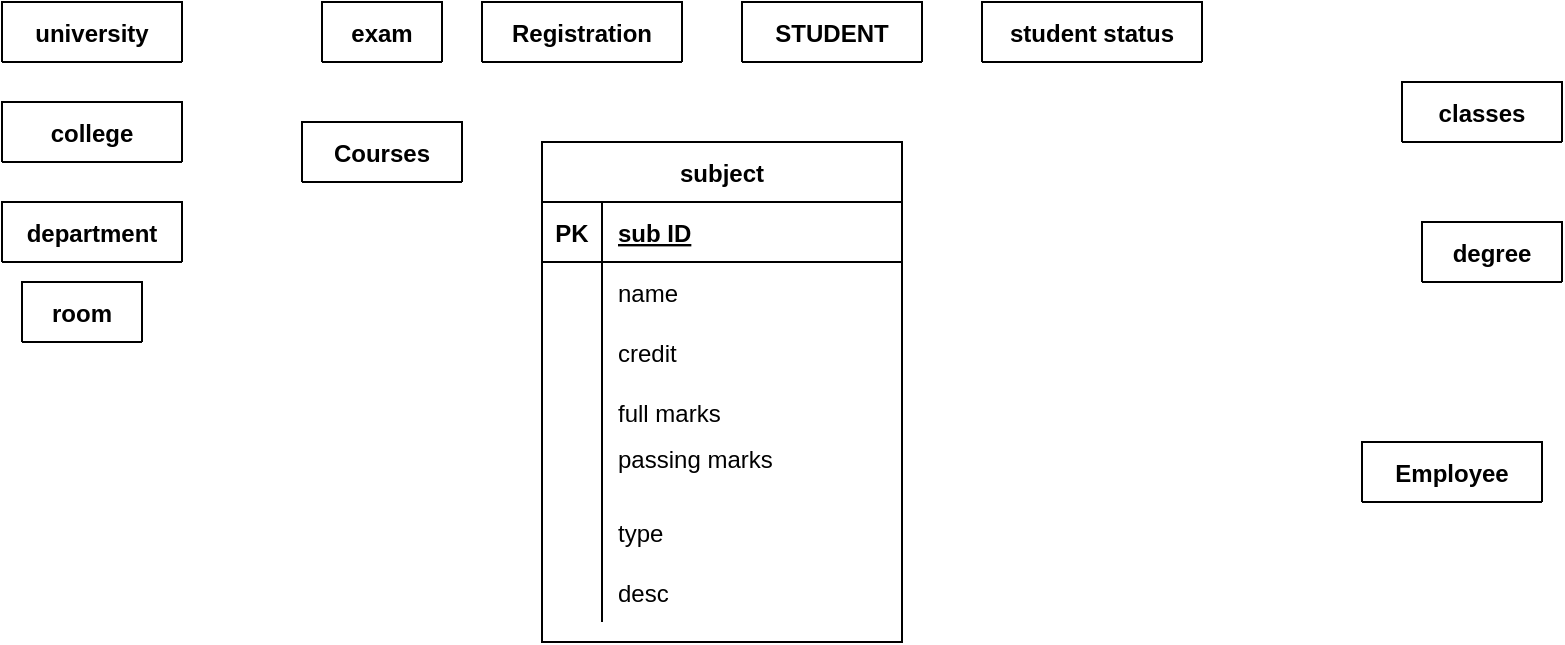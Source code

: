 <mxfile version="13.4.6" type="github" pages="2">
  <diagram id="wEX3-vIsMcQedYRdFKYC" name="Page-1">
    <mxGraphModel dx="918" dy="522" grid="1" gridSize="10" guides="1" tooltips="1" connect="1" arrows="1" fold="1" page="1" pageScale="1" pageWidth="850" pageHeight="1100" math="0" shadow="0">
      <root>
        <mxCell id="0" />
        <mxCell id="1" parent="0" />
        <mxCell id="BvLWUUBuFAdzcDToEkAy-1" value="university" style="shape=table;startSize=30;container=1;collapsible=1;childLayout=tableLayout;fixedRows=1;rowLines=0;fontStyle=1;align=center;resizeLast=1;" vertex="1" collapsed="1" parent="1">
          <mxGeometry x="30" y="20" width="90" height="30" as="geometry">
            <mxRectangle x="30" y="20" width="180" height="310" as="alternateBounds" />
          </mxGeometry>
        </mxCell>
        <mxCell id="BvLWUUBuFAdzcDToEkAy-2" value="" style="shape=partialRectangle;collapsible=0;dropTarget=0;pointerEvents=0;fillColor=none;top=0;left=0;bottom=1;right=0;points=[[0,0.5],[1,0.5]];portConstraint=eastwest;" vertex="1" parent="BvLWUUBuFAdzcDToEkAy-1">
          <mxGeometry y="30" width="180" height="30" as="geometry" />
        </mxCell>
        <mxCell id="BvLWUUBuFAdzcDToEkAy-3" value="PK" style="shape=partialRectangle;connectable=0;fillColor=none;top=0;left=0;bottom=0;right=0;fontStyle=1;overflow=hidden;" vertex="1" parent="BvLWUUBuFAdzcDToEkAy-2">
          <mxGeometry width="30" height="30" as="geometry" />
        </mxCell>
        <mxCell id="BvLWUUBuFAdzcDToEkAy-4" value="university  ID" style="shape=partialRectangle;connectable=0;fillColor=none;top=0;left=0;bottom=0;right=0;align=left;spacingLeft=6;fontStyle=5;overflow=hidden;" vertex="1" parent="BvLWUUBuFAdzcDToEkAy-2">
          <mxGeometry x="30" width="150" height="30" as="geometry" />
        </mxCell>
        <mxCell id="BvLWUUBuFAdzcDToEkAy-5" value="" style="shape=partialRectangle;collapsible=0;dropTarget=0;pointerEvents=0;fillColor=none;top=0;left=0;bottom=0;right=0;points=[[0,0.5],[1,0.5]];portConstraint=eastwest;" vertex="1" parent="BvLWUUBuFAdzcDToEkAy-1">
          <mxGeometry y="60" width="180" height="30" as="geometry" />
        </mxCell>
        <mxCell id="BvLWUUBuFAdzcDToEkAy-6" value="" style="shape=partialRectangle;connectable=0;fillColor=none;top=0;left=0;bottom=0;right=0;editable=1;overflow=hidden;" vertex="1" parent="BvLWUUBuFAdzcDToEkAy-5">
          <mxGeometry width="30" height="30" as="geometry" />
        </mxCell>
        <mxCell id="BvLWUUBuFAdzcDToEkAy-7" value=" NAME" style="shape=partialRectangle;connectable=0;fillColor=none;top=0;left=0;bottom=0;right=0;align=left;spacingLeft=6;overflow=hidden;" vertex="1" parent="BvLWUUBuFAdzcDToEkAy-5">
          <mxGeometry x="30" width="150" height="30" as="geometry" />
        </mxCell>
        <mxCell id="BvLWUUBuFAdzcDToEkAy-8" value="" style="shape=partialRectangle;collapsible=0;dropTarget=0;pointerEvents=0;fillColor=none;top=0;left=0;bottom=0;right=0;points=[[0,0.5],[1,0.5]];portConstraint=eastwest;" vertex="1" parent="BvLWUUBuFAdzcDToEkAy-1">
          <mxGeometry y="90" width="180" height="30" as="geometry" />
        </mxCell>
        <mxCell id="BvLWUUBuFAdzcDToEkAy-9" value="" style="shape=partialRectangle;connectable=0;fillColor=none;top=0;left=0;bottom=0;right=0;editable=1;overflow=hidden;" vertex="1" parent="BvLWUUBuFAdzcDToEkAy-8">
          <mxGeometry width="30" height="30" as="geometry" />
        </mxCell>
        <mxCell id="BvLWUUBuFAdzcDToEkAy-10" value=" TYPE" style="shape=partialRectangle;connectable=0;fillColor=none;top=0;left=0;bottom=0;right=0;align=left;spacingLeft=6;overflow=hidden;" vertex="1" parent="BvLWUUBuFAdzcDToEkAy-8">
          <mxGeometry x="30" width="150" height="30" as="geometry" />
        </mxCell>
        <mxCell id="BvLWUUBuFAdzcDToEkAy-11" value="" style="shape=partialRectangle;collapsible=0;dropTarget=0;pointerEvents=0;fillColor=none;top=0;left=0;bottom=0;right=0;points=[[0,0.5],[1,0.5]];portConstraint=eastwest;" vertex="1" parent="BvLWUUBuFAdzcDToEkAy-1">
          <mxGeometry y="120" width="180" height="30" as="geometry" />
        </mxCell>
        <mxCell id="BvLWUUBuFAdzcDToEkAy-12" value="" style="shape=partialRectangle;connectable=0;fillColor=none;top=0;left=0;bottom=0;right=0;editable=1;overflow=hidden;" vertex="1" parent="BvLWUUBuFAdzcDToEkAy-11">
          <mxGeometry width="30" height="30" as="geometry" />
        </mxCell>
        <mxCell id="BvLWUUBuFAdzcDToEkAy-13" value=" ADDRESS" style="shape=partialRectangle;connectable=0;fillColor=none;top=0;left=0;bottom=0;right=0;align=left;spacingLeft=6;overflow=hidden;" vertex="1" parent="BvLWUUBuFAdzcDToEkAy-11">
          <mxGeometry x="30" width="150" height="30" as="geometry" />
        </mxCell>
        <mxCell id="w4VsbOnHeygXCxKtKbOj-1" value="" style="shape=partialRectangle;collapsible=0;dropTarget=0;pointerEvents=0;fillColor=none;top=0;left=0;bottom=0;right=0;points=[[0,0.5],[1,0.5]];portConstraint=eastwest;" vertex="1" parent="BvLWUUBuFAdzcDToEkAy-1">
          <mxGeometry y="150" width="180" height="30" as="geometry" />
        </mxCell>
        <mxCell id="w4VsbOnHeygXCxKtKbOj-2" value="" style="shape=partialRectangle;connectable=0;fillColor=none;top=0;left=0;bottom=0;right=0;editable=1;overflow=hidden;" vertex="1" parent="w4VsbOnHeygXCxKtKbOj-1">
          <mxGeometry width="30" height="30" as="geometry" />
        </mxCell>
        <mxCell id="w4VsbOnHeygXCxKtKbOj-3" value="ph" style="shape=partialRectangle;connectable=0;fillColor=none;top=0;left=0;bottom=0;right=0;align=left;spacingLeft=6;overflow=hidden;" vertex="1" parent="w4VsbOnHeygXCxKtKbOj-1">
          <mxGeometry x="30" width="150" height="30" as="geometry" />
        </mxCell>
        <mxCell id="w4VsbOnHeygXCxKtKbOj-4" value="" style="shape=partialRectangle;collapsible=0;dropTarget=0;pointerEvents=0;fillColor=none;top=0;left=0;bottom=0;right=0;points=[[0,0.5],[1,0.5]];portConstraint=eastwest;" vertex="1" parent="BvLWUUBuFAdzcDToEkAy-1">
          <mxGeometry y="180" width="180" height="30" as="geometry" />
        </mxCell>
        <mxCell id="w4VsbOnHeygXCxKtKbOj-5" value="" style="shape=partialRectangle;connectable=0;fillColor=none;top=0;left=0;bottom=0;right=0;editable=1;overflow=hidden;" vertex="1" parent="w4VsbOnHeygXCxKtKbOj-4">
          <mxGeometry width="30" height="30" as="geometry" />
        </mxCell>
        <mxCell id="w4VsbOnHeygXCxKtKbOj-6" value="email" style="shape=partialRectangle;connectable=0;fillColor=none;top=0;left=0;bottom=0;right=0;align=left;spacingLeft=6;overflow=hidden;" vertex="1" parent="w4VsbOnHeygXCxKtKbOj-4">
          <mxGeometry x="30" width="150" height="30" as="geometry" />
        </mxCell>
        <mxCell id="w4VsbOnHeygXCxKtKbOj-7" value="" style="shape=partialRectangle;collapsible=0;dropTarget=0;pointerEvents=0;fillColor=none;top=0;left=0;bottom=0;right=0;points=[[0,0.5],[1,0.5]];portConstraint=eastwest;" vertex="1" parent="BvLWUUBuFAdzcDToEkAy-1">
          <mxGeometry y="210" width="180" height="30" as="geometry" />
        </mxCell>
        <mxCell id="w4VsbOnHeygXCxKtKbOj-8" value="" style="shape=partialRectangle;connectable=0;fillColor=none;top=0;left=0;bottom=0;right=0;editable=1;overflow=hidden;" vertex="1" parent="w4VsbOnHeygXCxKtKbOj-7">
          <mxGeometry width="30" height="30" as="geometry" />
        </mxCell>
        <mxCell id="w4VsbOnHeygXCxKtKbOj-9" value="logo" style="shape=partialRectangle;connectable=0;fillColor=none;top=0;left=0;bottom=0;right=0;align=left;spacingLeft=6;overflow=hidden;" vertex="1" parent="w4VsbOnHeygXCxKtKbOj-7">
          <mxGeometry x="30" width="150" height="30" as="geometry" />
        </mxCell>
        <mxCell id="w4VsbOnHeygXCxKtKbOj-13" value="" style="shape=partialRectangle;collapsible=0;dropTarget=0;pointerEvents=0;fillColor=none;top=0;left=0;bottom=0;right=0;points=[[0,0.5],[1,0.5]];portConstraint=eastwest;" vertex="1" parent="BvLWUUBuFAdzcDToEkAy-1">
          <mxGeometry y="240" width="180" height="30" as="geometry" />
        </mxCell>
        <mxCell id="w4VsbOnHeygXCxKtKbOj-14" value="" style="shape=partialRectangle;connectable=0;fillColor=none;top=0;left=0;bottom=0;right=0;editable=1;overflow=hidden;" vertex="1" parent="w4VsbOnHeygXCxKtKbOj-13">
          <mxGeometry width="30" height="30" as="geometry" />
        </mxCell>
        <mxCell id="w4VsbOnHeygXCxKtKbOj-15" value="desc" style="shape=partialRectangle;connectable=0;fillColor=none;top=0;left=0;bottom=0;right=0;align=left;spacingLeft=6;overflow=hidden;" vertex="1" parent="w4VsbOnHeygXCxKtKbOj-13">
          <mxGeometry x="30" width="150" height="30" as="geometry" />
        </mxCell>
        <mxCell id="w4VsbOnHeygXCxKtKbOj-10" value="" style="shape=partialRectangle;collapsible=0;dropTarget=0;pointerEvents=0;fillColor=none;top=0;left=0;bottom=0;right=0;points=[[0,0.5],[1,0.5]];portConstraint=eastwest;" vertex="1" parent="BvLWUUBuFAdzcDToEkAy-1">
          <mxGeometry y="270" width="180" height="30" as="geometry" />
        </mxCell>
        <mxCell id="w4VsbOnHeygXCxKtKbOj-11" value="" style="shape=partialRectangle;connectable=0;fillColor=none;top=0;left=0;bottom=0;right=0;editable=1;overflow=hidden;" vertex="1" parent="w4VsbOnHeygXCxKtKbOj-10">
          <mxGeometry width="30" height="30" as="geometry" />
        </mxCell>
        <mxCell id="w4VsbOnHeygXCxKtKbOj-12" value="" style="shape=partialRectangle;connectable=0;fillColor=none;top=0;left=0;bottom=0;right=0;align=left;spacingLeft=6;overflow=hidden;" vertex="1" parent="w4VsbOnHeygXCxKtKbOj-10">
          <mxGeometry x="30" width="150" height="30" as="geometry" />
        </mxCell>
        <mxCell id="W7riZzMxRlr9OT5Denkf-131" value="Employee" style="shape=table;startSize=30;container=1;collapsible=1;childLayout=tableLayout;fixedRows=1;rowLines=0;fontStyle=1;align=center;resizeLast=1;" parent="1" vertex="1" collapsed="1">
          <mxGeometry x="710" y="240" width="90" height="30" as="geometry">
            <mxRectangle x="330" y="310" width="180" height="400" as="alternateBounds" />
          </mxGeometry>
        </mxCell>
        <mxCell id="W7riZzMxRlr9OT5Denkf-132" value="" style="shape=partialRectangle;collapsible=0;dropTarget=0;pointerEvents=0;fillColor=none;top=0;left=0;bottom=1;right=0;points=[[0,0.5],[1,0.5]];portConstraint=eastwest;" parent="W7riZzMxRlr9OT5Denkf-131" vertex="1">
          <mxGeometry y="30" width="180" height="30" as="geometry" />
        </mxCell>
        <mxCell id="W7riZzMxRlr9OT5Denkf-133" value="PK" style="shape=partialRectangle;connectable=0;fillColor=none;top=0;left=0;bottom=0;right=0;fontStyle=1;overflow=hidden;" parent="W7riZzMxRlr9OT5Denkf-132" vertex="1">
          <mxGeometry width="30" height="30" as="geometry" />
        </mxCell>
        <mxCell id="W7riZzMxRlr9OT5Denkf-134" value="employee ID" style="shape=partialRectangle;connectable=0;fillColor=none;top=0;left=0;bottom=0;right=0;align=left;spacingLeft=6;fontStyle=5;overflow=hidden;" parent="W7riZzMxRlr9OT5Denkf-132" vertex="1">
          <mxGeometry x="30" width="150" height="30" as="geometry" />
        </mxCell>
        <mxCell id="W7riZzMxRlr9OT5Denkf-135" value="" style="shape=partialRectangle;collapsible=0;dropTarget=0;pointerEvents=0;fillColor=none;top=0;left=0;bottom=0;right=0;points=[[0,0.5],[1,0.5]];portConstraint=eastwest;" parent="W7riZzMxRlr9OT5Denkf-131" vertex="1">
          <mxGeometry y="60" width="180" height="30" as="geometry" />
        </mxCell>
        <mxCell id="W7riZzMxRlr9OT5Denkf-136" value="" style="shape=partialRectangle;connectable=0;fillColor=none;top=0;left=0;bottom=0;right=0;editable=1;overflow=hidden;" parent="W7riZzMxRlr9OT5Denkf-135" vertex="1">
          <mxGeometry width="30" height="30" as="geometry" />
        </mxCell>
        <mxCell id="W7riZzMxRlr9OT5Denkf-137" value="employee type" style="shape=partialRectangle;connectable=0;fillColor=none;top=0;left=0;bottom=0;right=0;align=left;spacingLeft=6;overflow=hidden;" parent="W7riZzMxRlr9OT5Denkf-135" vertex="1">
          <mxGeometry x="30" width="150" height="30" as="geometry" />
        </mxCell>
        <mxCell id="W7riZzMxRlr9OT5Denkf-138" value="" style="shape=partialRectangle;collapsible=0;dropTarget=0;pointerEvents=0;fillColor=none;top=0;left=0;bottom=0;right=0;points=[[0,0.5],[1,0.5]];portConstraint=eastwest;" parent="W7riZzMxRlr9OT5Denkf-131" vertex="1">
          <mxGeometry y="90" width="180" height="30" as="geometry" />
        </mxCell>
        <mxCell id="W7riZzMxRlr9OT5Denkf-139" value="" style="shape=partialRectangle;connectable=0;fillColor=none;top=0;left=0;bottom=0;right=0;editable=1;overflow=hidden;" parent="W7riZzMxRlr9OT5Denkf-138" vertex="1">
          <mxGeometry width="30" height="30" as="geometry" />
        </mxCell>
        <mxCell id="W7riZzMxRlr9OT5Denkf-140" value="employee field" style="shape=partialRectangle;connectable=0;fillColor=none;top=0;left=0;bottom=0;right=0;align=left;spacingLeft=6;overflow=hidden;" parent="W7riZzMxRlr9OT5Denkf-138" vertex="1">
          <mxGeometry x="30" width="150" height="30" as="geometry" />
        </mxCell>
        <mxCell id="W7riZzMxRlr9OT5Denkf-141" value="" style="shape=partialRectangle;collapsible=0;dropTarget=0;pointerEvents=0;fillColor=none;top=0;left=0;bottom=0;right=0;points=[[0,0.5],[1,0.5]];portConstraint=eastwest;" parent="W7riZzMxRlr9OT5Denkf-131" vertex="1">
          <mxGeometry y="120" width="180" height="30" as="geometry" />
        </mxCell>
        <mxCell id="W7riZzMxRlr9OT5Denkf-142" value="" style="shape=partialRectangle;connectable=0;fillColor=none;top=0;left=0;bottom=0;right=0;editable=1;overflow=hidden;" parent="W7riZzMxRlr9OT5Denkf-141" vertex="1">
          <mxGeometry width="30" height="30" as="geometry" />
        </mxCell>
        <mxCell id="W7riZzMxRlr9OT5Denkf-143" value="employee name" style="shape=partialRectangle;connectable=0;fillColor=none;top=0;left=0;bottom=0;right=0;align=left;spacingLeft=6;overflow=hidden;" parent="W7riZzMxRlr9OT5Denkf-141" vertex="1">
          <mxGeometry x="30" width="150" height="30" as="geometry" />
        </mxCell>
        <mxCell id="W7riZzMxRlr9OT5Denkf-144" value="" style="shape=partialRectangle;collapsible=0;dropTarget=0;pointerEvents=0;fillColor=none;top=0;left=0;bottom=0;right=0;points=[[0,0.5],[1,0.5]];portConstraint=eastwest;" parent="W7riZzMxRlr9OT5Denkf-131" vertex="1">
          <mxGeometry y="150" width="180" height="30" as="geometry" />
        </mxCell>
        <mxCell id="W7riZzMxRlr9OT5Denkf-145" value="" style="shape=partialRectangle;connectable=0;fillColor=none;top=0;left=0;bottom=0;right=0;editable=1;overflow=hidden;" parent="W7riZzMxRlr9OT5Denkf-144" vertex="1">
          <mxGeometry width="30" height="30" as="geometry" />
        </mxCell>
        <mxCell id="W7riZzMxRlr9OT5Denkf-146" value="employee mobile no" style="shape=partialRectangle;connectable=0;fillColor=none;top=0;left=0;bottom=0;right=0;align=left;spacingLeft=6;overflow=hidden;" parent="W7riZzMxRlr9OT5Denkf-144" vertex="1">
          <mxGeometry x="30" width="150" height="30" as="geometry" />
        </mxCell>
        <mxCell id="W7riZzMxRlr9OT5Denkf-147" value="" style="shape=partialRectangle;collapsible=0;dropTarget=0;pointerEvents=0;fillColor=none;top=0;left=0;bottom=0;right=0;points=[[0,0.5],[1,0.5]];portConstraint=eastwest;" parent="W7riZzMxRlr9OT5Denkf-131" vertex="1">
          <mxGeometry y="180" width="180" height="30" as="geometry" />
        </mxCell>
        <mxCell id="W7riZzMxRlr9OT5Denkf-148" value="" style="shape=partialRectangle;connectable=0;fillColor=none;top=0;left=0;bottom=0;right=0;editable=1;overflow=hidden;" parent="W7riZzMxRlr9OT5Denkf-147" vertex="1">
          <mxGeometry width="30" height="30" as="geometry" />
        </mxCell>
        <mxCell id="W7riZzMxRlr9OT5Denkf-149" value="employee email ID" style="shape=partialRectangle;connectable=0;fillColor=none;top=0;left=0;bottom=0;right=0;align=left;spacingLeft=6;overflow=hidden;" parent="W7riZzMxRlr9OT5Denkf-147" vertex="1">
          <mxGeometry x="30" width="150" height="30" as="geometry" />
        </mxCell>
        <mxCell id="W7riZzMxRlr9OT5Denkf-150" value="" style="shape=partialRectangle;collapsible=0;dropTarget=0;pointerEvents=0;fillColor=none;top=0;left=0;bottom=0;right=0;points=[[0,0.5],[1,0.5]];portConstraint=eastwest;" parent="W7riZzMxRlr9OT5Denkf-131" vertex="1">
          <mxGeometry y="210" width="180" height="30" as="geometry" />
        </mxCell>
        <mxCell id="W7riZzMxRlr9OT5Denkf-151" value="" style="shape=partialRectangle;connectable=0;fillColor=none;top=0;left=0;bottom=0;right=0;editable=1;overflow=hidden;" parent="W7riZzMxRlr9OT5Denkf-150" vertex="1">
          <mxGeometry width="30" height="30" as="geometry" />
        </mxCell>
        <mxCell id="W7riZzMxRlr9OT5Denkf-152" value="employee username" style="shape=partialRectangle;connectable=0;fillColor=none;top=0;left=0;bottom=0;right=0;align=left;spacingLeft=6;overflow=hidden;" parent="W7riZzMxRlr9OT5Denkf-150" vertex="1">
          <mxGeometry x="30" width="150" height="30" as="geometry" />
        </mxCell>
        <mxCell id="W7riZzMxRlr9OT5Denkf-153" value="" style="shape=partialRectangle;collapsible=0;dropTarget=0;pointerEvents=0;fillColor=none;top=0;left=0;bottom=0;right=0;points=[[0,0.5],[1,0.5]];portConstraint=eastwest;" parent="W7riZzMxRlr9OT5Denkf-131" vertex="1">
          <mxGeometry y="240" width="180" height="30" as="geometry" />
        </mxCell>
        <mxCell id="W7riZzMxRlr9OT5Denkf-154" value="" style="shape=partialRectangle;connectable=0;fillColor=none;top=0;left=0;bottom=0;right=0;editable=1;overflow=hidden;" parent="W7riZzMxRlr9OT5Denkf-153" vertex="1">
          <mxGeometry width="30" height="30" as="geometry" />
        </mxCell>
        <mxCell id="W7riZzMxRlr9OT5Denkf-155" value="employee password" style="shape=partialRectangle;connectable=0;fillColor=none;top=0;left=0;bottom=0;right=0;align=left;spacingLeft=6;overflow=hidden;" parent="W7riZzMxRlr9OT5Denkf-153" vertex="1">
          <mxGeometry x="30" width="150" height="30" as="geometry" />
        </mxCell>
        <mxCell id="W7riZzMxRlr9OT5Denkf-156" value="" style="shape=partialRectangle;collapsible=0;dropTarget=0;pointerEvents=0;fillColor=none;top=0;left=0;bottom=0;right=0;points=[[0,0.5],[1,0.5]];portConstraint=eastwest;" parent="W7riZzMxRlr9OT5Denkf-131" vertex="1">
          <mxGeometry y="270" width="180" height="30" as="geometry" />
        </mxCell>
        <mxCell id="W7riZzMxRlr9OT5Denkf-157" value="" style="shape=partialRectangle;connectable=0;fillColor=none;top=0;left=0;bottom=0;right=0;editable=1;overflow=hidden;" parent="W7riZzMxRlr9OT5Denkf-156" vertex="1">
          <mxGeometry width="30" height="30" as="geometry" />
        </mxCell>
        <mxCell id="W7riZzMxRlr9OT5Denkf-158" value="employee blood group" style="shape=partialRectangle;connectable=0;fillColor=none;top=0;left=0;bottom=0;right=0;align=left;spacingLeft=6;overflow=hidden;" parent="W7riZzMxRlr9OT5Denkf-156" vertex="1">
          <mxGeometry x="30" width="150" height="30" as="geometry" />
        </mxCell>
        <mxCell id="W7riZzMxRlr9OT5Denkf-159" value="" style="shape=partialRectangle;collapsible=0;dropTarget=0;pointerEvents=0;fillColor=none;top=0;left=0;bottom=0;right=0;points=[[0,0.5],[1,0.5]];portConstraint=eastwest;" parent="W7riZzMxRlr9OT5Denkf-131" vertex="1">
          <mxGeometry y="300" width="180" height="30" as="geometry" />
        </mxCell>
        <mxCell id="W7riZzMxRlr9OT5Denkf-160" value="" style="shape=partialRectangle;connectable=0;fillColor=none;top=0;left=0;bottom=0;right=0;editable=1;overflow=hidden;" parent="W7riZzMxRlr9OT5Denkf-159" vertex="1">
          <mxGeometry width="30" height="30" as="geometry" />
        </mxCell>
        <mxCell id="W7riZzMxRlr9OT5Denkf-161" value="employee caste" style="shape=partialRectangle;connectable=0;fillColor=none;top=0;left=0;bottom=0;right=0;align=left;spacingLeft=6;overflow=hidden;" parent="W7riZzMxRlr9OT5Denkf-159" vertex="1">
          <mxGeometry x="30" width="150" height="30" as="geometry" />
        </mxCell>
        <mxCell id="W7riZzMxRlr9OT5Denkf-162" value="" style="shape=partialRectangle;collapsible=0;dropTarget=0;pointerEvents=0;fillColor=none;top=0;left=0;bottom=0;right=0;points=[[0,0.5],[1,0.5]];portConstraint=eastwest;" parent="W7riZzMxRlr9OT5Denkf-131" vertex="1">
          <mxGeometry y="330" width="180" height="30" as="geometry" />
        </mxCell>
        <mxCell id="W7riZzMxRlr9OT5Denkf-163" value="" style="shape=partialRectangle;connectable=0;fillColor=none;top=0;left=0;bottom=0;right=0;editable=1;overflow=hidden;" parent="W7riZzMxRlr9OT5Denkf-162" vertex="1">
          <mxGeometry width="30" height="30" as="geometry" />
        </mxCell>
        <mxCell id="W7riZzMxRlr9OT5Denkf-164" value="employee qualificiation" style="shape=partialRectangle;connectable=0;fillColor=none;top=0;left=0;bottom=0;right=0;align=left;spacingLeft=6;overflow=hidden;" parent="W7riZzMxRlr9OT5Denkf-162" vertex="1">
          <mxGeometry x="30" width="150" height="30" as="geometry" />
        </mxCell>
        <mxCell id="W7riZzMxRlr9OT5Denkf-168" value="" style="shape=partialRectangle;collapsible=0;dropTarget=0;pointerEvents=0;fillColor=none;top=0;left=0;bottom=0;right=0;points=[[0,0.5],[1,0.5]];portConstraint=eastwest;" parent="W7riZzMxRlr9OT5Denkf-131" vertex="1">
          <mxGeometry y="360" width="180" height="30" as="geometry" />
        </mxCell>
        <mxCell id="W7riZzMxRlr9OT5Denkf-169" value="" style="shape=partialRectangle;connectable=0;fillColor=none;top=0;left=0;bottom=0;right=0;editable=1;overflow=hidden;" parent="W7riZzMxRlr9OT5Denkf-168" vertex="1">
          <mxGeometry width="30" height="30" as="geometry" />
        </mxCell>
        <mxCell id="W7riZzMxRlr9OT5Denkf-170" value="employee address" style="shape=partialRectangle;connectable=0;fillColor=none;top=0;left=0;bottom=0;right=0;align=left;spacingLeft=6;overflow=hidden;" parent="W7riZzMxRlr9OT5Denkf-168" vertex="1">
          <mxGeometry x="30" width="150" height="30" as="geometry" />
        </mxCell>
        <mxCell id="w4VsbOnHeygXCxKtKbOj-27" value="college" style="shape=table;startSize=30;container=1;collapsible=1;childLayout=tableLayout;fixedRows=1;rowLines=0;fontStyle=1;align=center;resizeLast=1;" vertex="1" collapsed="1" parent="1">
          <mxGeometry x="30" y="70" width="90" height="30" as="geometry">
            <mxRectangle x="130" y="20" width="180" height="340" as="alternateBounds" />
          </mxGeometry>
        </mxCell>
        <mxCell id="w4VsbOnHeygXCxKtKbOj-28" value="" style="shape=partialRectangle;collapsible=0;dropTarget=0;pointerEvents=0;fillColor=none;top=0;left=0;bottom=1;right=0;points=[[0,0.5],[1,0.5]];portConstraint=eastwest;" vertex="1" parent="w4VsbOnHeygXCxKtKbOj-27">
          <mxGeometry y="30" width="180" height="30" as="geometry" />
        </mxCell>
        <mxCell id="w4VsbOnHeygXCxKtKbOj-29" value="PK" style="shape=partialRectangle;connectable=0;fillColor=none;top=0;left=0;bottom=0;right=0;fontStyle=1;overflow=hidden;" vertex="1" parent="w4VsbOnHeygXCxKtKbOj-28">
          <mxGeometry width="30" height="30" as="geometry" />
        </mxCell>
        <mxCell id="w4VsbOnHeygXCxKtKbOj-30" value="college  ID" style="shape=partialRectangle;connectable=0;fillColor=none;top=0;left=0;bottom=0;right=0;align=left;spacingLeft=6;fontStyle=5;overflow=hidden;" vertex="1" parent="w4VsbOnHeygXCxKtKbOj-28">
          <mxGeometry x="30" width="150" height="30" as="geometry" />
        </mxCell>
        <mxCell id="w4VsbOnHeygXCxKtKbOj-31" value="" style="shape=partialRectangle;collapsible=0;dropTarget=0;pointerEvents=0;fillColor=none;top=0;left=0;bottom=0;right=0;points=[[0,0.5],[1,0.5]];portConstraint=eastwest;" vertex="1" parent="w4VsbOnHeygXCxKtKbOj-27">
          <mxGeometry y="60" width="180" height="30" as="geometry" />
        </mxCell>
        <mxCell id="w4VsbOnHeygXCxKtKbOj-32" value="" style="shape=partialRectangle;connectable=0;fillColor=none;top=0;left=0;bottom=0;right=0;editable=1;overflow=hidden;" vertex="1" parent="w4VsbOnHeygXCxKtKbOj-31">
          <mxGeometry width="30" height="30" as="geometry" />
        </mxCell>
        <mxCell id="w4VsbOnHeygXCxKtKbOj-33" value=" NAME" style="shape=partialRectangle;connectable=0;fillColor=none;top=0;left=0;bottom=0;right=0;align=left;spacingLeft=6;overflow=hidden;" vertex="1" parent="w4VsbOnHeygXCxKtKbOj-31">
          <mxGeometry x="30" width="150" height="30" as="geometry" />
        </mxCell>
        <mxCell id="w4VsbOnHeygXCxKtKbOj-34" value="" style="shape=partialRectangle;collapsible=0;dropTarget=0;pointerEvents=0;fillColor=none;top=0;left=0;bottom=0;right=0;points=[[0,0.5],[1,0.5]];portConstraint=eastwest;" vertex="1" parent="w4VsbOnHeygXCxKtKbOj-27">
          <mxGeometry y="90" width="180" height="30" as="geometry" />
        </mxCell>
        <mxCell id="w4VsbOnHeygXCxKtKbOj-35" value="" style="shape=partialRectangle;connectable=0;fillColor=none;top=0;left=0;bottom=0;right=0;editable=1;overflow=hidden;" vertex="1" parent="w4VsbOnHeygXCxKtKbOj-34">
          <mxGeometry width="30" height="30" as="geometry" />
        </mxCell>
        <mxCell id="w4VsbOnHeygXCxKtKbOj-36" value=" TYPE" style="shape=partialRectangle;connectable=0;fillColor=none;top=0;left=0;bottom=0;right=0;align=left;spacingLeft=6;overflow=hidden;" vertex="1" parent="w4VsbOnHeygXCxKtKbOj-34">
          <mxGeometry x="30" width="150" height="30" as="geometry" />
        </mxCell>
        <mxCell id="w4VsbOnHeygXCxKtKbOj-37" value="" style="shape=partialRectangle;collapsible=0;dropTarget=0;pointerEvents=0;fillColor=none;top=0;left=0;bottom=0;right=0;points=[[0,0.5],[1,0.5]];portConstraint=eastwest;" vertex="1" parent="w4VsbOnHeygXCxKtKbOj-27">
          <mxGeometry y="120" width="180" height="30" as="geometry" />
        </mxCell>
        <mxCell id="w4VsbOnHeygXCxKtKbOj-38" value="" style="shape=partialRectangle;connectable=0;fillColor=none;top=0;left=0;bottom=0;right=0;editable=1;overflow=hidden;" vertex="1" parent="w4VsbOnHeygXCxKtKbOj-37">
          <mxGeometry width="30" height="30" as="geometry" />
        </mxCell>
        <mxCell id="w4VsbOnHeygXCxKtKbOj-39" value=" ADDRESS" style="shape=partialRectangle;connectable=0;fillColor=none;top=0;left=0;bottom=0;right=0;align=left;spacingLeft=6;overflow=hidden;" vertex="1" parent="w4VsbOnHeygXCxKtKbOj-37">
          <mxGeometry x="30" width="150" height="30" as="geometry" />
        </mxCell>
        <mxCell id="w4VsbOnHeygXCxKtKbOj-40" value="" style="shape=partialRectangle;collapsible=0;dropTarget=0;pointerEvents=0;fillColor=none;top=0;left=0;bottom=0;right=0;points=[[0,0.5],[1,0.5]];portConstraint=eastwest;" vertex="1" parent="w4VsbOnHeygXCxKtKbOj-27">
          <mxGeometry y="150" width="180" height="30" as="geometry" />
        </mxCell>
        <mxCell id="w4VsbOnHeygXCxKtKbOj-41" value="" style="shape=partialRectangle;connectable=0;fillColor=none;top=0;left=0;bottom=0;right=0;editable=1;overflow=hidden;" vertex="1" parent="w4VsbOnHeygXCxKtKbOj-40">
          <mxGeometry width="30" height="30" as="geometry" />
        </mxCell>
        <mxCell id="w4VsbOnHeygXCxKtKbOj-42" value="ph" style="shape=partialRectangle;connectable=0;fillColor=none;top=0;left=0;bottom=0;right=0;align=left;spacingLeft=6;overflow=hidden;" vertex="1" parent="w4VsbOnHeygXCxKtKbOj-40">
          <mxGeometry x="30" width="150" height="30" as="geometry" />
        </mxCell>
        <mxCell id="w4VsbOnHeygXCxKtKbOj-43" value="" style="shape=partialRectangle;collapsible=0;dropTarget=0;pointerEvents=0;fillColor=none;top=0;left=0;bottom=0;right=0;points=[[0,0.5],[1,0.5]];portConstraint=eastwest;" vertex="1" parent="w4VsbOnHeygXCxKtKbOj-27">
          <mxGeometry y="180" width="180" height="30" as="geometry" />
        </mxCell>
        <mxCell id="w4VsbOnHeygXCxKtKbOj-44" value="" style="shape=partialRectangle;connectable=0;fillColor=none;top=0;left=0;bottom=0;right=0;editable=1;overflow=hidden;" vertex="1" parent="w4VsbOnHeygXCxKtKbOj-43">
          <mxGeometry width="30" height="30" as="geometry" />
        </mxCell>
        <mxCell id="w4VsbOnHeygXCxKtKbOj-45" value="email" style="shape=partialRectangle;connectable=0;fillColor=none;top=0;left=0;bottom=0;right=0;align=left;spacingLeft=6;overflow=hidden;" vertex="1" parent="w4VsbOnHeygXCxKtKbOj-43">
          <mxGeometry x="30" width="150" height="30" as="geometry" />
        </mxCell>
        <mxCell id="w4VsbOnHeygXCxKtKbOj-46" value="" style="shape=partialRectangle;collapsible=0;dropTarget=0;pointerEvents=0;fillColor=none;top=0;left=0;bottom=0;right=0;points=[[0,0.5],[1,0.5]];portConstraint=eastwest;" vertex="1" parent="w4VsbOnHeygXCxKtKbOj-27">
          <mxGeometry y="210" width="180" height="30" as="geometry" />
        </mxCell>
        <mxCell id="w4VsbOnHeygXCxKtKbOj-47" value="" style="shape=partialRectangle;connectable=0;fillColor=none;top=0;left=0;bottom=0;right=0;editable=1;overflow=hidden;" vertex="1" parent="w4VsbOnHeygXCxKtKbOj-46">
          <mxGeometry width="30" height="30" as="geometry" />
        </mxCell>
        <mxCell id="w4VsbOnHeygXCxKtKbOj-48" value="logo" style="shape=partialRectangle;connectable=0;fillColor=none;top=0;left=0;bottom=0;right=0;align=left;spacingLeft=6;overflow=hidden;" vertex="1" parent="w4VsbOnHeygXCxKtKbOj-46">
          <mxGeometry x="30" width="150" height="30" as="geometry" />
        </mxCell>
        <mxCell id="w4VsbOnHeygXCxKtKbOj-49" value="" style="shape=partialRectangle;collapsible=0;dropTarget=0;pointerEvents=0;fillColor=none;top=0;left=0;bottom=0;right=0;points=[[0,0.5],[1,0.5]];portConstraint=eastwest;" vertex="1" parent="w4VsbOnHeygXCxKtKbOj-27">
          <mxGeometry y="240" width="180" height="30" as="geometry" />
        </mxCell>
        <mxCell id="w4VsbOnHeygXCxKtKbOj-50" value="" style="shape=partialRectangle;connectable=0;fillColor=none;top=0;left=0;bottom=0;right=0;editable=1;overflow=hidden;" vertex="1" parent="w4VsbOnHeygXCxKtKbOj-49">
          <mxGeometry width="30" height="30" as="geometry" />
        </mxCell>
        <mxCell id="w4VsbOnHeygXCxKtKbOj-51" value="desc" style="shape=partialRectangle;connectable=0;fillColor=none;top=0;left=0;bottom=0;right=0;align=left;spacingLeft=6;overflow=hidden;" vertex="1" parent="w4VsbOnHeygXCxKtKbOj-49">
          <mxGeometry x="30" width="150" height="30" as="geometry" />
        </mxCell>
        <mxCell id="w4VsbOnHeygXCxKtKbOj-55" value="" style="shape=partialRectangle;collapsible=0;dropTarget=0;pointerEvents=0;fillColor=none;top=0;left=0;bottom=0;right=0;points=[[0,0.5],[1,0.5]];portConstraint=eastwest;" vertex="1" parent="w4VsbOnHeygXCxKtKbOj-27">
          <mxGeometry y="270" width="180" height="30" as="geometry" />
        </mxCell>
        <mxCell id="w4VsbOnHeygXCxKtKbOj-56" value="fk" style="shape=partialRectangle;connectable=0;fillColor=none;top=0;left=0;bottom=0;right=0;editable=1;overflow=hidden;" vertex="1" parent="w4VsbOnHeygXCxKtKbOj-55">
          <mxGeometry width="30" height="30" as="geometry" />
        </mxCell>
        <mxCell id="w4VsbOnHeygXCxKtKbOj-57" value="univ id" style="shape=partialRectangle;connectable=0;fillColor=none;top=0;left=0;bottom=0;right=0;align=left;spacingLeft=6;overflow=hidden;" vertex="1" parent="w4VsbOnHeygXCxKtKbOj-55">
          <mxGeometry x="30" width="150" height="30" as="geometry" />
        </mxCell>
        <mxCell id="w4VsbOnHeygXCxKtKbOj-52" value="" style="shape=partialRectangle;collapsible=0;dropTarget=0;pointerEvents=0;fillColor=none;top=0;left=0;bottom=0;right=0;points=[[0,0.5],[1,0.5]];portConstraint=eastwest;" vertex="1" parent="w4VsbOnHeygXCxKtKbOj-27">
          <mxGeometry y="300" width="180" height="30" as="geometry" />
        </mxCell>
        <mxCell id="w4VsbOnHeygXCxKtKbOj-53" value="" style="shape=partialRectangle;connectable=0;fillColor=none;top=0;left=0;bottom=0;right=0;editable=1;overflow=hidden;" vertex="1" parent="w4VsbOnHeygXCxKtKbOj-52">
          <mxGeometry width="30" height="30" as="geometry" />
        </mxCell>
        <mxCell id="w4VsbOnHeygXCxKtKbOj-54" value="" style="shape=partialRectangle;connectable=0;fillColor=none;top=0;left=0;bottom=0;right=0;align=left;spacingLeft=6;overflow=hidden;" vertex="1" parent="w4VsbOnHeygXCxKtKbOj-52">
          <mxGeometry x="30" width="150" height="30" as="geometry" />
        </mxCell>
        <mxCell id="w4VsbOnHeygXCxKtKbOj-96" value="department" style="shape=table;startSize=30;container=1;collapsible=1;childLayout=tableLayout;fixedRows=1;rowLines=0;fontStyle=1;align=center;resizeLast=1;" vertex="1" collapsed="1" parent="1">
          <mxGeometry x="30" y="120" width="90" height="30" as="geometry">
            <mxRectangle x="30" y="120" width="180" height="360" as="alternateBounds" />
          </mxGeometry>
        </mxCell>
        <mxCell id="w4VsbOnHeygXCxKtKbOj-97" value="" style="shape=partialRectangle;collapsible=0;dropTarget=0;pointerEvents=0;fillColor=none;top=0;left=0;bottom=1;right=0;points=[[0,0.5],[1,0.5]];portConstraint=eastwest;" vertex="1" parent="w4VsbOnHeygXCxKtKbOj-96">
          <mxGeometry y="30" width="180" height="30" as="geometry" />
        </mxCell>
        <mxCell id="w4VsbOnHeygXCxKtKbOj-98" value="PK" style="shape=partialRectangle;connectable=0;fillColor=none;top=0;left=0;bottom=0;right=0;fontStyle=1;overflow=hidden;" vertex="1" parent="w4VsbOnHeygXCxKtKbOj-97">
          <mxGeometry width="30" height="30" as="geometry" />
        </mxCell>
        <mxCell id="w4VsbOnHeygXCxKtKbOj-99" value="dept  ID" style="shape=partialRectangle;connectable=0;fillColor=none;top=0;left=0;bottom=0;right=0;align=left;spacingLeft=6;fontStyle=5;overflow=hidden;" vertex="1" parent="w4VsbOnHeygXCxKtKbOj-97">
          <mxGeometry x="30" width="150" height="30" as="geometry" />
        </mxCell>
        <mxCell id="w4VsbOnHeygXCxKtKbOj-100" value="" style="shape=partialRectangle;collapsible=0;dropTarget=0;pointerEvents=0;fillColor=none;top=0;left=0;bottom=0;right=0;points=[[0,0.5],[1,0.5]];portConstraint=eastwest;" vertex="1" parent="w4VsbOnHeygXCxKtKbOj-96">
          <mxGeometry y="60" width="180" height="30" as="geometry" />
        </mxCell>
        <mxCell id="w4VsbOnHeygXCxKtKbOj-101" value="" style="shape=partialRectangle;connectable=0;fillColor=none;top=0;left=0;bottom=0;right=0;editable=1;overflow=hidden;" vertex="1" parent="w4VsbOnHeygXCxKtKbOj-100">
          <mxGeometry width="30" height="30" as="geometry" />
        </mxCell>
        <mxCell id="w4VsbOnHeygXCxKtKbOj-102" value=" NAME" style="shape=partialRectangle;connectable=0;fillColor=none;top=0;left=0;bottom=0;right=0;align=left;spacingLeft=6;overflow=hidden;" vertex="1" parent="w4VsbOnHeygXCxKtKbOj-100">
          <mxGeometry x="30" width="150" height="30" as="geometry" />
        </mxCell>
        <mxCell id="w4VsbOnHeygXCxKtKbOj-103" value="" style="shape=partialRectangle;collapsible=0;dropTarget=0;pointerEvents=0;fillColor=none;top=0;left=0;bottom=0;right=0;points=[[0,0.5],[1,0.5]];portConstraint=eastwest;" vertex="1" parent="w4VsbOnHeygXCxKtKbOj-96">
          <mxGeometry y="90" width="180" height="30" as="geometry" />
        </mxCell>
        <mxCell id="w4VsbOnHeygXCxKtKbOj-104" value="" style="shape=partialRectangle;connectable=0;fillColor=none;top=0;left=0;bottom=0;right=0;editable=1;overflow=hidden;" vertex="1" parent="w4VsbOnHeygXCxKtKbOj-103">
          <mxGeometry width="30" height="30" as="geometry" />
        </mxCell>
        <mxCell id="w4VsbOnHeygXCxKtKbOj-105" value=" TYPE" style="shape=partialRectangle;connectable=0;fillColor=none;top=0;left=0;bottom=0;right=0;align=left;spacingLeft=6;overflow=hidden;" vertex="1" parent="w4VsbOnHeygXCxKtKbOj-103">
          <mxGeometry x="30" width="150" height="30" as="geometry" />
        </mxCell>
        <mxCell id="w4VsbOnHeygXCxKtKbOj-106" value="" style="shape=partialRectangle;collapsible=0;dropTarget=0;pointerEvents=0;fillColor=none;top=0;left=0;bottom=0;right=0;points=[[0,0.5],[1,0.5]];portConstraint=eastwest;" vertex="1" parent="w4VsbOnHeygXCxKtKbOj-96">
          <mxGeometry y="120" width="180" height="30" as="geometry" />
        </mxCell>
        <mxCell id="w4VsbOnHeygXCxKtKbOj-107" value="" style="shape=partialRectangle;connectable=0;fillColor=none;top=0;left=0;bottom=0;right=0;editable=1;overflow=hidden;" vertex="1" parent="w4VsbOnHeygXCxKtKbOj-106">
          <mxGeometry width="30" height="30" as="geometry" />
        </mxCell>
        <mxCell id="w4VsbOnHeygXCxKtKbOj-108" value=" ADDRESS" style="shape=partialRectangle;connectable=0;fillColor=none;top=0;left=0;bottom=0;right=0;align=left;spacingLeft=6;overflow=hidden;" vertex="1" parent="w4VsbOnHeygXCxKtKbOj-106">
          <mxGeometry x="30" width="150" height="30" as="geometry" />
        </mxCell>
        <mxCell id="w4VsbOnHeygXCxKtKbOj-109" value="" style="shape=partialRectangle;collapsible=0;dropTarget=0;pointerEvents=0;fillColor=none;top=0;left=0;bottom=0;right=0;points=[[0,0.5],[1,0.5]];portConstraint=eastwest;" vertex="1" parent="w4VsbOnHeygXCxKtKbOj-96">
          <mxGeometry y="150" width="180" height="30" as="geometry" />
        </mxCell>
        <mxCell id="w4VsbOnHeygXCxKtKbOj-110" value="" style="shape=partialRectangle;connectable=0;fillColor=none;top=0;left=0;bottom=0;right=0;editable=1;overflow=hidden;" vertex="1" parent="w4VsbOnHeygXCxKtKbOj-109">
          <mxGeometry width="30" height="30" as="geometry" />
        </mxCell>
        <mxCell id="w4VsbOnHeygXCxKtKbOj-111" value="ph" style="shape=partialRectangle;connectable=0;fillColor=none;top=0;left=0;bottom=0;right=0;align=left;spacingLeft=6;overflow=hidden;" vertex="1" parent="w4VsbOnHeygXCxKtKbOj-109">
          <mxGeometry x="30" width="150" height="30" as="geometry" />
        </mxCell>
        <mxCell id="w4VsbOnHeygXCxKtKbOj-112" value="" style="shape=partialRectangle;collapsible=0;dropTarget=0;pointerEvents=0;fillColor=none;top=0;left=0;bottom=0;right=0;points=[[0,0.5],[1,0.5]];portConstraint=eastwest;" vertex="1" parent="w4VsbOnHeygXCxKtKbOj-96">
          <mxGeometry y="180" width="180" height="30" as="geometry" />
        </mxCell>
        <mxCell id="w4VsbOnHeygXCxKtKbOj-113" value="" style="shape=partialRectangle;connectable=0;fillColor=none;top=0;left=0;bottom=0;right=0;editable=1;overflow=hidden;" vertex="1" parent="w4VsbOnHeygXCxKtKbOj-112">
          <mxGeometry width="30" height="30" as="geometry" />
        </mxCell>
        <mxCell id="w4VsbOnHeygXCxKtKbOj-114" value="email" style="shape=partialRectangle;connectable=0;fillColor=none;top=0;left=0;bottom=0;right=0;align=left;spacingLeft=6;overflow=hidden;" vertex="1" parent="w4VsbOnHeygXCxKtKbOj-112">
          <mxGeometry x="30" width="150" height="30" as="geometry" />
        </mxCell>
        <mxCell id="w4VsbOnHeygXCxKtKbOj-115" value="" style="shape=partialRectangle;collapsible=0;dropTarget=0;pointerEvents=0;fillColor=none;top=0;left=0;bottom=0;right=0;points=[[0,0.5],[1,0.5]];portConstraint=eastwest;" vertex="1" parent="w4VsbOnHeygXCxKtKbOj-96">
          <mxGeometry y="210" width="180" height="30" as="geometry" />
        </mxCell>
        <mxCell id="w4VsbOnHeygXCxKtKbOj-116" value="" style="shape=partialRectangle;connectable=0;fillColor=none;top=0;left=0;bottom=0;right=0;editable=1;overflow=hidden;" vertex="1" parent="w4VsbOnHeygXCxKtKbOj-115">
          <mxGeometry width="30" height="30" as="geometry" />
        </mxCell>
        <mxCell id="w4VsbOnHeygXCxKtKbOj-117" value="logo" style="shape=partialRectangle;connectable=0;fillColor=none;top=0;left=0;bottom=0;right=0;align=left;spacingLeft=6;overflow=hidden;" vertex="1" parent="w4VsbOnHeygXCxKtKbOj-115">
          <mxGeometry x="30" width="150" height="30" as="geometry" />
        </mxCell>
        <mxCell id="w4VsbOnHeygXCxKtKbOj-118" value="" style="shape=partialRectangle;collapsible=0;dropTarget=0;pointerEvents=0;fillColor=none;top=0;left=0;bottom=0;right=0;points=[[0,0.5],[1,0.5]];portConstraint=eastwest;" vertex="1" parent="w4VsbOnHeygXCxKtKbOj-96">
          <mxGeometry y="240" width="180" height="30" as="geometry" />
        </mxCell>
        <mxCell id="w4VsbOnHeygXCxKtKbOj-119" value="" style="shape=partialRectangle;connectable=0;fillColor=none;top=0;left=0;bottom=0;right=0;editable=1;overflow=hidden;" vertex="1" parent="w4VsbOnHeygXCxKtKbOj-118">
          <mxGeometry width="30" height="30" as="geometry" />
        </mxCell>
        <mxCell id="w4VsbOnHeygXCxKtKbOj-120" value="desc" style="shape=partialRectangle;connectable=0;fillColor=none;top=0;left=0;bottom=0;right=0;align=left;spacingLeft=6;overflow=hidden;" vertex="1" parent="w4VsbOnHeygXCxKtKbOj-118">
          <mxGeometry x="30" width="150" height="30" as="geometry" />
        </mxCell>
        <mxCell id="w4VsbOnHeygXCxKtKbOj-121" value="" style="shape=partialRectangle;collapsible=0;dropTarget=0;pointerEvents=0;fillColor=none;top=0;left=0;bottom=0;right=0;points=[[0,0.5],[1,0.5]];portConstraint=eastwest;" vertex="1" parent="w4VsbOnHeygXCxKtKbOj-96">
          <mxGeometry y="270" width="180" height="30" as="geometry" />
        </mxCell>
        <mxCell id="w4VsbOnHeygXCxKtKbOj-122" value="fk" style="shape=partialRectangle;connectable=0;fillColor=none;top=0;left=0;bottom=0;right=0;editable=1;overflow=hidden;" vertex="1" parent="w4VsbOnHeygXCxKtKbOj-121">
          <mxGeometry width="30" height="30" as="geometry" />
        </mxCell>
        <mxCell id="w4VsbOnHeygXCxKtKbOj-123" value="univ id" style="shape=partialRectangle;connectable=0;fillColor=none;top=0;left=0;bottom=0;right=0;align=left;spacingLeft=6;overflow=hidden;" vertex="1" parent="w4VsbOnHeygXCxKtKbOj-121">
          <mxGeometry x="30" width="150" height="30" as="geometry" />
        </mxCell>
        <mxCell id="w4VsbOnHeygXCxKtKbOj-127" value="" style="shape=partialRectangle;collapsible=0;dropTarget=0;pointerEvents=0;fillColor=none;top=0;left=0;bottom=0;right=0;points=[[0,0.5],[1,0.5]];portConstraint=eastwest;" vertex="1" parent="w4VsbOnHeygXCxKtKbOj-96">
          <mxGeometry y="300" width="180" height="30" as="geometry" />
        </mxCell>
        <mxCell id="w4VsbOnHeygXCxKtKbOj-128" value="fk" style="shape=partialRectangle;connectable=0;fillColor=none;top=0;left=0;bottom=0;right=0;editable=1;overflow=hidden;" vertex="1" parent="w4VsbOnHeygXCxKtKbOj-127">
          <mxGeometry width="30" height="30" as="geometry" />
        </mxCell>
        <mxCell id="w4VsbOnHeygXCxKtKbOj-129" value="collage id" style="shape=partialRectangle;connectable=0;fillColor=none;top=0;left=0;bottom=0;right=0;align=left;spacingLeft=6;overflow=hidden;" vertex="1" parent="w4VsbOnHeygXCxKtKbOj-127">
          <mxGeometry x="30" width="150" height="30" as="geometry" />
        </mxCell>
        <mxCell id="w4VsbOnHeygXCxKtKbOj-124" value="" style="shape=partialRectangle;collapsible=0;dropTarget=0;pointerEvents=0;fillColor=none;top=0;left=0;bottom=0;right=0;points=[[0,0.5],[1,0.5]];portConstraint=eastwest;" vertex="1" parent="w4VsbOnHeygXCxKtKbOj-96">
          <mxGeometry y="330" width="180" height="30" as="geometry" />
        </mxCell>
        <mxCell id="w4VsbOnHeygXCxKtKbOj-125" value="" style="shape=partialRectangle;connectable=0;fillColor=none;top=0;left=0;bottom=0;right=0;editable=1;overflow=hidden;" vertex="1" parent="w4VsbOnHeygXCxKtKbOj-124">
          <mxGeometry width="30" height="30" as="geometry" />
        </mxCell>
        <mxCell id="w4VsbOnHeygXCxKtKbOj-126" value="" style="shape=partialRectangle;connectable=0;fillColor=none;top=0;left=0;bottom=0;right=0;align=left;spacingLeft=6;overflow=hidden;" vertex="1" parent="w4VsbOnHeygXCxKtKbOj-124">
          <mxGeometry x="30" width="150" height="30" as="geometry" />
        </mxCell>
        <mxCell id="w4VsbOnHeygXCxKtKbOj-170" value="exam" style="shape=table;startSize=30;container=1;collapsible=1;childLayout=tableLayout;fixedRows=1;rowLines=0;fontStyle=1;align=center;resizeLast=1;" vertex="1" collapsed="1" parent="1">
          <mxGeometry x="190" y="20" width="60" height="30" as="geometry">
            <mxRectangle x="430" y="30" width="180" height="280" as="alternateBounds" />
          </mxGeometry>
        </mxCell>
        <mxCell id="w4VsbOnHeygXCxKtKbOj-171" value="" style="shape=partialRectangle;collapsible=0;dropTarget=0;pointerEvents=0;fillColor=none;top=0;left=0;bottom=1;right=0;points=[[0,0.5],[1,0.5]];portConstraint=eastwest;" vertex="1" parent="w4VsbOnHeygXCxKtKbOj-170">
          <mxGeometry y="30" width="180" height="30" as="geometry" />
        </mxCell>
        <mxCell id="w4VsbOnHeygXCxKtKbOj-172" value="PK" style="shape=partialRectangle;connectable=0;fillColor=none;top=0;left=0;bottom=0;right=0;fontStyle=1;overflow=hidden;" vertex="1" parent="w4VsbOnHeygXCxKtKbOj-171">
          <mxGeometry width="30" height="30" as="geometry" />
        </mxCell>
        <mxCell id="w4VsbOnHeygXCxKtKbOj-173" value="examID" style="shape=partialRectangle;connectable=0;fillColor=none;top=0;left=0;bottom=0;right=0;align=left;spacingLeft=6;fontStyle=5;overflow=hidden;" vertex="1" parent="w4VsbOnHeygXCxKtKbOj-171">
          <mxGeometry x="30" width="150" height="30" as="geometry" />
        </mxCell>
        <mxCell id="w4VsbOnHeygXCxKtKbOj-174" value="" style="shape=partialRectangle;collapsible=0;dropTarget=0;pointerEvents=0;fillColor=none;top=0;left=0;bottom=0;right=0;points=[[0,0.5],[1,0.5]];portConstraint=eastwest;" vertex="1" parent="w4VsbOnHeygXCxKtKbOj-170">
          <mxGeometry y="60" width="180" height="30" as="geometry" />
        </mxCell>
        <mxCell id="w4VsbOnHeygXCxKtKbOj-175" value="" style="shape=partialRectangle;connectable=0;fillColor=none;top=0;left=0;bottom=0;right=0;editable=1;overflow=hidden;" vertex="1" parent="w4VsbOnHeygXCxKtKbOj-174">
          <mxGeometry width="30" height="30" as="geometry" />
        </mxCell>
        <mxCell id="w4VsbOnHeygXCxKtKbOj-176" value="name" style="shape=partialRectangle;connectable=0;fillColor=none;top=0;left=0;bottom=0;right=0;align=left;spacingLeft=6;overflow=hidden;" vertex="1" parent="w4VsbOnHeygXCxKtKbOj-174">
          <mxGeometry x="30" width="150" height="30" as="geometry" />
        </mxCell>
        <mxCell id="w4VsbOnHeygXCxKtKbOj-177" value="" style="shape=partialRectangle;collapsible=0;dropTarget=0;pointerEvents=0;fillColor=none;top=0;left=0;bottom=0;right=0;points=[[0,0.5],[1,0.5]];portConstraint=eastwest;" vertex="1" parent="w4VsbOnHeygXCxKtKbOj-170">
          <mxGeometry y="90" width="180" height="30" as="geometry" />
        </mxCell>
        <mxCell id="w4VsbOnHeygXCxKtKbOj-178" value="" style="shape=partialRectangle;connectable=0;fillColor=none;top=0;left=0;bottom=0;right=0;editable=1;overflow=hidden;" vertex="1" parent="w4VsbOnHeygXCxKtKbOj-177">
          <mxGeometry width="30" height="30" as="geometry" />
        </mxCell>
        <mxCell id="w4VsbOnHeygXCxKtKbOj-179" value="type" style="shape=partialRectangle;connectable=0;fillColor=none;top=0;left=0;bottom=0;right=0;align=left;spacingLeft=6;overflow=hidden;" vertex="1" parent="w4VsbOnHeygXCxKtKbOj-177">
          <mxGeometry x="30" width="150" height="30" as="geometry" />
        </mxCell>
        <mxCell id="w4VsbOnHeygXCxKtKbOj-180" value="" style="shape=partialRectangle;collapsible=0;dropTarget=0;pointerEvents=0;fillColor=none;top=0;left=0;bottom=0;right=0;points=[[0,0.5],[1,0.5]];portConstraint=eastwest;" vertex="1" parent="w4VsbOnHeygXCxKtKbOj-170">
          <mxGeometry y="120" width="180" height="30" as="geometry" />
        </mxCell>
        <mxCell id="w4VsbOnHeygXCxKtKbOj-181" value="fk" style="shape=partialRectangle;connectable=0;fillColor=none;top=0;left=0;bottom=0;right=0;editable=1;overflow=hidden;" vertex="1" parent="w4VsbOnHeygXCxKtKbOj-180">
          <mxGeometry width="30" height="30" as="geometry" />
        </mxCell>
        <mxCell id="w4VsbOnHeygXCxKtKbOj-182" value="dept id" style="shape=partialRectangle;connectable=0;fillColor=none;top=0;left=0;bottom=0;right=0;align=left;spacingLeft=6;overflow=hidden;" vertex="1" parent="w4VsbOnHeygXCxKtKbOj-180">
          <mxGeometry x="30" width="150" height="30" as="geometry" />
        </mxCell>
        <mxCell id="w4VsbOnHeygXCxKtKbOj-183" value="" style="shape=partialRectangle;collapsible=0;dropTarget=0;pointerEvents=0;fillColor=none;top=0;left=0;bottom=0;right=0;points=[[0,0.5],[1,0.5]];portConstraint=eastwest;" vertex="1" parent="w4VsbOnHeygXCxKtKbOj-170">
          <mxGeometry y="150" width="180" height="30" as="geometry" />
        </mxCell>
        <mxCell id="w4VsbOnHeygXCxKtKbOj-184" value="fk" style="shape=partialRectangle;connectable=0;fillColor=none;top=0;left=0;bottom=0;right=0;editable=1;overflow=hidden;" vertex="1" parent="w4VsbOnHeygXCxKtKbOj-183">
          <mxGeometry width="30" height="30" as="geometry" />
        </mxCell>
        <mxCell id="w4VsbOnHeygXCxKtKbOj-185" value="collegeid" style="shape=partialRectangle;connectable=0;fillColor=none;top=0;left=0;bottom=0;right=0;align=left;spacingLeft=6;overflow=hidden;" vertex="1" parent="w4VsbOnHeygXCxKtKbOj-183">
          <mxGeometry x="30" width="150" height="30" as="geometry" />
        </mxCell>
        <mxCell id="w4VsbOnHeygXCxKtKbOj-186" value="" style="shape=partialRectangle;collapsible=0;dropTarget=0;pointerEvents=0;fillColor=none;top=0;left=0;bottom=0;right=0;points=[[0,0.5],[1,0.5]];portConstraint=eastwest;" vertex="1" parent="w4VsbOnHeygXCxKtKbOj-170">
          <mxGeometry y="180" width="180" height="30" as="geometry" />
        </mxCell>
        <mxCell id="w4VsbOnHeygXCxKtKbOj-187" value="fk" style="shape=partialRectangle;connectable=0;fillColor=none;top=0;left=0;bottom=0;right=0;editable=1;overflow=hidden;" vertex="1" parent="w4VsbOnHeygXCxKtKbOj-186">
          <mxGeometry width="30" height="30" as="geometry" />
        </mxCell>
        <mxCell id="w4VsbOnHeygXCxKtKbOj-188" value="uniid" style="shape=partialRectangle;connectable=0;fillColor=none;top=0;left=0;bottom=0;right=0;align=left;spacingLeft=6;overflow=hidden;" vertex="1" parent="w4VsbOnHeygXCxKtKbOj-186">
          <mxGeometry x="30" width="150" height="30" as="geometry" />
        </mxCell>
        <mxCell id="w4VsbOnHeygXCxKtKbOj-189" value="" style="shape=partialRectangle;collapsible=0;dropTarget=0;pointerEvents=0;fillColor=none;top=0;left=0;bottom=0;right=0;points=[[0,0.5],[1,0.5]];portConstraint=eastwest;" vertex="1" parent="w4VsbOnHeygXCxKtKbOj-170">
          <mxGeometry y="210" width="180" height="30" as="geometry" />
        </mxCell>
        <mxCell id="w4VsbOnHeygXCxKtKbOj-190" value="fk" style="shape=partialRectangle;connectable=0;fillColor=none;top=0;left=0;bottom=0;right=0;editable=1;overflow=hidden;" vertex="1" parent="w4VsbOnHeygXCxKtKbOj-189">
          <mxGeometry width="30" height="30" as="geometry" />
        </mxCell>
        <mxCell id="w4VsbOnHeygXCxKtKbOj-191" value="degree" style="shape=partialRectangle;connectable=0;fillColor=none;top=0;left=0;bottom=0;right=0;align=left;spacingLeft=6;overflow=hidden;" vertex="1" parent="w4VsbOnHeygXCxKtKbOj-189">
          <mxGeometry x="30" width="150" height="30" as="geometry" />
        </mxCell>
        <mxCell id="w4VsbOnHeygXCxKtKbOj-192" value="" style="shape=partialRectangle;collapsible=0;dropTarget=0;pointerEvents=0;fillColor=none;top=0;left=0;bottom=0;right=0;points=[[0,0.5],[1,0.5]];portConstraint=eastwest;" vertex="1" parent="w4VsbOnHeygXCxKtKbOj-170">
          <mxGeometry y="240" width="180" height="30" as="geometry" />
        </mxCell>
        <mxCell id="w4VsbOnHeygXCxKtKbOj-193" value="fk" style="shape=partialRectangle;connectable=0;fillColor=none;top=0;left=0;bottom=0;right=0;editable=1;overflow=hidden;" vertex="1" parent="w4VsbOnHeygXCxKtKbOj-192">
          <mxGeometry width="30" height="30" as="geometry" />
        </mxCell>
        <mxCell id="w4VsbOnHeygXCxKtKbOj-194" value="course" style="shape=partialRectangle;connectable=0;fillColor=none;top=0;left=0;bottom=0;right=0;align=left;spacingLeft=6;overflow=hidden;" vertex="1" parent="w4VsbOnHeygXCxKtKbOj-192">
          <mxGeometry x="30" width="150" height="30" as="geometry" />
        </mxCell>
        <mxCell id="w4VsbOnHeygXCxKtKbOj-133" value="room" style="shape=table;startSize=30;container=1;collapsible=1;childLayout=tableLayout;fixedRows=1;rowLines=0;fontStyle=1;align=center;resizeLast=1;" vertex="1" collapsed="1" parent="1">
          <mxGeometry x="40" y="160" width="60" height="30" as="geometry">
            <mxRectangle x="350" y="20" width="180" height="390" as="alternateBounds" />
          </mxGeometry>
        </mxCell>
        <mxCell id="w4VsbOnHeygXCxKtKbOj-134" value="" style="shape=partialRectangle;collapsible=0;dropTarget=0;pointerEvents=0;fillColor=none;top=0;left=0;bottom=1;right=0;points=[[0,0.5],[1,0.5]];portConstraint=eastwest;" vertex="1" parent="w4VsbOnHeygXCxKtKbOj-133">
          <mxGeometry y="30" width="180" height="30" as="geometry" />
        </mxCell>
        <mxCell id="w4VsbOnHeygXCxKtKbOj-135" value="PK" style="shape=partialRectangle;connectable=0;fillColor=none;top=0;left=0;bottom=0;right=0;fontStyle=1;overflow=hidden;" vertex="1" parent="w4VsbOnHeygXCxKtKbOj-134">
          <mxGeometry width="30" height="30" as="geometry" />
        </mxCell>
        <mxCell id="w4VsbOnHeygXCxKtKbOj-136" value="roomID" style="shape=partialRectangle;connectable=0;fillColor=none;top=0;left=0;bottom=0;right=0;align=left;spacingLeft=6;fontStyle=5;overflow=hidden;" vertex="1" parent="w4VsbOnHeygXCxKtKbOj-134">
          <mxGeometry x="30" width="150" height="30" as="geometry" />
        </mxCell>
        <mxCell id="w4VsbOnHeygXCxKtKbOj-137" value="" style="shape=partialRectangle;collapsible=0;dropTarget=0;pointerEvents=0;fillColor=none;top=0;left=0;bottom=0;right=0;points=[[0,0.5],[1,0.5]];portConstraint=eastwest;" vertex="1" parent="w4VsbOnHeygXCxKtKbOj-133">
          <mxGeometry y="60" width="180" height="30" as="geometry" />
        </mxCell>
        <mxCell id="w4VsbOnHeygXCxKtKbOj-138" value="" style="shape=partialRectangle;connectable=0;fillColor=none;top=0;left=0;bottom=0;right=0;editable=1;overflow=hidden;" vertex="1" parent="w4VsbOnHeygXCxKtKbOj-137">
          <mxGeometry width="30" height="30" as="geometry" />
        </mxCell>
        <mxCell id="w4VsbOnHeygXCxKtKbOj-139" value="type" style="shape=partialRectangle;connectable=0;fillColor=none;top=0;left=0;bottom=0;right=0;align=left;spacingLeft=6;overflow=hidden;" vertex="1" parent="w4VsbOnHeygXCxKtKbOj-137">
          <mxGeometry x="30" width="150" height="30" as="geometry" />
        </mxCell>
        <mxCell id="w4VsbOnHeygXCxKtKbOj-140" value="" style="shape=partialRectangle;collapsible=0;dropTarget=0;pointerEvents=0;fillColor=none;top=0;left=0;bottom=0;right=0;points=[[0,0.5],[1,0.5]];portConstraint=eastwest;" vertex="1" parent="w4VsbOnHeygXCxKtKbOj-133">
          <mxGeometry y="90" width="180" height="30" as="geometry" />
        </mxCell>
        <mxCell id="w4VsbOnHeygXCxKtKbOj-141" value="" style="shape=partialRectangle;connectable=0;fillColor=none;top=0;left=0;bottom=0;right=0;editable=1;overflow=hidden;" vertex="1" parent="w4VsbOnHeygXCxKtKbOj-140">
          <mxGeometry width="30" height="30" as="geometry" />
        </mxCell>
        <mxCell id="w4VsbOnHeygXCxKtKbOj-142" value="seting cap" style="shape=partialRectangle;connectable=0;fillColor=none;top=0;left=0;bottom=0;right=0;align=left;spacingLeft=6;overflow=hidden;" vertex="1" parent="w4VsbOnHeygXCxKtKbOj-140">
          <mxGeometry x="30" width="150" height="30" as="geometry" />
        </mxCell>
        <mxCell id="w4VsbOnHeygXCxKtKbOj-143" value="" style="shape=partialRectangle;collapsible=0;dropTarget=0;pointerEvents=0;fillColor=none;top=0;left=0;bottom=0;right=0;points=[[0,0.5],[1,0.5]];portConstraint=eastwest;" vertex="1" parent="w4VsbOnHeygXCxKtKbOj-133">
          <mxGeometry y="120" width="180" height="30" as="geometry" />
        </mxCell>
        <mxCell id="w4VsbOnHeygXCxKtKbOj-144" value="" style="shape=partialRectangle;connectable=0;fillColor=none;top=0;left=0;bottom=0;right=0;editable=1;overflow=hidden;" vertex="1" parent="w4VsbOnHeygXCxKtKbOj-143">
          <mxGeometry width="30" height="30" as="geometry" />
        </mxCell>
        <mxCell id="w4VsbOnHeygXCxKtKbOj-145" value="area" style="shape=partialRectangle;connectable=0;fillColor=none;top=0;left=0;bottom=0;right=0;align=left;spacingLeft=6;overflow=hidden;" vertex="1" parent="w4VsbOnHeygXCxKtKbOj-143">
          <mxGeometry x="30" width="150" height="30" as="geometry" />
        </mxCell>
        <mxCell id="w4VsbOnHeygXCxKtKbOj-146" value="" style="shape=partialRectangle;collapsible=0;dropTarget=0;pointerEvents=0;fillColor=none;top=0;left=0;bottom=0;right=0;points=[[0,0.5],[1,0.5]];portConstraint=eastwest;" vertex="1" parent="w4VsbOnHeygXCxKtKbOj-133">
          <mxGeometry y="150" width="180" height="30" as="geometry" />
        </mxCell>
        <mxCell id="w4VsbOnHeygXCxKtKbOj-147" value="" style="shape=partialRectangle;connectable=0;fillColor=none;top=0;left=0;bottom=0;right=0;editable=1;overflow=hidden;" vertex="1" parent="w4VsbOnHeygXCxKtKbOj-146">
          <mxGeometry width="30" height="30" as="geometry" />
        </mxCell>
        <mxCell id="w4VsbOnHeygXCxKtKbOj-148" value="light source" style="shape=partialRectangle;connectable=0;fillColor=none;top=0;left=0;bottom=0;right=0;align=left;spacingLeft=6;overflow=hidden;" vertex="1" parent="w4VsbOnHeygXCxKtKbOj-146">
          <mxGeometry x="30" width="150" height="30" as="geometry" />
        </mxCell>
        <mxCell id="w4VsbOnHeygXCxKtKbOj-149" value="" style="shape=partialRectangle;collapsible=0;dropTarget=0;pointerEvents=0;fillColor=none;top=0;left=0;bottom=0;right=0;points=[[0,0.5],[1,0.5]];portConstraint=eastwest;" vertex="1" parent="w4VsbOnHeygXCxKtKbOj-133">
          <mxGeometry y="180" width="180" height="30" as="geometry" />
        </mxCell>
        <mxCell id="w4VsbOnHeygXCxKtKbOj-150" value="" style="shape=partialRectangle;connectable=0;fillColor=none;top=0;left=0;bottom=0;right=0;editable=1;overflow=hidden;" vertex="1" parent="w4VsbOnHeygXCxKtKbOj-149">
          <mxGeometry width="30" height="30" as="geometry" />
        </mxCell>
        <mxCell id="w4VsbOnHeygXCxKtKbOj-151" value="fan/ac" style="shape=partialRectangle;connectable=0;fillColor=none;top=0;left=0;bottom=0;right=0;align=left;spacingLeft=6;overflow=hidden;" vertex="1" parent="w4VsbOnHeygXCxKtKbOj-149">
          <mxGeometry x="30" width="150" height="30" as="geometry" />
        </mxCell>
        <mxCell id="w4VsbOnHeygXCxKtKbOj-152" value="" style="shape=partialRectangle;collapsible=0;dropTarget=0;pointerEvents=0;fillColor=none;top=0;left=0;bottom=0;right=0;points=[[0,0.5],[1,0.5]];portConstraint=eastwest;" vertex="1" parent="w4VsbOnHeygXCxKtKbOj-133">
          <mxGeometry y="210" width="180" height="30" as="geometry" />
        </mxCell>
        <mxCell id="w4VsbOnHeygXCxKtKbOj-153" value="" style="shape=partialRectangle;connectable=0;fillColor=none;top=0;left=0;bottom=0;right=0;editable=1;overflow=hidden;" vertex="1" parent="w4VsbOnHeygXCxKtKbOj-152">
          <mxGeometry width="30" height="30" as="geometry" />
        </mxCell>
        <mxCell id="w4VsbOnHeygXCxKtKbOj-154" value="load" style="shape=partialRectangle;connectable=0;fillColor=none;top=0;left=0;bottom=0;right=0;align=left;spacingLeft=6;overflow=hidden;" vertex="1" parent="w4VsbOnHeygXCxKtKbOj-152">
          <mxGeometry x="30" width="150" height="30" as="geometry" />
        </mxCell>
        <mxCell id="w4VsbOnHeygXCxKtKbOj-155" value="" style="shape=partialRectangle;collapsible=0;dropTarget=0;pointerEvents=0;fillColor=none;top=0;left=0;bottom=0;right=0;points=[[0,0.5],[1,0.5]];portConstraint=eastwest;" vertex="1" parent="w4VsbOnHeygXCxKtKbOj-133">
          <mxGeometry y="240" width="180" height="30" as="geometry" />
        </mxCell>
        <mxCell id="w4VsbOnHeygXCxKtKbOj-156" value="fk" style="shape=partialRectangle;connectable=0;fillColor=none;top=0;left=0;bottom=0;right=0;editable=1;overflow=hidden;" vertex="1" parent="w4VsbOnHeygXCxKtKbOj-155">
          <mxGeometry width="30" height="30" as="geometry" />
        </mxCell>
        <mxCell id="w4VsbOnHeygXCxKtKbOj-157" value="department id" style="shape=partialRectangle;connectable=0;fillColor=none;top=0;left=0;bottom=0;right=0;align=left;spacingLeft=6;overflow=hidden;" vertex="1" parent="w4VsbOnHeygXCxKtKbOj-155">
          <mxGeometry x="30" width="150" height="30" as="geometry" />
        </mxCell>
        <mxCell id="w4VsbOnHeygXCxKtKbOj-158" value="" style="shape=partialRectangle;collapsible=0;dropTarget=0;pointerEvents=0;fillColor=none;top=0;left=0;bottom=0;right=0;points=[[0,0.5],[1,0.5]];portConstraint=eastwest;" vertex="1" parent="w4VsbOnHeygXCxKtKbOj-133">
          <mxGeometry y="270" width="180" height="30" as="geometry" />
        </mxCell>
        <mxCell id="w4VsbOnHeygXCxKtKbOj-159" value="fk" style="shape=partialRectangle;connectable=0;fillColor=none;top=0;left=0;bottom=0;right=0;editable=1;overflow=hidden;" vertex="1" parent="w4VsbOnHeygXCxKtKbOj-158">
          <mxGeometry width="30" height="30" as="geometry" />
        </mxCell>
        <mxCell id="w4VsbOnHeygXCxKtKbOj-160" value="college id" style="shape=partialRectangle;connectable=0;fillColor=none;top=0;left=0;bottom=0;right=0;align=left;spacingLeft=6;overflow=hidden;" vertex="1" parent="w4VsbOnHeygXCxKtKbOj-158">
          <mxGeometry x="30" width="150" height="30" as="geometry" />
        </mxCell>
        <mxCell id="w4VsbOnHeygXCxKtKbOj-161" value="" style="shape=partialRectangle;collapsible=0;dropTarget=0;pointerEvents=0;fillColor=none;top=0;left=0;bottom=0;right=0;points=[[0,0.5],[1,0.5]];portConstraint=eastwest;" vertex="1" parent="w4VsbOnHeygXCxKtKbOj-133">
          <mxGeometry y="300" width="180" height="30" as="geometry" />
        </mxCell>
        <mxCell id="w4VsbOnHeygXCxKtKbOj-162" value="fk" style="shape=partialRectangle;connectable=0;fillColor=none;top=0;left=0;bottom=0;right=0;editable=1;overflow=hidden;" vertex="1" parent="w4VsbOnHeygXCxKtKbOj-161">
          <mxGeometry width="30" height="30" as="geometry" />
        </mxCell>
        <mxCell id="w4VsbOnHeygXCxKtKbOj-163" value="university id" style="shape=partialRectangle;connectable=0;fillColor=none;top=0;left=0;bottom=0;right=0;align=left;spacingLeft=6;overflow=hidden;" vertex="1" parent="w4VsbOnHeygXCxKtKbOj-161">
          <mxGeometry x="30" width="150" height="30" as="geometry" />
        </mxCell>
        <mxCell id="w4VsbOnHeygXCxKtKbOj-164" value="" style="shape=partialRectangle;collapsible=0;dropTarget=0;pointerEvents=0;fillColor=none;top=0;left=0;bottom=0;right=0;points=[[0,0.5],[1,0.5]];portConstraint=eastwest;" vertex="1" parent="w4VsbOnHeygXCxKtKbOj-133">
          <mxGeometry y="330" width="180" height="30" as="geometry" />
        </mxCell>
        <mxCell id="w4VsbOnHeygXCxKtKbOj-165" value="" style="shape=partialRectangle;connectable=0;fillColor=none;top=0;left=0;bottom=0;right=0;editable=1;overflow=hidden;" vertex="1" parent="w4VsbOnHeygXCxKtKbOj-164">
          <mxGeometry width="30" height="30" as="geometry" />
        </mxCell>
        <mxCell id="w4VsbOnHeygXCxKtKbOj-166" value="desc" style="shape=partialRectangle;connectable=0;fillColor=none;top=0;left=0;bottom=0;right=0;align=left;spacingLeft=6;overflow=hidden;" vertex="1" parent="w4VsbOnHeygXCxKtKbOj-164">
          <mxGeometry x="30" width="150" height="30" as="geometry" />
        </mxCell>
        <mxCell id="w4VsbOnHeygXCxKtKbOj-167" value="" style="shape=partialRectangle;collapsible=0;dropTarget=0;pointerEvents=0;fillColor=none;top=0;left=0;bottom=0;right=0;points=[[0,0.5],[1,0.5]];portConstraint=eastwest;" vertex="1" parent="w4VsbOnHeygXCxKtKbOj-133">
          <mxGeometry y="360" width="180" height="30" as="geometry" />
        </mxCell>
        <mxCell id="w4VsbOnHeygXCxKtKbOj-168" value="" style="shape=partialRectangle;connectable=0;fillColor=none;top=0;left=0;bottom=0;right=0;editable=1;overflow=hidden;" vertex="1" parent="w4VsbOnHeygXCxKtKbOj-167">
          <mxGeometry width="30" height="30" as="geometry" />
        </mxCell>
        <mxCell id="w4VsbOnHeygXCxKtKbOj-169" value="" style="shape=partialRectangle;connectable=0;fillColor=none;top=0;left=0;bottom=0;right=0;align=left;spacingLeft=6;overflow=hidden;" vertex="1" parent="w4VsbOnHeygXCxKtKbOj-167">
          <mxGeometry x="30" width="150" height="30" as="geometry" />
        </mxCell>
        <mxCell id="W7riZzMxRlr9OT5Denkf-199" value="Registration" style="shape=table;startSize=30;container=1;collapsible=1;childLayout=tableLayout;fixedRows=1;rowLines=0;fontStyle=1;align=center;resizeLast=1;" parent="1" vertex="1" collapsed="1">
          <mxGeometry x="270" y="20" width="100" height="30" as="geometry">
            <mxRectangle x="270" y="20" width="180" height="430" as="alternateBounds" />
          </mxGeometry>
        </mxCell>
        <mxCell id="W7riZzMxRlr9OT5Denkf-200" value="" style="shape=partialRectangle;collapsible=0;dropTarget=0;pointerEvents=0;fillColor=none;top=0;left=0;bottom=1;right=0;points=[[0,0.5],[1,0.5]];portConstraint=eastwest;" parent="W7riZzMxRlr9OT5Denkf-199" vertex="1">
          <mxGeometry y="30" width="180" height="30" as="geometry" />
        </mxCell>
        <mxCell id="W7riZzMxRlr9OT5Denkf-201" value="PK" style="shape=partialRectangle;connectable=0;fillColor=none;top=0;left=0;bottom=0;right=0;fontStyle=1;overflow=hidden;" parent="W7riZzMxRlr9OT5Denkf-200" vertex="1">
          <mxGeometry width="30" height="30" as="geometry" />
        </mxCell>
        <mxCell id="W7riZzMxRlr9OT5Denkf-202" value="registration ID" style="shape=partialRectangle;connectable=0;fillColor=none;top=0;left=0;bottom=0;right=0;align=left;spacingLeft=6;fontStyle=5;overflow=hidden;" parent="W7riZzMxRlr9OT5Denkf-200" vertex="1">
          <mxGeometry x="30" width="150" height="30" as="geometry" />
        </mxCell>
        <mxCell id="W7riZzMxRlr9OT5Denkf-212" value="" style="shape=partialRectangle;collapsible=0;dropTarget=0;pointerEvents=0;fillColor=none;top=0;left=0;bottom=0;right=0;points=[[0,0.5],[1,0.5]];portConstraint=eastwest;" parent="W7riZzMxRlr9OT5Denkf-199" vertex="1">
          <mxGeometry y="60" width="180" height="30" as="geometry" />
        </mxCell>
        <mxCell id="W7riZzMxRlr9OT5Denkf-213" value="" style="shape=partialRectangle;connectable=0;fillColor=none;top=0;left=0;bottom=0;right=0;editable=1;overflow=hidden;" parent="W7riZzMxRlr9OT5Denkf-212" vertex="1">
          <mxGeometry width="30" height="30" as="geometry" />
        </mxCell>
        <mxCell id="W7riZzMxRlr9OT5Denkf-214" value="category" style="shape=partialRectangle;connectable=0;fillColor=none;top=0;left=0;bottom=0;right=0;align=left;spacingLeft=6;overflow=hidden;" parent="W7riZzMxRlr9OT5Denkf-212" vertex="1">
          <mxGeometry x="30" width="150" height="30" as="geometry" />
        </mxCell>
        <mxCell id="W7riZzMxRlr9OT5Denkf-215" value="" style="shape=partialRectangle;collapsible=0;dropTarget=0;pointerEvents=0;fillColor=none;top=0;left=0;bottom=0;right=0;points=[[0,0.5],[1,0.5]];portConstraint=eastwest;" parent="W7riZzMxRlr9OT5Denkf-199" vertex="1">
          <mxGeometry y="90" width="180" height="30" as="geometry" />
        </mxCell>
        <mxCell id="W7riZzMxRlr9OT5Denkf-216" value="" style="shape=partialRectangle;connectable=0;fillColor=none;top=0;left=0;bottom=0;right=0;editable=1;overflow=hidden;" parent="W7riZzMxRlr9OT5Denkf-215" vertex="1">
          <mxGeometry width="30" height="30" as="geometry" />
        </mxCell>
        <mxCell id="W7riZzMxRlr9OT5Denkf-217" value=" type" style="shape=partialRectangle;connectable=0;fillColor=none;top=0;left=0;bottom=0;right=0;align=left;spacingLeft=6;overflow=hidden;" parent="W7riZzMxRlr9OT5Denkf-215" vertex="1">
          <mxGeometry x="30" width="150" height="30" as="geometry" />
        </mxCell>
        <mxCell id="W7riZzMxRlr9OT5Denkf-221" value="" style="shape=partialRectangle;collapsible=0;dropTarget=0;pointerEvents=0;fillColor=none;top=0;left=0;bottom=0;right=0;points=[[0,0.5],[1,0.5]];portConstraint=eastwest;" parent="W7riZzMxRlr9OT5Denkf-199" vertex="1">
          <mxGeometry y="120" width="180" height="30" as="geometry" />
        </mxCell>
        <mxCell id="W7riZzMxRlr9OT5Denkf-222" value="" style="shape=partialRectangle;connectable=0;fillColor=none;top=0;left=0;bottom=0;right=0;editable=1;overflow=hidden;" parent="W7riZzMxRlr9OT5Denkf-221" vertex="1">
          <mxGeometry width="30" height="30" as="geometry" />
        </mxCell>
        <mxCell id="W7riZzMxRlr9OT5Denkf-223" value="registration date" style="shape=partialRectangle;connectable=0;fillColor=none;top=0;left=0;bottom=0;right=0;align=left;spacingLeft=6;overflow=hidden;" parent="W7riZzMxRlr9OT5Denkf-221" vertex="1">
          <mxGeometry x="30" width="150" height="30" as="geometry" />
        </mxCell>
        <mxCell id="W7riZzMxRlr9OT5Denkf-231" value="" style="shape=partialRectangle;collapsible=0;dropTarget=0;pointerEvents=0;fillColor=none;top=0;left=0;bottom=0;right=0;points=[[0,0.5],[1,0.5]];portConstraint=eastwest;" parent="W7riZzMxRlr9OT5Denkf-199" vertex="1">
          <mxGeometry y="150" width="180" height="30" as="geometry" />
        </mxCell>
        <mxCell id="W7riZzMxRlr9OT5Denkf-232" value="" style="shape=partialRectangle;connectable=0;fillColor=none;top=0;left=0;bottom=0;right=0;editable=1;overflow=hidden;" parent="W7riZzMxRlr9OT5Denkf-231" vertex="1">
          <mxGeometry width="30" height="30" as="geometry" />
        </mxCell>
        <mxCell id="W7riZzMxRlr9OT5Denkf-233" value="registration description" style="shape=partialRectangle;connectable=0;fillColor=none;top=0;left=0;bottom=0;right=0;align=left;spacingLeft=6;overflow=hidden;" parent="W7riZzMxRlr9OT5Denkf-231" vertex="1">
          <mxGeometry x="30" width="150" height="30" as="geometry" />
        </mxCell>
        <mxCell id="W7riZzMxRlr9OT5Denkf-203" value="" style="shape=partialRectangle;collapsible=0;dropTarget=0;pointerEvents=0;fillColor=none;top=0;left=0;bottom=0;right=0;points=[[0,0.5],[1,0.5]];portConstraint=eastwest;" parent="W7riZzMxRlr9OT5Denkf-199" vertex="1">
          <mxGeometry y="180" width="180" height="30" as="geometry" />
        </mxCell>
        <mxCell id="W7riZzMxRlr9OT5Denkf-204" value="fk" style="shape=partialRectangle;connectable=0;fillColor=none;top=0;left=0;bottom=0;right=0;editable=1;overflow=hidden;" parent="W7riZzMxRlr9OT5Denkf-203" vertex="1">
          <mxGeometry width="30" height="30" as="geometry" />
        </mxCell>
        <mxCell id="W7riZzMxRlr9OT5Denkf-205" value=" student ID" style="shape=partialRectangle;connectable=0;fillColor=none;top=0;left=0;bottom=0;right=0;align=left;spacingLeft=6;overflow=hidden;" parent="W7riZzMxRlr9OT5Denkf-203" vertex="1">
          <mxGeometry x="30" width="150" height="30" as="geometry" />
        </mxCell>
        <mxCell id="w4VsbOnHeygXCxKtKbOj-201" value="" style="shape=partialRectangle;collapsible=0;dropTarget=0;pointerEvents=0;fillColor=none;top=0;left=0;bottom=0;right=0;points=[[0,0.5],[1,0.5]];portConstraint=eastwest;" vertex="1" parent="W7riZzMxRlr9OT5Denkf-199">
          <mxGeometry y="210" width="180" height="30" as="geometry" />
        </mxCell>
        <mxCell id="w4VsbOnHeygXCxKtKbOj-202" value="&#xa;fk&#xa;&#xa;" style="shape=partialRectangle;connectable=0;fillColor=none;top=0;left=0;bottom=0;right=0;editable=1;overflow=hidden;" vertex="1" parent="w4VsbOnHeygXCxKtKbOj-201">
          <mxGeometry width="30" height="30" as="geometry" />
        </mxCell>
        <mxCell id="w4VsbOnHeygXCxKtKbOj-203" value="univ id" style="shape=partialRectangle;connectable=0;fillColor=none;top=0;left=0;bottom=0;right=0;align=left;spacingLeft=6;overflow=hidden;" vertex="1" parent="w4VsbOnHeygXCxKtKbOj-201">
          <mxGeometry x="30" width="150" height="30" as="geometry" />
        </mxCell>
        <mxCell id="W7riZzMxRlr9OT5Denkf-209" value="" style="shape=partialRectangle;collapsible=0;dropTarget=0;pointerEvents=0;fillColor=none;top=0;left=0;bottom=0;right=0;points=[[0,0.5],[1,0.5]];portConstraint=eastwest;" parent="W7riZzMxRlr9OT5Denkf-199" vertex="1">
          <mxGeometry y="240" width="180" height="30" as="geometry" />
        </mxCell>
        <mxCell id="W7riZzMxRlr9OT5Denkf-210" value="&#xa;fk&#xa;&#xa;" style="shape=partialRectangle;connectable=0;fillColor=none;top=0;left=0;bottom=0;right=0;editable=1;overflow=hidden;" parent="W7riZzMxRlr9OT5Denkf-209" vertex="1">
          <mxGeometry width="30" height="30" as="geometry" />
        </mxCell>
        <mxCell id="W7riZzMxRlr9OT5Denkf-211" value=" college ID" style="shape=partialRectangle;connectable=0;fillColor=none;top=0;left=0;bottom=0;right=0;align=left;spacingLeft=6;overflow=hidden;" parent="W7riZzMxRlr9OT5Denkf-209" vertex="1">
          <mxGeometry x="30" width="150" height="30" as="geometry" />
        </mxCell>
        <mxCell id="w4VsbOnHeygXCxKtKbOj-204" value="" style="shape=partialRectangle;collapsible=0;dropTarget=0;pointerEvents=0;fillColor=none;top=0;left=0;bottom=0;right=0;points=[[0,0.5],[1,0.5]];portConstraint=eastwest;" vertex="1" parent="W7riZzMxRlr9OT5Denkf-199">
          <mxGeometry y="270" width="180" height="30" as="geometry" />
        </mxCell>
        <mxCell id="w4VsbOnHeygXCxKtKbOj-205" value="&#xa;fk&#xa;&#xa;" style="shape=partialRectangle;connectable=0;fillColor=none;top=0;left=0;bottom=0;right=0;editable=1;overflow=hidden;" vertex="1" parent="w4VsbOnHeygXCxKtKbOj-204">
          <mxGeometry width="30" height="30" as="geometry" />
        </mxCell>
        <mxCell id="w4VsbOnHeygXCxKtKbOj-206" value=" dept ID" style="shape=partialRectangle;connectable=0;fillColor=none;top=0;left=0;bottom=0;right=0;align=left;spacingLeft=6;overflow=hidden;" vertex="1" parent="w4VsbOnHeygXCxKtKbOj-204">
          <mxGeometry x="30" width="150" height="30" as="geometry" />
        </mxCell>
        <mxCell id="w4VsbOnHeygXCxKtKbOj-195" value="" style="shape=partialRectangle;collapsible=0;dropTarget=0;pointerEvents=0;fillColor=none;top=0;left=0;bottom=0;right=0;points=[[0,0.5],[1,0.5]];portConstraint=eastwest;" vertex="1" parent="W7riZzMxRlr9OT5Denkf-199">
          <mxGeometry y="300" width="180" height="30" as="geometry" />
        </mxCell>
        <mxCell id="w4VsbOnHeygXCxKtKbOj-196" value="&#xa;fk&#xa;&#xa;" style="shape=partialRectangle;connectable=0;fillColor=none;top=0;left=0;bottom=0;right=0;editable=1;overflow=hidden;" vertex="1" parent="w4VsbOnHeygXCxKtKbOj-195">
          <mxGeometry width="30" height="30" as="geometry" />
        </mxCell>
        <mxCell id="w4VsbOnHeygXCxKtKbOj-197" value=" degreeID" style="shape=partialRectangle;connectable=0;fillColor=none;top=0;left=0;bottom=0;right=0;align=left;spacingLeft=6;overflow=hidden;" vertex="1" parent="w4VsbOnHeygXCxKtKbOj-195">
          <mxGeometry x="30" width="150" height="30" as="geometry" />
        </mxCell>
        <mxCell id="W7riZzMxRlr9OT5Denkf-206" value="" style="shape=partialRectangle;collapsible=0;dropTarget=0;pointerEvents=0;fillColor=none;top=0;left=0;bottom=0;right=0;points=[[0,0.5],[1,0.5]];portConstraint=eastwest;" parent="W7riZzMxRlr9OT5Denkf-199" vertex="1">
          <mxGeometry y="330" width="180" height="30" as="geometry" />
        </mxCell>
        <mxCell id="W7riZzMxRlr9OT5Denkf-207" value="&#xa;fk&#xa;&#xa;" style="shape=partialRectangle;connectable=0;fillColor=none;top=0;left=0;bottom=0;right=0;editable=1;overflow=hidden;" parent="W7riZzMxRlr9OT5Denkf-206" vertex="1">
          <mxGeometry width="30" height="30" as="geometry" />
        </mxCell>
        <mxCell id="W7riZzMxRlr9OT5Denkf-208" value=" course ID" style="shape=partialRectangle;connectable=0;fillColor=none;top=0;left=0;bottom=0;right=0;align=left;spacingLeft=6;overflow=hidden;" parent="W7riZzMxRlr9OT5Denkf-206" vertex="1">
          <mxGeometry x="30" width="150" height="30" as="geometry" />
        </mxCell>
        <mxCell id="w4VsbOnHeygXCxKtKbOj-207" value="" style="shape=partialRectangle;collapsible=0;dropTarget=0;pointerEvents=0;fillColor=none;top=0;left=0;bottom=0;right=0;points=[[0,0.5],[1,0.5]];portConstraint=eastwest;" vertex="1" parent="W7riZzMxRlr9OT5Denkf-199">
          <mxGeometry y="360" width="180" height="30" as="geometry" />
        </mxCell>
        <mxCell id="w4VsbOnHeygXCxKtKbOj-208" value="&#xa;fk&#xa;&#xa;" style="shape=partialRectangle;connectable=0;fillColor=none;top=0;left=0;bottom=0;right=0;editable=1;overflow=hidden;" vertex="1" parent="w4VsbOnHeygXCxKtKbOj-207">
          <mxGeometry width="30" height="30" as="geometry" />
        </mxCell>
        <mxCell id="w4VsbOnHeygXCxKtKbOj-209" value=" session ID" style="shape=partialRectangle;connectable=0;fillColor=none;top=0;left=0;bottom=0;right=0;align=left;spacingLeft=6;overflow=hidden;" vertex="1" parent="w4VsbOnHeygXCxKtKbOj-207">
          <mxGeometry x="30" width="150" height="30" as="geometry" />
        </mxCell>
        <mxCell id="W7riZzMxRlr9OT5Denkf-218" value="" style="shape=partialRectangle;collapsible=0;dropTarget=0;pointerEvents=0;fillColor=none;top=0;left=0;bottom=0;right=0;points=[[0,0.5],[1,0.5]];portConstraint=eastwest;" parent="W7riZzMxRlr9OT5Denkf-199" vertex="1">
          <mxGeometry y="390" width="180" height="30" as="geometry" />
        </mxCell>
        <mxCell id="W7riZzMxRlr9OT5Denkf-219" value="" style="shape=partialRectangle;connectable=0;fillColor=none;top=0;left=0;bottom=0;right=0;editable=1;overflow=hidden;" parent="W7riZzMxRlr9OT5Denkf-218" vertex="1">
          <mxGeometry width="30" height="30" as="geometry" />
        </mxCell>
        <mxCell id="W7riZzMxRlr9OT5Denkf-220" value="" style="shape=partialRectangle;connectable=0;fillColor=none;top=0;left=0;bottom=0;right=0;align=left;spacingLeft=6;overflow=hidden;" parent="W7riZzMxRlr9OT5Denkf-218" vertex="1">
          <mxGeometry x="30" width="150" height="30" as="geometry" />
        </mxCell>
        <mxCell id="W7riZzMxRlr9OT5Denkf-112" value="classes" style="shape=table;startSize=30;container=1;collapsible=1;childLayout=tableLayout;fixedRows=1;rowLines=0;fontStyle=1;align=center;resizeLast=1;" parent="1" vertex="1" collapsed="1">
          <mxGeometry x="730" y="60" width="80" height="30" as="geometry">
            <mxRectangle x="20" y="200" width="180" height="220" as="alternateBounds" />
          </mxGeometry>
        </mxCell>
        <mxCell id="W7riZzMxRlr9OT5Denkf-113" value="" style="shape=partialRectangle;collapsible=0;dropTarget=0;pointerEvents=0;fillColor=none;top=0;left=0;bottom=1;right=0;points=[[0,0.5],[1,0.5]];portConstraint=eastwest;" parent="W7riZzMxRlr9OT5Denkf-112" vertex="1">
          <mxGeometry y="30" width="180" height="30" as="geometry" />
        </mxCell>
        <mxCell id="W7riZzMxRlr9OT5Denkf-114" value="PK" style="shape=partialRectangle;connectable=0;fillColor=none;top=0;left=0;bottom=0;right=0;fontStyle=1;overflow=hidden;" parent="W7riZzMxRlr9OT5Denkf-113" vertex="1">
          <mxGeometry width="30" height="30" as="geometry" />
        </mxCell>
        <mxCell id="W7riZzMxRlr9OT5Denkf-115" value="class Id" style="shape=partialRectangle;connectable=0;fillColor=none;top=0;left=0;bottom=0;right=0;align=left;spacingLeft=6;fontStyle=5;overflow=hidden;" parent="W7riZzMxRlr9OT5Denkf-113" vertex="1">
          <mxGeometry x="30" width="150" height="30" as="geometry" />
        </mxCell>
        <mxCell id="W7riZzMxRlr9OT5Denkf-116" value="" style="shape=partialRectangle;collapsible=0;dropTarget=0;pointerEvents=0;fillColor=none;top=0;left=0;bottom=0;right=0;points=[[0,0.5],[1,0.5]];portConstraint=eastwest;" parent="W7riZzMxRlr9OT5Denkf-112" vertex="1">
          <mxGeometry y="60" width="180" height="30" as="geometry" />
        </mxCell>
        <mxCell id="W7riZzMxRlr9OT5Denkf-117" value="" style="shape=partialRectangle;connectable=0;fillColor=none;top=0;left=0;bottom=0;right=0;editable=1;overflow=hidden;" parent="W7riZzMxRlr9OT5Denkf-116" vertex="1">
          <mxGeometry width="30" height="30" as="geometry" />
        </mxCell>
        <mxCell id="W7riZzMxRlr9OT5Denkf-118" value="class student id" style="shape=partialRectangle;connectable=0;fillColor=none;top=0;left=0;bottom=0;right=0;align=left;spacingLeft=6;overflow=hidden;" parent="W7riZzMxRlr9OT5Denkf-116" vertex="1">
          <mxGeometry x="30" width="150" height="30" as="geometry" />
        </mxCell>
        <mxCell id="W7riZzMxRlr9OT5Denkf-119" value="" style="shape=partialRectangle;collapsible=0;dropTarget=0;pointerEvents=0;fillColor=none;top=0;left=0;bottom=0;right=0;points=[[0,0.5],[1,0.5]];portConstraint=eastwest;" parent="W7riZzMxRlr9OT5Denkf-112" vertex="1">
          <mxGeometry y="90" width="180" height="30" as="geometry" />
        </mxCell>
        <mxCell id="W7riZzMxRlr9OT5Denkf-120" value="" style="shape=partialRectangle;connectable=0;fillColor=none;top=0;left=0;bottom=0;right=0;editable=1;overflow=hidden;" parent="W7riZzMxRlr9OT5Denkf-119" vertex="1">
          <mxGeometry width="30" height="30" as="geometry" />
        </mxCell>
        <mxCell id="W7riZzMxRlr9OT5Denkf-121" value="class name" style="shape=partialRectangle;connectable=0;fillColor=none;top=0;left=0;bottom=0;right=0;align=left;spacingLeft=6;overflow=hidden;" parent="W7riZzMxRlr9OT5Denkf-119" vertex="1">
          <mxGeometry x="30" width="150" height="30" as="geometry" />
        </mxCell>
        <mxCell id="W7riZzMxRlr9OT5Denkf-122" value="" style="shape=partialRectangle;collapsible=0;dropTarget=0;pointerEvents=0;fillColor=none;top=0;left=0;bottom=0;right=0;points=[[0,0.5],[1,0.5]];portConstraint=eastwest;" parent="W7riZzMxRlr9OT5Denkf-112" vertex="1">
          <mxGeometry y="120" width="180" height="30" as="geometry" />
        </mxCell>
        <mxCell id="W7riZzMxRlr9OT5Denkf-123" value="" style="shape=partialRectangle;connectable=0;fillColor=none;top=0;left=0;bottom=0;right=0;editable=1;overflow=hidden;" parent="W7riZzMxRlr9OT5Denkf-122" vertex="1">
          <mxGeometry width="30" height="30" as="geometry" />
        </mxCell>
        <mxCell id="W7riZzMxRlr9OT5Denkf-124" value="class room" style="shape=partialRectangle;connectable=0;fillColor=none;top=0;left=0;bottom=0;right=0;align=left;spacingLeft=6;overflow=hidden;" parent="W7riZzMxRlr9OT5Denkf-122" vertex="1">
          <mxGeometry x="30" width="150" height="30" as="geometry" />
        </mxCell>
        <mxCell id="W7riZzMxRlr9OT5Denkf-125" value="" style="shape=partialRectangle;collapsible=0;dropTarget=0;pointerEvents=0;fillColor=none;top=0;left=0;bottom=0;right=0;points=[[0,0.5],[1,0.5]];portConstraint=eastwest;" parent="W7riZzMxRlr9OT5Denkf-112" vertex="1">
          <mxGeometry y="150" width="180" height="30" as="geometry" />
        </mxCell>
        <mxCell id="W7riZzMxRlr9OT5Denkf-126" value="" style="shape=partialRectangle;connectable=0;fillColor=none;top=0;left=0;bottom=0;right=0;editable=1;overflow=hidden;" parent="W7riZzMxRlr9OT5Denkf-125" vertex="1">
          <mxGeometry width="30" height="30" as="geometry" />
        </mxCell>
        <mxCell id="W7riZzMxRlr9OT5Denkf-127" value="class type" style="shape=partialRectangle;connectable=0;fillColor=none;top=0;left=0;bottom=0;right=0;align=left;spacingLeft=6;overflow=hidden;" parent="W7riZzMxRlr9OT5Denkf-125" vertex="1">
          <mxGeometry x="30" width="150" height="30" as="geometry" />
        </mxCell>
        <mxCell id="W7riZzMxRlr9OT5Denkf-128" value="" style="shape=partialRectangle;collapsible=0;dropTarget=0;pointerEvents=0;fillColor=none;top=0;left=0;bottom=0;right=0;points=[[0,0.5],[1,0.5]];portConstraint=eastwest;" parent="W7riZzMxRlr9OT5Denkf-112" vertex="1">
          <mxGeometry y="180" width="180" height="30" as="geometry" />
        </mxCell>
        <mxCell id="W7riZzMxRlr9OT5Denkf-129" value="" style="shape=partialRectangle;connectable=0;fillColor=none;top=0;left=0;bottom=0;right=0;editable=1;overflow=hidden;" parent="W7riZzMxRlr9OT5Denkf-128" vertex="1">
          <mxGeometry width="30" height="30" as="geometry" />
        </mxCell>
        <mxCell id="W7riZzMxRlr9OT5Denkf-130" value="class description" style="shape=partialRectangle;connectable=0;fillColor=none;top=0;left=0;bottom=0;right=0;align=left;spacingLeft=6;overflow=hidden;" parent="W7riZzMxRlr9OT5Denkf-128" vertex="1">
          <mxGeometry x="30" width="150" height="30" as="geometry" />
        </mxCell>
        <mxCell id="w4VsbOnHeygXCxKtKbOj-61" value="degree" style="shape=table;startSize=30;container=1;collapsible=1;childLayout=tableLayout;fixedRows=1;rowLines=0;fontStyle=1;align=center;resizeLast=1;" vertex="1" collapsed="1" parent="1">
          <mxGeometry x="740" y="130" width="70" height="30" as="geometry">
            <mxRectangle x="740" y="130" width="180" height="280" as="alternateBounds" />
          </mxGeometry>
        </mxCell>
        <mxCell id="w4VsbOnHeygXCxKtKbOj-62" value="" style="shape=partialRectangle;collapsible=0;dropTarget=0;pointerEvents=0;fillColor=none;top=0;left=0;bottom=1;right=0;points=[[0,0.5],[1,0.5]];portConstraint=eastwest;" vertex="1" parent="w4VsbOnHeygXCxKtKbOj-61">
          <mxGeometry y="30" width="180" height="30" as="geometry" />
        </mxCell>
        <mxCell id="w4VsbOnHeygXCxKtKbOj-63" value="PK" style="shape=partialRectangle;connectable=0;fillColor=none;top=0;left=0;bottom=0;right=0;fontStyle=1;overflow=hidden;" vertex="1" parent="w4VsbOnHeygXCxKtKbOj-62">
          <mxGeometry width="30" height="30" as="geometry" />
        </mxCell>
        <mxCell id="w4VsbOnHeygXCxKtKbOj-64" value="deg id" style="shape=partialRectangle;connectable=0;fillColor=none;top=0;left=0;bottom=0;right=0;align=left;spacingLeft=6;fontStyle=5;overflow=hidden;" vertex="1" parent="w4VsbOnHeygXCxKtKbOj-62">
          <mxGeometry x="30" width="150" height="30" as="geometry" />
        </mxCell>
        <mxCell id="w4VsbOnHeygXCxKtKbOj-65" value="" style="shape=partialRectangle;collapsible=0;dropTarget=0;pointerEvents=0;fillColor=none;top=0;left=0;bottom=0;right=0;points=[[0,0.5],[1,0.5]];portConstraint=eastwest;" vertex="1" parent="w4VsbOnHeygXCxKtKbOj-61">
          <mxGeometry y="60" width="180" height="30" as="geometry" />
        </mxCell>
        <mxCell id="w4VsbOnHeygXCxKtKbOj-66" value="" style="shape=partialRectangle;connectable=0;fillColor=none;top=0;left=0;bottom=0;right=0;editable=1;overflow=hidden;" vertex="1" parent="w4VsbOnHeygXCxKtKbOj-65">
          <mxGeometry width="30" height="30" as="geometry" />
        </mxCell>
        <mxCell id="w4VsbOnHeygXCxKtKbOj-67" value="name" style="shape=partialRectangle;connectable=0;fillColor=none;top=0;left=0;bottom=0;right=0;align=left;spacingLeft=6;overflow=hidden;" vertex="1" parent="w4VsbOnHeygXCxKtKbOj-65">
          <mxGeometry x="30" width="150" height="30" as="geometry" />
        </mxCell>
        <mxCell id="w4VsbOnHeygXCxKtKbOj-68" value="" style="shape=partialRectangle;collapsible=0;dropTarget=0;pointerEvents=0;fillColor=none;top=0;left=0;bottom=0;right=0;points=[[0,0.5],[1,0.5]];portConstraint=eastwest;" vertex="1" parent="w4VsbOnHeygXCxKtKbOj-61">
          <mxGeometry y="90" width="180" height="30" as="geometry" />
        </mxCell>
        <mxCell id="w4VsbOnHeygXCxKtKbOj-69" value="" style="shape=partialRectangle;connectable=0;fillColor=none;top=0;left=0;bottom=0;right=0;editable=1;overflow=hidden;" vertex="1" parent="w4VsbOnHeygXCxKtKbOj-68">
          <mxGeometry width="30" height="30" as="geometry" />
        </mxCell>
        <mxCell id="w4VsbOnHeygXCxKtKbOj-70" value="type" style="shape=partialRectangle;connectable=0;fillColor=none;top=0;left=0;bottom=0;right=0;align=left;spacingLeft=6;overflow=hidden;" vertex="1" parent="w4VsbOnHeygXCxKtKbOj-68">
          <mxGeometry x="30" width="150" height="30" as="geometry" />
        </mxCell>
        <mxCell id="w4VsbOnHeygXCxKtKbOj-71" value="" style="shape=partialRectangle;collapsible=0;dropTarget=0;pointerEvents=0;fillColor=none;top=0;left=0;bottom=0;right=0;points=[[0,0.5],[1,0.5]];portConstraint=eastwest;" vertex="1" parent="w4VsbOnHeygXCxKtKbOj-61">
          <mxGeometry y="120" width="180" height="30" as="geometry" />
        </mxCell>
        <mxCell id="w4VsbOnHeygXCxKtKbOj-72" value="" style="shape=partialRectangle;connectable=0;fillColor=none;top=0;left=0;bottom=0;right=0;editable=1;overflow=hidden;" vertex="1" parent="w4VsbOnHeygXCxKtKbOj-71">
          <mxGeometry width="30" height="30" as="geometry" />
        </mxCell>
        <mxCell id="w4VsbOnHeygXCxKtKbOj-73" value="duration" style="shape=partialRectangle;connectable=0;fillColor=none;top=0;left=0;bottom=0;right=0;align=left;spacingLeft=6;overflow=hidden;" vertex="1" parent="w4VsbOnHeygXCxKtKbOj-71">
          <mxGeometry x="30" width="150" height="30" as="geometry" />
        </mxCell>
        <mxCell id="w4VsbOnHeygXCxKtKbOj-74" value="" style="shape=partialRectangle;collapsible=0;dropTarget=0;pointerEvents=0;fillColor=none;top=0;left=0;bottom=0;right=0;points=[[0,0.5],[1,0.5]];portConstraint=eastwest;" vertex="1" parent="w4VsbOnHeygXCxKtKbOj-61">
          <mxGeometry y="150" width="180" height="30" as="geometry" />
        </mxCell>
        <mxCell id="w4VsbOnHeygXCxKtKbOj-75" value="fk" style="shape=partialRectangle;connectable=0;fillColor=none;top=0;left=0;bottom=0;right=0;editable=1;overflow=hidden;" vertex="1" parent="w4VsbOnHeygXCxKtKbOj-74">
          <mxGeometry width="30" height="30" as="geometry" />
        </mxCell>
        <mxCell id="w4VsbOnHeygXCxKtKbOj-76" value="college id" style="shape=partialRectangle;connectable=0;fillColor=none;top=0;left=0;bottom=0;right=0;align=left;spacingLeft=6;overflow=hidden;" vertex="1" parent="w4VsbOnHeygXCxKtKbOj-74">
          <mxGeometry x="30" width="150" height="30" as="geometry" />
        </mxCell>
        <mxCell id="w4VsbOnHeygXCxKtKbOj-77" value="" style="shape=partialRectangle;collapsible=0;dropTarget=0;pointerEvents=0;fillColor=none;top=0;left=0;bottom=0;right=0;points=[[0,0.5],[1,0.5]];portConstraint=eastwest;" vertex="1" parent="w4VsbOnHeygXCxKtKbOj-61">
          <mxGeometry y="180" width="180" height="30" as="geometry" />
        </mxCell>
        <mxCell id="w4VsbOnHeygXCxKtKbOj-78" value="fk" style="shape=partialRectangle;connectable=0;fillColor=none;top=0;left=0;bottom=0;right=0;editable=1;overflow=hidden;" vertex="1" parent="w4VsbOnHeygXCxKtKbOj-77">
          <mxGeometry width="30" height="30" as="geometry" />
        </mxCell>
        <mxCell id="w4VsbOnHeygXCxKtKbOj-79" value="uni id" style="shape=partialRectangle;connectable=0;fillColor=none;top=0;left=0;bottom=0;right=0;align=left;spacingLeft=6;overflow=hidden;" vertex="1" parent="w4VsbOnHeygXCxKtKbOj-77">
          <mxGeometry x="30" width="150" height="30" as="geometry" />
        </mxCell>
        <mxCell id="w4VsbOnHeygXCxKtKbOj-130" value="" style="shape=partialRectangle;collapsible=0;dropTarget=0;pointerEvents=0;fillColor=none;top=0;left=0;bottom=0;right=0;points=[[0,0.5],[1,0.5]];portConstraint=eastwest;" vertex="1" parent="w4VsbOnHeygXCxKtKbOj-61">
          <mxGeometry y="210" width="180" height="30" as="geometry" />
        </mxCell>
        <mxCell id="w4VsbOnHeygXCxKtKbOj-131" value="fk" style="shape=partialRectangle;connectable=0;fillColor=none;top=0;left=0;bottom=0;right=0;editable=1;overflow=hidden;" vertex="1" parent="w4VsbOnHeygXCxKtKbOj-130">
          <mxGeometry width="30" height="30" as="geometry" />
        </mxCell>
        <mxCell id="w4VsbOnHeygXCxKtKbOj-132" value="department id" style="shape=partialRectangle;connectable=0;fillColor=none;top=0;left=0;bottom=0;right=0;align=left;spacingLeft=6;overflow=hidden;" vertex="1" parent="w4VsbOnHeygXCxKtKbOj-130">
          <mxGeometry x="30" width="150" height="30" as="geometry" />
        </mxCell>
        <mxCell id="w4VsbOnHeygXCxKtKbOj-80" value="" style="shape=partialRectangle;collapsible=0;dropTarget=0;pointerEvents=0;fillColor=none;top=0;left=0;bottom=0;right=0;points=[[0,0.5],[1,0.5]];portConstraint=eastwest;" vertex="1" parent="w4VsbOnHeygXCxKtKbOj-61">
          <mxGeometry y="240" width="180" height="30" as="geometry" />
        </mxCell>
        <mxCell id="w4VsbOnHeygXCxKtKbOj-81" value="" style="shape=partialRectangle;connectable=0;fillColor=none;top=0;left=0;bottom=0;right=0;editable=1;overflow=hidden;" vertex="1" parent="w4VsbOnHeygXCxKtKbOj-80">
          <mxGeometry width="30" height="30" as="geometry" />
        </mxCell>
        <mxCell id="w4VsbOnHeygXCxKtKbOj-82" value="desc" style="shape=partialRectangle;connectable=0;fillColor=none;top=0;left=0;bottom=0;right=0;align=left;spacingLeft=6;overflow=hidden;" vertex="1" parent="w4VsbOnHeygXCxKtKbOj-80">
          <mxGeometry x="30" width="150" height="30" as="geometry" />
        </mxCell>
        <mxCell id="W7riZzMxRlr9OT5Denkf-14" value="STUDENT" style="shape=table;startSize=30;container=1;collapsible=1;childLayout=tableLayout;fixedRows=1;rowLines=0;fontStyle=1;align=center;resizeLast=1;" parent="1" vertex="1" collapsed="1">
          <mxGeometry x="400" y="20" width="90" height="30" as="geometry">
            <mxRectangle x="400" y="20" width="180" height="820" as="alternateBounds" />
          </mxGeometry>
        </mxCell>
        <mxCell id="W7riZzMxRlr9OT5Denkf-15" value="" style="shape=partialRectangle;collapsible=0;dropTarget=0;pointerEvents=0;fillColor=none;top=0;left=0;bottom=1;right=0;points=[[0,0.5],[1,0.5]];portConstraint=eastwest;" parent="W7riZzMxRlr9OT5Denkf-14" vertex="1">
          <mxGeometry y="30" width="180" height="30" as="geometry" />
        </mxCell>
        <mxCell id="W7riZzMxRlr9OT5Denkf-16" value="PK" style="shape=partialRectangle;connectable=0;fillColor=none;top=0;left=0;bottom=0;right=0;fontStyle=1;overflow=hidden;" parent="W7riZzMxRlr9OT5Denkf-15" vertex="1">
          <mxGeometry width="30" height="30" as="geometry" />
        </mxCell>
        <mxCell id="W7riZzMxRlr9OT5Denkf-17" value="student ID" style="shape=partialRectangle;connectable=0;fillColor=none;top=0;left=0;bottom=0;right=0;align=left;spacingLeft=6;fontStyle=5;overflow=hidden;" parent="W7riZzMxRlr9OT5Denkf-15" vertex="1">
          <mxGeometry x="30" width="150" height="30" as="geometry" />
        </mxCell>
        <mxCell id="W7riZzMxRlr9OT5Denkf-18" value="" style="shape=partialRectangle;collapsible=0;dropTarget=0;pointerEvents=0;fillColor=none;top=0;left=0;bottom=0;right=0;points=[[0,0.5],[1,0.5]];portConstraint=eastwest;" parent="W7riZzMxRlr9OT5Denkf-14" vertex="1">
          <mxGeometry y="60" width="180" height="30" as="geometry" />
        </mxCell>
        <mxCell id="W7riZzMxRlr9OT5Denkf-19" value="" style="shape=partialRectangle;connectable=0;fillColor=none;top=0;left=0;bottom=0;right=0;editable=1;overflow=hidden;" parent="W7riZzMxRlr9OT5Denkf-18" vertex="1">
          <mxGeometry width="30" height="30" as="geometry" />
        </mxCell>
        <mxCell id="W7riZzMxRlr9OT5Denkf-20" value="student college ID" style="shape=partialRectangle;connectable=0;fillColor=none;top=0;left=0;bottom=0;right=0;align=left;spacingLeft=6;overflow=hidden;labelBackgroundColor=#FF3333;" parent="W7riZzMxRlr9OT5Denkf-18" vertex="1">
          <mxGeometry x="30" width="150" height="30" as="geometry" />
        </mxCell>
        <mxCell id="W7riZzMxRlr9OT5Denkf-21" value="" style="shape=partialRectangle;collapsible=0;dropTarget=0;pointerEvents=0;fillColor=none;top=0;left=0;bottom=0;right=0;points=[[0,0.5],[1,0.5]];portConstraint=eastwest;" parent="W7riZzMxRlr9OT5Denkf-14" vertex="1">
          <mxGeometry y="90" width="180" height="30" as="geometry" />
        </mxCell>
        <mxCell id="W7riZzMxRlr9OT5Denkf-22" value="" style="shape=partialRectangle;connectable=0;fillColor=none;top=0;left=0;bottom=0;right=0;editable=1;overflow=hidden;" parent="W7riZzMxRlr9OT5Denkf-21" vertex="1">
          <mxGeometry width="30" height="30" as="geometry" />
        </mxCell>
        <mxCell id="W7riZzMxRlr9OT5Denkf-23" value="student name" style="shape=partialRectangle;connectable=0;fillColor=none;top=0;left=0;bottom=0;right=0;align=left;spacingLeft=6;overflow=hidden;" parent="W7riZzMxRlr9OT5Denkf-21" vertex="1">
          <mxGeometry x="30" width="150" height="30" as="geometry" />
        </mxCell>
        <mxCell id="w4VsbOnHeygXCxKtKbOj-250" value="" style="shape=partialRectangle;collapsible=0;dropTarget=0;pointerEvents=0;fillColor=none;top=0;left=0;bottom=0;right=0;points=[[0,0.5],[1,0.5]];portConstraint=eastwest;" vertex="1" parent="W7riZzMxRlr9OT5Denkf-14">
          <mxGeometry y="120" width="180" height="30" as="geometry" />
        </mxCell>
        <mxCell id="w4VsbOnHeygXCxKtKbOj-251" value="" style="shape=partialRectangle;connectable=0;fillColor=none;top=0;left=0;bottom=0;right=0;editable=1;overflow=hidden;" vertex="1" parent="w4VsbOnHeygXCxKtKbOj-250">
          <mxGeometry width="30" height="30" as="geometry" />
        </mxCell>
        <mxCell id="w4VsbOnHeygXCxKtKbOj-252" value="dob" style="shape=partialRectangle;connectable=0;fillColor=none;top=0;left=0;bottom=0;right=0;align=left;spacingLeft=6;overflow=hidden;" vertex="1" parent="w4VsbOnHeygXCxKtKbOj-250">
          <mxGeometry x="30" width="150" height="30" as="geometry" />
        </mxCell>
        <mxCell id="w4VsbOnHeygXCxKtKbOj-253" value="" style="shape=partialRectangle;collapsible=0;dropTarget=0;pointerEvents=0;fillColor=none;top=0;left=0;bottom=0;right=0;points=[[0,0.5],[1,0.5]];portConstraint=eastwest;" vertex="1" parent="W7riZzMxRlr9OT5Denkf-14">
          <mxGeometry y="150" width="180" height="30" as="geometry" />
        </mxCell>
        <mxCell id="w4VsbOnHeygXCxKtKbOj-254" value="" style="shape=partialRectangle;connectable=0;fillColor=none;top=0;left=0;bottom=0;right=0;editable=1;overflow=hidden;" vertex="1" parent="w4VsbOnHeygXCxKtKbOj-253">
          <mxGeometry width="30" height="30" as="geometry" />
        </mxCell>
        <mxCell id="w4VsbOnHeygXCxKtKbOj-255" value="age" style="shape=partialRectangle;connectable=0;fillColor=none;top=0;left=0;bottom=0;right=0;align=left;spacingLeft=6;overflow=hidden;" vertex="1" parent="w4VsbOnHeygXCxKtKbOj-253">
          <mxGeometry x="30" width="150" height="30" as="geometry" />
        </mxCell>
        <mxCell id="w4VsbOnHeygXCxKtKbOj-256" value="" style="shape=partialRectangle;collapsible=0;dropTarget=0;pointerEvents=0;fillColor=none;top=0;left=0;bottom=0;right=0;points=[[0,0.5],[1,0.5]];portConstraint=eastwest;" vertex="1" parent="W7riZzMxRlr9OT5Denkf-14">
          <mxGeometry y="180" width="180" height="30" as="geometry" />
        </mxCell>
        <mxCell id="w4VsbOnHeygXCxKtKbOj-257" value="" style="shape=partialRectangle;connectable=0;fillColor=none;top=0;left=0;bottom=0;right=0;editable=1;overflow=hidden;" vertex="1" parent="w4VsbOnHeygXCxKtKbOj-256">
          <mxGeometry width="30" height="30" as="geometry" />
        </mxCell>
        <mxCell id="w4VsbOnHeygXCxKtKbOj-258" value="gender" style="shape=partialRectangle;connectable=0;fillColor=none;top=0;left=0;bottom=0;right=0;align=left;spacingLeft=6;overflow=hidden;" vertex="1" parent="w4VsbOnHeygXCxKtKbOj-256">
          <mxGeometry x="30" width="150" height="30" as="geometry" />
        </mxCell>
        <mxCell id="w4VsbOnHeygXCxKtKbOj-259" value="" style="shape=partialRectangle;collapsible=0;dropTarget=0;pointerEvents=0;fillColor=none;top=0;left=0;bottom=0;right=0;points=[[0,0.5],[1,0.5]];portConstraint=eastwest;" vertex="1" parent="W7riZzMxRlr9OT5Denkf-14">
          <mxGeometry y="210" width="180" height="30" as="geometry" />
        </mxCell>
        <mxCell id="w4VsbOnHeygXCxKtKbOj-260" value="" style="shape=partialRectangle;connectable=0;fillColor=none;top=0;left=0;bottom=0;right=0;editable=1;overflow=hidden;" vertex="1" parent="w4VsbOnHeygXCxKtKbOj-259">
          <mxGeometry width="30" height="30" as="geometry" />
        </mxCell>
        <mxCell id="w4VsbOnHeygXCxKtKbOj-261" value="birth place" style="shape=partialRectangle;connectable=0;fillColor=none;top=0;left=0;bottom=0;right=0;align=left;spacingLeft=6;overflow=hidden;" vertex="1" parent="w4VsbOnHeygXCxKtKbOj-259">
          <mxGeometry x="30" width="150" height="30" as="geometry" />
        </mxCell>
        <mxCell id="w4VsbOnHeygXCxKtKbOj-262" value="" style="shape=partialRectangle;collapsible=0;dropTarget=0;pointerEvents=0;fillColor=none;top=0;left=0;bottom=0;right=0;points=[[0,0.5],[1,0.5]];portConstraint=eastwest;" vertex="1" parent="W7riZzMxRlr9OT5Denkf-14">
          <mxGeometry y="240" width="180" height="30" as="geometry" />
        </mxCell>
        <mxCell id="w4VsbOnHeygXCxKtKbOj-263" value="" style="shape=partialRectangle;connectable=0;fillColor=none;top=0;left=0;bottom=0;right=0;editable=1;overflow=hidden;" vertex="1" parent="w4VsbOnHeygXCxKtKbOj-262">
          <mxGeometry width="30" height="30" as="geometry" />
        </mxCell>
        <mxCell id="w4VsbOnHeygXCxKtKbOj-264" value="nationality" style="shape=partialRectangle;connectable=0;fillColor=none;top=0;left=0;bottom=0;right=0;align=left;spacingLeft=6;overflow=hidden;" vertex="1" parent="w4VsbOnHeygXCxKtKbOj-262">
          <mxGeometry x="30" width="150" height="30" as="geometry" />
        </mxCell>
        <mxCell id="w4VsbOnHeygXCxKtKbOj-265" value="" style="shape=partialRectangle;collapsible=0;dropTarget=0;pointerEvents=0;fillColor=none;top=0;left=0;bottom=0;right=0;points=[[0,0.5],[1,0.5]];portConstraint=eastwest;" vertex="1" parent="W7riZzMxRlr9OT5Denkf-14">
          <mxGeometry y="270" width="180" height="30" as="geometry" />
        </mxCell>
        <mxCell id="w4VsbOnHeygXCxKtKbOj-266" value="" style="shape=partialRectangle;connectable=0;fillColor=none;top=0;left=0;bottom=0;right=0;editable=1;overflow=hidden;" vertex="1" parent="w4VsbOnHeygXCxKtKbOj-265">
          <mxGeometry width="30" height="30" as="geometry" />
        </mxCell>
        <mxCell id="w4VsbOnHeygXCxKtKbOj-267" value="mother tounge" style="shape=partialRectangle;connectable=0;fillColor=none;top=0;left=0;bottom=0;right=0;align=left;spacingLeft=6;overflow=hidden;" vertex="1" parent="w4VsbOnHeygXCxKtKbOj-265">
          <mxGeometry x="30" width="150" height="30" as="geometry" />
        </mxCell>
        <mxCell id="w4VsbOnHeygXCxKtKbOj-268" value="" style="shape=partialRectangle;collapsible=0;dropTarget=0;pointerEvents=0;fillColor=none;top=0;left=0;bottom=0;right=0;points=[[0,0.5],[1,0.5]];portConstraint=eastwest;" vertex="1" parent="W7riZzMxRlr9OT5Denkf-14">
          <mxGeometry y="300" width="180" height="30" as="geometry" />
        </mxCell>
        <mxCell id="w4VsbOnHeygXCxKtKbOj-269" value="" style="shape=partialRectangle;connectable=0;fillColor=none;top=0;left=0;bottom=0;right=0;editable=1;overflow=hidden;" vertex="1" parent="w4VsbOnHeygXCxKtKbOj-268">
          <mxGeometry width="30" height="30" as="geometry" />
        </mxCell>
        <mxCell id="w4VsbOnHeygXCxKtKbOj-270" value="category" style="shape=partialRectangle;connectable=0;fillColor=none;top=0;left=0;bottom=0;right=0;align=left;spacingLeft=6;overflow=hidden;" vertex="1" parent="w4VsbOnHeygXCxKtKbOj-268">
          <mxGeometry x="30" width="150" height="30" as="geometry" />
        </mxCell>
        <mxCell id="w4VsbOnHeygXCxKtKbOj-271" value="" style="shape=partialRectangle;collapsible=0;dropTarget=0;pointerEvents=0;fillColor=none;top=0;left=0;bottom=0;right=0;points=[[0,0.5],[1,0.5]];portConstraint=eastwest;" vertex="1" parent="W7riZzMxRlr9OT5Denkf-14">
          <mxGeometry y="330" width="180" height="30" as="geometry" />
        </mxCell>
        <mxCell id="w4VsbOnHeygXCxKtKbOj-272" value="" style="shape=partialRectangle;connectable=0;fillColor=none;top=0;left=0;bottom=0;right=0;editable=1;overflow=hidden;" vertex="1" parent="w4VsbOnHeygXCxKtKbOj-271">
          <mxGeometry width="30" height="30" as="geometry" />
        </mxCell>
        <mxCell id="w4VsbOnHeygXCxKtKbOj-273" value="religion" style="shape=partialRectangle;connectable=0;fillColor=none;top=0;left=0;bottom=0;right=0;align=left;spacingLeft=6;overflow=hidden;" vertex="1" parent="w4VsbOnHeygXCxKtKbOj-271">
          <mxGeometry x="30" width="150" height="30" as="geometry" />
        </mxCell>
        <mxCell id="W7riZzMxRlr9OT5Denkf-24" value="" style="shape=partialRectangle;collapsible=0;dropTarget=0;pointerEvents=0;fillColor=none;top=0;left=0;bottom=0;right=0;points=[[0,0.5],[1,0.5]];portConstraint=eastwest;" parent="W7riZzMxRlr9OT5Denkf-14" vertex="1">
          <mxGeometry y="360" width="180" height="30" as="geometry" />
        </mxCell>
        <mxCell id="W7riZzMxRlr9OT5Denkf-25" value="" style="shape=partialRectangle;connectable=0;fillColor=none;top=0;left=0;bottom=0;right=0;editable=1;overflow=hidden;" parent="W7riZzMxRlr9OT5Denkf-24" vertex="1">
          <mxGeometry width="30" height="30" as="geometry" />
        </mxCell>
        <mxCell id="W7riZzMxRlr9OT5Denkf-26" value="Student mobile no" style="shape=partialRectangle;connectable=0;fillColor=none;top=0;left=0;bottom=0;right=0;align=left;spacingLeft=6;overflow=hidden;" parent="W7riZzMxRlr9OT5Denkf-24" vertex="1">
          <mxGeometry x="30" width="150" height="30" as="geometry" />
        </mxCell>
        <mxCell id="W7riZzMxRlr9OT5Denkf-60" value="" style="shape=partialRectangle;collapsible=0;dropTarget=0;pointerEvents=0;fillColor=none;top=0;left=0;bottom=0;right=0;points=[[0,0.5],[1,0.5]];portConstraint=eastwest;" parent="W7riZzMxRlr9OT5Denkf-14" vertex="1">
          <mxGeometry y="390" width="180" height="30" as="geometry" />
        </mxCell>
        <mxCell id="W7riZzMxRlr9OT5Denkf-61" value="" style="shape=partialRectangle;connectable=0;fillColor=none;top=0;left=0;bottom=0;right=0;editable=1;overflow=hidden;" parent="W7riZzMxRlr9OT5Denkf-60" vertex="1">
          <mxGeometry width="30" height="30" as="geometry" />
        </mxCell>
        <mxCell id="W7riZzMxRlr9OT5Denkf-62" value="student Email Id" style="shape=partialRectangle;connectable=0;fillColor=none;top=0;left=0;bottom=0;right=0;align=left;spacingLeft=6;overflow=hidden;" parent="W7riZzMxRlr9OT5Denkf-60" vertex="1">
          <mxGeometry x="30" width="150" height="30" as="geometry" />
        </mxCell>
        <mxCell id="W7riZzMxRlr9OT5Denkf-63" value="" style="shape=partialRectangle;collapsible=0;dropTarget=0;pointerEvents=0;fillColor=none;top=0;left=0;bottom=0;right=0;points=[[0,0.5],[1,0.5]];portConstraint=eastwest;" parent="W7riZzMxRlr9OT5Denkf-14" vertex="1">
          <mxGeometry y="420" width="180" height="30" as="geometry" />
        </mxCell>
        <mxCell id="W7riZzMxRlr9OT5Denkf-64" value="" style="shape=partialRectangle;connectable=0;fillColor=none;top=0;left=0;bottom=0;right=0;editable=1;overflow=hidden;" parent="W7riZzMxRlr9OT5Denkf-63" vertex="1">
          <mxGeometry width="30" height="30" as="geometry" />
        </mxCell>
        <mxCell id="W7riZzMxRlr9OT5Denkf-65" value="adhar no" style="shape=partialRectangle;connectable=0;fillColor=none;top=0;left=0;bottom=0;right=0;align=left;spacingLeft=6;overflow=hidden;" parent="W7riZzMxRlr9OT5Denkf-63" vertex="1">
          <mxGeometry x="30" width="150" height="30" as="geometry" />
        </mxCell>
        <mxCell id="W7riZzMxRlr9OT5Denkf-66" value="" style="shape=partialRectangle;collapsible=0;dropTarget=0;pointerEvents=0;fillColor=none;top=0;left=0;bottom=0;right=0;points=[[0,0.5],[1,0.5]];portConstraint=eastwest;" parent="W7riZzMxRlr9OT5Denkf-14" vertex="1">
          <mxGeometry y="450" width="180" height="30" as="geometry" />
        </mxCell>
        <mxCell id="W7riZzMxRlr9OT5Denkf-67" value="" style="shape=partialRectangle;connectable=0;fillColor=none;top=0;left=0;bottom=0;right=0;editable=1;overflow=hidden;" parent="W7riZzMxRlr9OT5Denkf-66" vertex="1">
          <mxGeometry width="30" height="30" as="geometry" />
        </mxCell>
        <mxCell id="W7riZzMxRlr9OT5Denkf-68" value="student password" style="shape=partialRectangle;connectable=0;fillColor=none;top=0;left=0;bottom=0;right=0;align=left;spacingLeft=6;overflow=hidden;" parent="W7riZzMxRlr9OT5Denkf-66" vertex="1">
          <mxGeometry x="30" width="150" height="30" as="geometry" />
        </mxCell>
        <mxCell id="W7riZzMxRlr9OT5Denkf-91" value="" style="shape=partialRectangle;collapsible=0;dropTarget=0;pointerEvents=0;fillColor=none;top=0;left=0;bottom=0;right=0;points=[[0,0.5],[1,0.5]];portConstraint=eastwest;" parent="W7riZzMxRlr9OT5Denkf-14" vertex="1">
          <mxGeometry y="480" width="180" height="30" as="geometry" />
        </mxCell>
        <mxCell id="W7riZzMxRlr9OT5Denkf-92" value="" style="shape=partialRectangle;connectable=0;fillColor=none;top=0;left=0;bottom=0;right=0;editable=1;overflow=hidden;" parent="W7riZzMxRlr9OT5Denkf-91" vertex="1">
          <mxGeometry width="30" height="30" as="geometry" />
        </mxCell>
        <mxCell id="W7riZzMxRlr9OT5Denkf-93" value="student Father name" style="shape=partialRectangle;connectable=0;fillColor=none;top=0;left=0;bottom=0;right=0;align=left;spacingLeft=6;overflow=hidden;" parent="W7riZzMxRlr9OT5Denkf-91" vertex="1">
          <mxGeometry x="30" width="150" height="30" as="geometry" />
        </mxCell>
        <mxCell id="W7riZzMxRlr9OT5Denkf-94" value="" style="shape=partialRectangle;collapsible=0;dropTarget=0;pointerEvents=0;fillColor=none;top=0;left=0;bottom=0;right=0;points=[[0,0.5],[1,0.5]];portConstraint=eastwest;" parent="W7riZzMxRlr9OT5Denkf-14" vertex="1">
          <mxGeometry y="510" width="180" height="30" as="geometry" />
        </mxCell>
        <mxCell id="W7riZzMxRlr9OT5Denkf-95" value="" style="shape=partialRectangle;connectable=0;fillColor=none;top=0;left=0;bottom=0;right=0;editable=1;overflow=hidden;" parent="W7riZzMxRlr9OT5Denkf-94" vertex="1">
          <mxGeometry width="30" height="30" as="geometry" />
        </mxCell>
        <mxCell id="W7riZzMxRlr9OT5Denkf-96" value="Student Mother Name" style="shape=partialRectangle;connectable=0;fillColor=none;top=0;left=0;bottom=0;right=0;align=left;spacingLeft=6;overflow=hidden;" parent="W7riZzMxRlr9OT5Denkf-94" vertex="1">
          <mxGeometry x="30" width="150" height="30" as="geometry" />
        </mxCell>
        <mxCell id="w4VsbOnHeygXCxKtKbOj-241" value="" style="shape=partialRectangle;collapsible=0;dropTarget=0;pointerEvents=0;fillColor=none;top=0;left=0;bottom=0;right=0;points=[[0,0.5],[1,0.5]];portConstraint=eastwest;" vertex="1" parent="W7riZzMxRlr9OT5Denkf-14">
          <mxGeometry y="540" width="180" height="30" as="geometry" />
        </mxCell>
        <mxCell id="w4VsbOnHeygXCxKtKbOj-242" value="" style="shape=partialRectangle;connectable=0;fillColor=none;top=0;left=0;bottom=0;right=0;editable=1;overflow=hidden;" vertex="1" parent="w4VsbOnHeygXCxKtKbOj-241">
          <mxGeometry width="30" height="30" as="geometry" />
        </mxCell>
        <mxCell id="w4VsbOnHeygXCxKtKbOj-243" value="local gaurdian" style="shape=partialRectangle;connectable=0;fillColor=none;top=0;left=0;bottom=0;right=0;align=left;spacingLeft=6;overflow=hidden;" vertex="1" parent="w4VsbOnHeygXCxKtKbOj-241">
          <mxGeometry x="30" width="150" height="30" as="geometry" />
        </mxCell>
        <mxCell id="W7riZzMxRlr9OT5Denkf-97" value="" style="shape=partialRectangle;collapsible=0;dropTarget=0;pointerEvents=0;fillColor=none;top=0;left=0;bottom=0;right=0;points=[[0,0.5],[1,0.5]];portConstraint=eastwest;" parent="W7riZzMxRlr9OT5Denkf-14" vertex="1">
          <mxGeometry y="570" width="180" height="30" as="geometry" />
        </mxCell>
        <mxCell id="W7riZzMxRlr9OT5Denkf-98" value="" style="shape=partialRectangle;connectable=0;fillColor=none;top=0;left=0;bottom=0;right=0;editable=1;overflow=hidden;" parent="W7riZzMxRlr9OT5Denkf-97" vertex="1">
          <mxGeometry width="30" height="30" as="geometry" />
        </mxCell>
        <mxCell id="W7riZzMxRlr9OT5Denkf-99" value="student blood group" style="shape=partialRectangle;connectable=0;fillColor=none;top=0;left=0;bottom=0;right=0;align=left;spacingLeft=6;overflow=hidden;" parent="W7riZzMxRlr9OT5Denkf-97" vertex="1">
          <mxGeometry x="30" width="150" height="30" as="geometry" />
        </mxCell>
        <mxCell id="W7riZzMxRlr9OT5Denkf-100" value="" style="shape=partialRectangle;collapsible=0;dropTarget=0;pointerEvents=0;fillColor=none;top=0;left=0;bottom=0;right=0;points=[[0,0.5],[1,0.5]];portConstraint=eastwest;" parent="W7riZzMxRlr9OT5Denkf-14" vertex="1">
          <mxGeometry y="600" width="180" height="30" as="geometry" />
        </mxCell>
        <mxCell id="W7riZzMxRlr9OT5Denkf-101" value="" style="shape=partialRectangle;connectable=0;fillColor=none;top=0;left=0;bottom=0;right=0;editable=1;overflow=hidden;" parent="W7riZzMxRlr9OT5Denkf-100" vertex="1">
          <mxGeometry width="30" height="30" as="geometry" />
        </mxCell>
        <mxCell id="W7riZzMxRlr9OT5Denkf-102" value="photo" style="shape=partialRectangle;connectable=0;fillColor=none;top=0;left=0;bottom=0;right=0;align=left;spacingLeft=6;overflow=hidden;" parent="W7riZzMxRlr9OT5Denkf-100" vertex="1">
          <mxGeometry x="30" width="150" height="30" as="geometry" />
        </mxCell>
        <mxCell id="W7riZzMxRlr9OT5Denkf-103" value="" style="shape=partialRectangle;collapsible=0;dropTarget=0;pointerEvents=0;fillColor=none;top=0;left=0;bottom=0;right=0;points=[[0,0.5],[1,0.5]];portConstraint=eastwest;" parent="W7riZzMxRlr9OT5Denkf-14" vertex="1">
          <mxGeometry y="630" width="180" height="30" as="geometry" />
        </mxCell>
        <mxCell id="W7riZzMxRlr9OT5Denkf-104" value="" style="shape=partialRectangle;connectable=0;fillColor=none;top=0;left=0;bottom=0;right=0;editable=1;overflow=hidden;" parent="W7riZzMxRlr9OT5Denkf-103" vertex="1">
          <mxGeometry width="30" height="30" as="geometry" />
        </mxCell>
        <mxCell id="W7riZzMxRlr9OT5Denkf-105" value="student 10 marks" style="shape=partialRectangle;connectable=0;fillColor=none;top=0;left=0;bottom=0;right=0;align=left;spacingLeft=6;overflow=hidden;" parent="W7riZzMxRlr9OT5Denkf-103" vertex="1">
          <mxGeometry x="30" width="150" height="30" as="geometry" />
        </mxCell>
        <mxCell id="W7riZzMxRlr9OT5Denkf-106" value="" style="shape=partialRectangle;collapsible=0;dropTarget=0;pointerEvents=0;fillColor=none;top=0;left=0;bottom=0;right=0;points=[[0,0.5],[1,0.5]];portConstraint=eastwest;" parent="W7riZzMxRlr9OT5Denkf-14" vertex="1">
          <mxGeometry y="660" width="180" height="30" as="geometry" />
        </mxCell>
        <mxCell id="W7riZzMxRlr9OT5Denkf-107" value="" style="shape=partialRectangle;connectable=0;fillColor=none;top=0;left=0;bottom=0;right=0;editable=1;overflow=hidden;" parent="W7riZzMxRlr9OT5Denkf-106" vertex="1">
          <mxGeometry width="30" height="30" as="geometry" />
        </mxCell>
        <mxCell id="W7riZzMxRlr9OT5Denkf-108" value="student 12 marks" style="shape=partialRectangle;connectable=0;fillColor=none;top=0;left=0;bottom=0;right=0;align=left;spacingLeft=6;overflow=hidden;" parent="W7riZzMxRlr9OT5Denkf-106" vertex="1">
          <mxGeometry x="30" width="150" height="30" as="geometry" />
        </mxCell>
        <mxCell id="W7riZzMxRlr9OT5Denkf-109" value="" style="shape=partialRectangle;collapsible=0;dropTarget=0;pointerEvents=0;fillColor=none;top=0;left=0;bottom=0;right=0;points=[[0,0.5],[1,0.5]];portConstraint=eastwest;" parent="W7riZzMxRlr9OT5Denkf-14" vertex="1">
          <mxGeometry y="690" width="180" height="30" as="geometry" />
        </mxCell>
        <mxCell id="W7riZzMxRlr9OT5Denkf-110" value="" style="shape=partialRectangle;connectable=0;fillColor=none;top=0;left=0;bottom=0;right=0;editable=1;overflow=hidden;" parent="W7riZzMxRlr9OT5Denkf-109" vertex="1">
          <mxGeometry width="30" height="30" as="geometry" />
        </mxCell>
        <mxCell id="W7riZzMxRlr9OT5Denkf-111" value="student graduation marks" style="shape=partialRectangle;connectable=0;fillColor=none;top=0;left=0;bottom=0;right=0;align=left;spacingLeft=6;overflow=hidden;" parent="W7riZzMxRlr9OT5Denkf-109" vertex="1">
          <mxGeometry x="30" width="150" height="30" as="geometry" />
        </mxCell>
        <mxCell id="w4VsbOnHeygXCxKtKbOj-247" value="" style="shape=partialRectangle;collapsible=0;dropTarget=0;pointerEvents=0;fillColor=none;top=0;left=0;bottom=0;right=0;points=[[0,0.5],[1,0.5]];portConstraint=eastwest;" vertex="1" parent="W7riZzMxRlr9OT5Denkf-14">
          <mxGeometry y="720" width="180" height="30" as="geometry" />
        </mxCell>
        <mxCell id="w4VsbOnHeygXCxKtKbOj-248" value="" style="shape=partialRectangle;connectable=0;fillColor=none;top=0;left=0;bottom=0;right=0;editable=1;overflow=hidden;" vertex="1" parent="w4VsbOnHeygXCxKtKbOj-247">
          <mxGeometry width="30" height="30" as="geometry" />
        </mxCell>
        <mxCell id="w4VsbOnHeygXCxKtKbOj-249" value="p g marks" style="shape=partialRectangle;connectable=0;fillColor=none;top=0;left=0;bottom=0;right=0;align=left;spacingLeft=6;overflow=hidden;" vertex="1" parent="w4VsbOnHeygXCxKtKbOj-247">
          <mxGeometry x="30" width="150" height="30" as="geometry" />
        </mxCell>
        <mxCell id="W7riZzMxRlr9OT5Denkf-165" value="" style="shape=partialRectangle;collapsible=0;dropTarget=0;pointerEvents=0;fillColor=none;top=0;left=0;bottom=0;right=0;points=[[0,0.5],[1,0.5]];portConstraint=eastwest;" parent="W7riZzMxRlr9OT5Denkf-14" vertex="1">
          <mxGeometry y="750" width="180" height="30" as="geometry" />
        </mxCell>
        <mxCell id="W7riZzMxRlr9OT5Denkf-166" value="" style="shape=partialRectangle;connectable=0;fillColor=none;top=0;left=0;bottom=0;right=0;editable=1;overflow=hidden;" parent="W7riZzMxRlr9OT5Denkf-165" vertex="1">
          <mxGeometry width="30" height="30" as="geometry" />
        </mxCell>
        <mxCell id="W7riZzMxRlr9OT5Denkf-167" value="student address" style="shape=partialRectangle;connectable=0;fillColor=none;top=0;left=0;bottom=0;right=0;align=left;spacingLeft=6;overflow=hidden;" parent="W7riZzMxRlr9OT5Denkf-165" vertex="1">
          <mxGeometry x="30" width="150" height="30" as="geometry" />
        </mxCell>
        <mxCell id="w4VsbOnHeygXCxKtKbOj-244" value="" style="shape=partialRectangle;collapsible=0;dropTarget=0;pointerEvents=0;fillColor=none;top=0;left=0;bottom=0;right=0;points=[[0,0.5],[1,0.5]];portConstraint=eastwest;" vertex="1" parent="W7riZzMxRlr9OT5Denkf-14">
          <mxGeometry y="780" width="180" height="30" as="geometry" />
        </mxCell>
        <mxCell id="w4VsbOnHeygXCxKtKbOj-245" value="" style="shape=partialRectangle;connectable=0;fillColor=none;top=0;left=0;bottom=0;right=0;editable=1;overflow=hidden;" vertex="1" parent="w4VsbOnHeygXCxKtKbOj-244">
          <mxGeometry width="30" height="30" as="geometry" />
        </mxCell>
        <mxCell id="w4VsbOnHeygXCxKtKbOj-246" value="" style="shape=partialRectangle;connectable=0;fillColor=none;top=0;left=0;bottom=0;right=0;align=left;spacingLeft=6;overflow=hidden;" vertex="1" parent="w4VsbOnHeygXCxKtKbOj-244">
          <mxGeometry x="30" width="150" height="30" as="geometry" />
        </mxCell>
        <mxCell id="w4VsbOnHeygXCxKtKbOj-274" value="student status" style="shape=table;startSize=30;container=1;collapsible=1;childLayout=tableLayout;fixedRows=1;rowLines=0;fontStyle=1;align=center;resizeLast=1;labelBackgroundColor=none;" vertex="1" collapsed="1" parent="1">
          <mxGeometry x="520" y="20" width="110" height="30" as="geometry">
            <mxRectangle x="520" y="20" width="180" height="160" as="alternateBounds" />
          </mxGeometry>
        </mxCell>
        <mxCell id="w4VsbOnHeygXCxKtKbOj-275" value="" style="shape=partialRectangle;collapsible=0;dropTarget=0;pointerEvents=0;fillColor=none;top=0;left=0;bottom=1;right=0;points=[[0,0.5],[1,0.5]];portConstraint=eastwest;" vertex="1" parent="w4VsbOnHeygXCxKtKbOj-274">
          <mxGeometry y="30" width="180" height="30" as="geometry" />
        </mxCell>
        <mxCell id="w4VsbOnHeygXCxKtKbOj-276" value="PK" style="shape=partialRectangle;connectable=0;fillColor=none;top=0;left=0;bottom=0;right=0;fontStyle=1;overflow=hidden;" vertex="1" parent="w4VsbOnHeygXCxKtKbOj-275">
          <mxGeometry width="30" height="30" as="geometry" />
        </mxCell>
        <mxCell id="w4VsbOnHeygXCxKtKbOj-277" value="UniqueID" style="shape=partialRectangle;connectable=0;fillColor=none;top=0;left=0;bottom=0;right=0;align=left;spacingLeft=6;fontStyle=5;overflow=hidden;" vertex="1" parent="w4VsbOnHeygXCxKtKbOj-275">
          <mxGeometry x="30" width="150" height="30" as="geometry" />
        </mxCell>
        <mxCell id="w4VsbOnHeygXCxKtKbOj-278" value="" style="shape=partialRectangle;collapsible=0;dropTarget=0;pointerEvents=0;fillColor=none;top=0;left=0;bottom=0;right=0;points=[[0,0.5],[1,0.5]];portConstraint=eastwest;" vertex="1" parent="w4VsbOnHeygXCxKtKbOj-274">
          <mxGeometry y="60" width="180" height="30" as="geometry" />
        </mxCell>
        <mxCell id="w4VsbOnHeygXCxKtKbOj-279" value="" style="shape=partialRectangle;connectable=0;fillColor=none;top=0;left=0;bottom=0;right=0;editable=1;overflow=hidden;" vertex="1" parent="w4VsbOnHeygXCxKtKbOj-278">
          <mxGeometry width="30" height="30" as="geometry" />
        </mxCell>
        <mxCell id="w4VsbOnHeygXCxKtKbOj-280" value="Row 1" style="shape=partialRectangle;connectable=0;fillColor=none;top=0;left=0;bottom=0;right=0;align=left;spacingLeft=6;overflow=hidden;" vertex="1" parent="w4VsbOnHeygXCxKtKbOj-278">
          <mxGeometry x="30" width="150" height="30" as="geometry" />
        </mxCell>
        <mxCell id="w4VsbOnHeygXCxKtKbOj-281" value="" style="shape=partialRectangle;collapsible=0;dropTarget=0;pointerEvents=0;fillColor=none;top=0;left=0;bottom=0;right=0;points=[[0,0.5],[1,0.5]];portConstraint=eastwest;" vertex="1" parent="w4VsbOnHeygXCxKtKbOj-274">
          <mxGeometry y="90" width="180" height="30" as="geometry" />
        </mxCell>
        <mxCell id="w4VsbOnHeygXCxKtKbOj-282" value="" style="shape=partialRectangle;connectable=0;fillColor=none;top=0;left=0;bottom=0;right=0;editable=1;overflow=hidden;" vertex="1" parent="w4VsbOnHeygXCxKtKbOj-281">
          <mxGeometry width="30" height="30" as="geometry" />
        </mxCell>
        <mxCell id="w4VsbOnHeygXCxKtKbOj-283" value="Row 2" style="shape=partialRectangle;connectable=0;fillColor=none;top=0;left=0;bottom=0;right=0;align=left;spacingLeft=6;overflow=hidden;" vertex="1" parent="w4VsbOnHeygXCxKtKbOj-281">
          <mxGeometry x="30" width="150" height="30" as="geometry" />
        </mxCell>
        <mxCell id="w4VsbOnHeygXCxKtKbOj-284" value="" style="shape=partialRectangle;collapsible=0;dropTarget=0;pointerEvents=0;fillColor=none;top=0;left=0;bottom=0;right=0;points=[[0,0.5],[1,0.5]];portConstraint=eastwest;" vertex="1" parent="w4VsbOnHeygXCxKtKbOj-274">
          <mxGeometry y="120" width="180" height="30" as="geometry" />
        </mxCell>
        <mxCell id="w4VsbOnHeygXCxKtKbOj-285" value="" style="shape=partialRectangle;connectable=0;fillColor=none;top=0;left=0;bottom=0;right=0;editable=1;overflow=hidden;" vertex="1" parent="w4VsbOnHeygXCxKtKbOj-284">
          <mxGeometry width="30" height="30" as="geometry" />
        </mxCell>
        <mxCell id="w4VsbOnHeygXCxKtKbOj-286" value="Row 3" style="shape=partialRectangle;connectable=0;fillColor=none;top=0;left=0;bottom=0;right=0;align=left;spacingLeft=6;overflow=hidden;" vertex="1" parent="w4VsbOnHeygXCxKtKbOj-284">
          <mxGeometry x="30" width="150" height="30" as="geometry" />
        </mxCell>
        <mxCell id="W7riZzMxRlr9OT5Denkf-171" value="Courses" style="shape=table;startSize=30;container=1;collapsible=1;childLayout=tableLayout;fixedRows=1;rowLines=0;fontStyle=1;align=center;resizeLast=1;" parent="1" vertex="1" collapsed="1">
          <mxGeometry x="180" y="80" width="80" height="30" as="geometry">
            <mxRectangle x="310" y="120" width="200" height="340" as="alternateBounds" />
          </mxGeometry>
        </mxCell>
        <mxCell id="W7riZzMxRlr9OT5Denkf-172" value="" style="shape=partialRectangle;collapsible=0;dropTarget=0;pointerEvents=0;fillColor=none;top=0;left=0;bottom=1;right=0;points=[[0,0.5],[1,0.5]];portConstraint=eastwest;" parent="W7riZzMxRlr9OT5Denkf-171" vertex="1">
          <mxGeometry y="30" width="200" height="30" as="geometry" />
        </mxCell>
        <mxCell id="W7riZzMxRlr9OT5Denkf-173" value="PK" style="shape=partialRectangle;connectable=0;fillColor=none;top=0;left=0;bottom=0;right=0;fontStyle=1;overflow=hidden;" parent="W7riZzMxRlr9OT5Denkf-172" vertex="1">
          <mxGeometry width="30" height="30" as="geometry" />
        </mxCell>
        <mxCell id="W7riZzMxRlr9OT5Denkf-174" value="course ID" style="shape=partialRectangle;connectable=0;fillColor=none;top=0;left=0;bottom=0;right=0;align=left;spacingLeft=6;fontStyle=5;overflow=hidden;" parent="W7riZzMxRlr9OT5Denkf-172" vertex="1">
          <mxGeometry x="30" width="170" height="30" as="geometry" />
        </mxCell>
        <mxCell id="W7riZzMxRlr9OT5Denkf-175" value="" style="shape=partialRectangle;collapsible=0;dropTarget=0;pointerEvents=0;fillColor=none;top=0;left=0;bottom=0;right=0;points=[[0,0.5],[1,0.5]];portConstraint=eastwest;" parent="W7riZzMxRlr9OT5Denkf-171" vertex="1">
          <mxGeometry y="60" width="200" height="30" as="geometry" />
        </mxCell>
        <mxCell id="W7riZzMxRlr9OT5Denkf-176" value="" style="shape=partialRectangle;connectable=0;fillColor=none;top=0;left=0;bottom=0;right=0;editable=1;overflow=hidden;" parent="W7riZzMxRlr9OT5Denkf-175" vertex="1">
          <mxGeometry width="30" height="30" as="geometry" />
        </mxCell>
        <mxCell id="W7riZzMxRlr9OT5Denkf-177" value="course name" style="shape=partialRectangle;connectable=0;fillColor=none;top=0;left=0;bottom=0;right=0;align=left;spacingLeft=6;overflow=hidden;" parent="W7riZzMxRlr9OT5Denkf-175" vertex="1">
          <mxGeometry x="30" width="170" height="30" as="geometry" />
        </mxCell>
        <mxCell id="W7riZzMxRlr9OT5Denkf-187" value="" style="shape=partialRectangle;collapsible=0;dropTarget=0;pointerEvents=0;fillColor=none;top=0;left=0;bottom=0;right=0;points=[[0,0.5],[1,0.5]];portConstraint=eastwest;" parent="W7riZzMxRlr9OT5Denkf-171" vertex="1">
          <mxGeometry y="90" width="200" height="30" as="geometry" />
        </mxCell>
        <mxCell id="W7riZzMxRlr9OT5Denkf-188" value="" style="shape=partialRectangle;connectable=0;fillColor=none;top=0;left=0;bottom=0;right=0;editable=1;overflow=hidden;" parent="W7riZzMxRlr9OT5Denkf-187" vertex="1">
          <mxGeometry width="30" height="30" as="geometry" />
        </mxCell>
        <mxCell id="W7riZzMxRlr9OT5Denkf-189" value="course type" style="shape=partialRectangle;connectable=0;fillColor=none;top=0;left=0;bottom=0;right=0;align=left;spacingLeft=6;overflow=hidden;" parent="W7riZzMxRlr9OT5Denkf-187" vertex="1">
          <mxGeometry x="30" width="170" height="30" as="geometry" />
        </mxCell>
        <mxCell id="W7riZzMxRlr9OT5Denkf-190" value="" style="shape=partialRectangle;collapsible=0;dropTarget=0;pointerEvents=0;fillColor=none;top=0;left=0;bottom=0;right=0;points=[[0,0.5],[1,0.5]];portConstraint=eastwest;" parent="W7riZzMxRlr9OT5Denkf-171" vertex="1">
          <mxGeometry y="120" width="200" height="30" as="geometry" />
        </mxCell>
        <mxCell id="W7riZzMxRlr9OT5Denkf-191" value="" style="shape=partialRectangle;connectable=0;fillColor=none;top=0;left=0;bottom=0;right=0;editable=1;overflow=hidden;" parent="W7riZzMxRlr9OT5Denkf-190" vertex="1">
          <mxGeometry width="30" height="30" as="geometry" />
        </mxCell>
        <mxCell id="W7riZzMxRlr9OT5Denkf-192" value="course year" style="shape=partialRectangle;connectable=0;fillColor=none;top=0;left=0;bottom=0;right=0;align=left;spacingLeft=6;overflow=hidden;" parent="W7riZzMxRlr9OT5Denkf-190" vertex="1">
          <mxGeometry x="30" width="170" height="30" as="geometry" />
        </mxCell>
        <mxCell id="W7riZzMxRlr9OT5Denkf-193" value="" style="shape=partialRectangle;collapsible=0;dropTarget=0;pointerEvents=0;fillColor=none;top=0;left=0;bottom=0;right=0;points=[[0,0.5],[1,0.5]];portConstraint=eastwest;" parent="W7riZzMxRlr9OT5Denkf-171" vertex="1">
          <mxGeometry y="150" width="200" height="30" as="geometry" />
        </mxCell>
        <mxCell id="W7riZzMxRlr9OT5Denkf-194" value="" style="shape=partialRectangle;connectable=0;fillColor=none;top=0;left=0;bottom=0;right=0;editable=1;overflow=hidden;" parent="W7riZzMxRlr9OT5Denkf-193" vertex="1">
          <mxGeometry width="30" height="30" as="geometry" />
        </mxCell>
        <mxCell id="W7riZzMxRlr9OT5Denkf-195" value="course credit" style="shape=partialRectangle;connectable=0;fillColor=none;top=0;left=0;bottom=0;right=0;align=left;spacingLeft=6;overflow=hidden;" parent="W7riZzMxRlr9OT5Denkf-193" vertex="1">
          <mxGeometry x="30" width="170" height="30" as="geometry" />
        </mxCell>
        <mxCell id="W7riZzMxRlr9OT5Denkf-196" value="" style="shape=partialRectangle;collapsible=0;dropTarget=0;pointerEvents=0;fillColor=none;top=0;left=0;bottom=0;right=0;points=[[0,0.5],[1,0.5]];portConstraint=eastwest;" parent="W7riZzMxRlr9OT5Denkf-171" vertex="1">
          <mxGeometry y="180" width="200" height="30" as="geometry" />
        </mxCell>
        <mxCell id="W7riZzMxRlr9OT5Denkf-197" value="" style="shape=partialRectangle;connectable=0;fillColor=none;top=0;left=0;bottom=0;right=0;editable=1;overflow=hidden;" parent="W7riZzMxRlr9OT5Denkf-196" vertex="1">
          <mxGeometry width="30" height="30" as="geometry" />
        </mxCell>
        <mxCell id="W7riZzMxRlr9OT5Denkf-198" value="course description" style="shape=partialRectangle;connectable=0;fillColor=none;top=0;left=0;bottom=0;right=0;align=left;spacingLeft=6;overflow=hidden;" parent="W7riZzMxRlr9OT5Denkf-196" vertex="1">
          <mxGeometry x="30" width="170" height="30" as="geometry" />
        </mxCell>
        <mxCell id="W7riZzMxRlr9OT5Denkf-227" value="" style="shape=partialRectangle;collapsible=0;dropTarget=0;pointerEvents=0;fillColor=none;top=0;left=0;bottom=0;right=0;points=[[0,0.5],[1,0.5]];portConstraint=eastwest;" parent="W7riZzMxRlr9OT5Denkf-171" vertex="1">
          <mxGeometry y="210" width="200" height="30" as="geometry" />
        </mxCell>
        <mxCell id="W7riZzMxRlr9OT5Denkf-228" value="" style="shape=partialRectangle;connectable=0;fillColor=none;top=0;left=0;bottom=0;right=0;editable=1;overflow=hidden;" parent="W7riZzMxRlr9OT5Denkf-227" vertex="1">
          <mxGeometry width="30" height="30" as="geometry" />
        </mxCell>
        <mxCell id="W7riZzMxRlr9OT5Denkf-229" value="course duration" style="shape=partialRectangle;connectable=0;fillColor=none;top=0;left=0;bottom=0;right=0;align=left;spacingLeft=6;overflow=hidden;" parent="W7riZzMxRlr9OT5Denkf-227" vertex="1">
          <mxGeometry x="30" width="170" height="30" as="geometry" />
        </mxCell>
        <mxCell id="W7riZzMxRlr9OT5Denkf-178" value="" style="shape=partialRectangle;collapsible=0;dropTarget=0;pointerEvents=0;fillColor=none;top=0;left=0;bottom=0;right=0;points=[[0,0.5],[1,0.5]];portConstraint=eastwest;" parent="W7riZzMxRlr9OT5Denkf-171" vertex="1">
          <mxGeometry y="240" width="200" height="30" as="geometry" />
        </mxCell>
        <mxCell id="W7riZzMxRlr9OT5Denkf-179" value="" style="shape=partialRectangle;connectable=0;fillColor=none;top=0;left=0;bottom=0;right=0;editable=1;overflow=hidden;" parent="W7riZzMxRlr9OT5Denkf-178" vertex="1">
          <mxGeometry width="30" height="30" as="geometry" />
        </mxCell>
        <mxCell id="W7riZzMxRlr9OT5Denkf-180" value="" style="shape=partialRectangle;connectable=0;fillColor=none;top=0;left=0;bottom=0;right=0;align=left;spacingLeft=6;overflow=hidden;" parent="W7riZzMxRlr9OT5Denkf-178" vertex="1">
          <mxGeometry x="30" width="170" height="30" as="geometry" />
        </mxCell>
        <mxCell id="W7riZzMxRlr9OT5Denkf-181" value="" style="shape=partialRectangle;collapsible=0;dropTarget=0;pointerEvents=0;fillColor=none;top=0;left=0;bottom=0;right=0;points=[[0,0.5],[1,0.5]];portConstraint=eastwest;" parent="W7riZzMxRlr9OT5Denkf-171" vertex="1">
          <mxGeometry y="270" width="200" height="30" as="geometry" />
        </mxCell>
        <mxCell id="W7riZzMxRlr9OT5Denkf-182" value="" style="shape=partialRectangle;connectable=0;fillColor=none;top=0;left=0;bottom=0;right=0;editable=1;overflow=hidden;" parent="W7riZzMxRlr9OT5Denkf-181" vertex="1">
          <mxGeometry width="30" height="30" as="geometry" />
        </mxCell>
        <mxCell id="W7riZzMxRlr9OT5Denkf-183" value="" style="shape=partialRectangle;connectable=0;fillColor=none;top=0;left=0;bottom=0;right=0;align=left;spacingLeft=6;overflow=hidden;" parent="W7riZzMxRlr9OT5Denkf-181" vertex="1">
          <mxGeometry x="30" width="170" height="30" as="geometry" />
        </mxCell>
        <mxCell id="W7riZzMxRlr9OT5Denkf-184" value="" style="shape=partialRectangle;collapsible=0;dropTarget=0;pointerEvents=0;fillColor=none;top=0;left=0;bottom=0;right=0;points=[[0,0.5],[1,0.5]];portConstraint=eastwest;" parent="W7riZzMxRlr9OT5Denkf-171" vertex="1">
          <mxGeometry y="300" width="200" height="30" as="geometry" />
        </mxCell>
        <mxCell id="W7riZzMxRlr9OT5Denkf-185" value="" style="shape=partialRectangle;connectable=0;fillColor=none;top=0;left=0;bottom=0;right=0;editable=1;overflow=hidden;" parent="W7riZzMxRlr9OT5Denkf-184" vertex="1">
          <mxGeometry width="30" height="30" as="geometry" />
        </mxCell>
        <mxCell id="W7riZzMxRlr9OT5Denkf-186" value="" style="shape=partialRectangle;connectable=0;fillColor=none;top=0;left=0;bottom=0;right=0;align=left;spacingLeft=6;overflow=hidden;" parent="W7riZzMxRlr9OT5Denkf-184" vertex="1">
          <mxGeometry x="30" width="170" height="30" as="geometry" />
        </mxCell>
        <mxCell id="w4VsbOnHeygXCxKtKbOj-287" value="subject" style="shape=table;startSize=30;container=1;collapsible=1;childLayout=tableLayout;fixedRows=1;rowLines=0;fontStyle=1;align=center;resizeLast=1;labelBackgroundColor=none;" vertex="1" parent="1">
          <mxGeometry x="300" y="90" width="180" height="250" as="geometry" />
        </mxCell>
        <mxCell id="w4VsbOnHeygXCxKtKbOj-288" value="" style="shape=partialRectangle;collapsible=0;dropTarget=0;pointerEvents=0;fillColor=none;top=0;left=0;bottom=1;right=0;points=[[0,0.5],[1,0.5]];portConstraint=eastwest;" vertex="1" parent="w4VsbOnHeygXCxKtKbOj-287">
          <mxGeometry y="30" width="180" height="30" as="geometry" />
        </mxCell>
        <mxCell id="w4VsbOnHeygXCxKtKbOj-289" value="PK" style="shape=partialRectangle;connectable=0;fillColor=none;top=0;left=0;bottom=0;right=0;fontStyle=1;overflow=hidden;" vertex="1" parent="w4VsbOnHeygXCxKtKbOj-288">
          <mxGeometry width="30" height="30" as="geometry" />
        </mxCell>
        <mxCell id="w4VsbOnHeygXCxKtKbOj-290" value="sub ID" style="shape=partialRectangle;connectable=0;fillColor=none;top=0;left=0;bottom=0;right=0;align=left;spacingLeft=6;fontStyle=5;overflow=hidden;" vertex="1" parent="w4VsbOnHeygXCxKtKbOj-288">
          <mxGeometry x="30" width="150" height="30" as="geometry" />
        </mxCell>
        <mxCell id="w4VsbOnHeygXCxKtKbOj-291" value="" style="shape=partialRectangle;collapsible=0;dropTarget=0;pointerEvents=0;fillColor=none;top=0;left=0;bottom=0;right=0;points=[[0,0.5],[1,0.5]];portConstraint=eastwest;" vertex="1" parent="w4VsbOnHeygXCxKtKbOj-287">
          <mxGeometry y="60" width="180" height="30" as="geometry" />
        </mxCell>
        <mxCell id="w4VsbOnHeygXCxKtKbOj-292" value="" style="shape=partialRectangle;connectable=0;fillColor=none;top=0;left=0;bottom=0;right=0;editable=1;overflow=hidden;" vertex="1" parent="w4VsbOnHeygXCxKtKbOj-291">
          <mxGeometry width="30" height="30" as="geometry" />
        </mxCell>
        <mxCell id="w4VsbOnHeygXCxKtKbOj-293" value="name" style="shape=partialRectangle;connectable=0;fillColor=none;top=0;left=0;bottom=0;right=0;align=left;spacingLeft=6;overflow=hidden;" vertex="1" parent="w4VsbOnHeygXCxKtKbOj-291">
          <mxGeometry x="30" width="150" height="30" as="geometry" />
        </mxCell>
        <mxCell id="w4VsbOnHeygXCxKtKbOj-294" value="" style="shape=partialRectangle;collapsible=0;dropTarget=0;pointerEvents=0;fillColor=none;top=0;left=0;bottom=0;right=0;points=[[0,0.5],[1,0.5]];portConstraint=eastwest;" vertex="1" parent="w4VsbOnHeygXCxKtKbOj-287">
          <mxGeometry y="90" width="180" height="30" as="geometry" />
        </mxCell>
        <mxCell id="w4VsbOnHeygXCxKtKbOj-295" value="" style="shape=partialRectangle;connectable=0;fillColor=none;top=0;left=0;bottom=0;right=0;editable=1;overflow=hidden;" vertex="1" parent="w4VsbOnHeygXCxKtKbOj-294">
          <mxGeometry width="30" height="30" as="geometry" />
        </mxCell>
        <mxCell id="w4VsbOnHeygXCxKtKbOj-296" value="credit" style="shape=partialRectangle;connectable=0;fillColor=none;top=0;left=0;bottom=0;right=0;align=left;spacingLeft=6;overflow=hidden;" vertex="1" parent="w4VsbOnHeygXCxKtKbOj-294">
          <mxGeometry x="30" width="150" height="30" as="geometry" />
        </mxCell>
        <mxCell id="w4VsbOnHeygXCxKtKbOj-297" value="" style="shape=partialRectangle;collapsible=0;dropTarget=0;pointerEvents=0;fillColor=none;top=0;left=0;bottom=0;right=0;points=[[0,0.5],[1,0.5]];portConstraint=eastwest;" vertex="1" parent="w4VsbOnHeygXCxKtKbOj-287">
          <mxGeometry y="120" width="180" height="30" as="geometry" />
        </mxCell>
        <mxCell id="w4VsbOnHeygXCxKtKbOj-298" value="" style="shape=partialRectangle;connectable=0;fillColor=none;top=0;left=0;bottom=0;right=0;editable=1;overflow=hidden;" vertex="1" parent="w4VsbOnHeygXCxKtKbOj-297">
          <mxGeometry width="30" height="30" as="geometry" />
        </mxCell>
        <mxCell id="w4VsbOnHeygXCxKtKbOj-299" value="full marks" style="shape=partialRectangle;connectable=0;fillColor=none;top=0;left=0;bottom=0;right=0;align=left;spacingLeft=6;overflow=hidden;" vertex="1" parent="w4VsbOnHeygXCxKtKbOj-297">
          <mxGeometry x="30" width="150" height="30" as="geometry" />
        </mxCell>
        <mxCell id="w4VsbOnHeygXCxKtKbOj-300" value="" style="shape=partialRectangle;collapsible=0;dropTarget=0;pointerEvents=0;fillColor=none;top=0;left=0;bottom=0;right=0;points=[[0,0.5],[1,0.5]];portConstraint=eastwest;" vertex="1" parent="w4VsbOnHeygXCxKtKbOj-287">
          <mxGeometry y="150" width="180" height="30" as="geometry" />
        </mxCell>
        <mxCell id="w4VsbOnHeygXCxKtKbOj-301" value="" style="shape=partialRectangle;connectable=0;fillColor=none;top=0;left=0;bottom=0;right=0;editable=1;overflow=hidden;" vertex="1" parent="w4VsbOnHeygXCxKtKbOj-300">
          <mxGeometry width="30" height="30" as="geometry" />
        </mxCell>
        <mxCell id="w4VsbOnHeygXCxKtKbOj-302" value="passing marks&#xa;&#xa;" style="shape=partialRectangle;connectable=0;fillColor=none;top=0;left=0;bottom=0;right=0;align=left;spacingLeft=6;overflow=hidden;" vertex="1" parent="w4VsbOnHeygXCxKtKbOj-300">
          <mxGeometry x="30" width="150" height="30" as="geometry" />
        </mxCell>
        <mxCell id="w4VsbOnHeygXCxKtKbOj-303" value="" style="shape=partialRectangle;collapsible=0;dropTarget=0;pointerEvents=0;fillColor=none;top=0;left=0;bottom=0;right=0;points=[[0,0.5],[1,0.5]];portConstraint=eastwest;" vertex="1" parent="w4VsbOnHeygXCxKtKbOj-287">
          <mxGeometry y="180" width="180" height="30" as="geometry" />
        </mxCell>
        <mxCell id="w4VsbOnHeygXCxKtKbOj-304" value="" style="shape=partialRectangle;connectable=0;fillColor=none;top=0;left=0;bottom=0;right=0;editable=1;overflow=hidden;" vertex="1" parent="w4VsbOnHeygXCxKtKbOj-303">
          <mxGeometry width="30" height="30" as="geometry" />
        </mxCell>
        <mxCell id="w4VsbOnHeygXCxKtKbOj-305" value="type" style="shape=partialRectangle;connectable=0;fillColor=none;top=0;left=0;bottom=0;right=0;align=left;spacingLeft=6;overflow=hidden;" vertex="1" parent="w4VsbOnHeygXCxKtKbOj-303">
          <mxGeometry x="30" width="150" height="30" as="geometry" />
        </mxCell>
        <mxCell id="w4VsbOnHeygXCxKtKbOj-306" value="" style="shape=partialRectangle;collapsible=0;dropTarget=0;pointerEvents=0;fillColor=none;top=0;left=0;bottom=0;right=0;points=[[0,0.5],[1,0.5]];portConstraint=eastwest;" vertex="1" parent="w4VsbOnHeygXCxKtKbOj-287">
          <mxGeometry y="210" width="180" height="30" as="geometry" />
        </mxCell>
        <mxCell id="w4VsbOnHeygXCxKtKbOj-307" value="" style="shape=partialRectangle;connectable=0;fillColor=none;top=0;left=0;bottom=0;right=0;editable=1;overflow=hidden;" vertex="1" parent="w4VsbOnHeygXCxKtKbOj-306">
          <mxGeometry width="30" height="30" as="geometry" />
        </mxCell>
        <mxCell id="w4VsbOnHeygXCxKtKbOj-308" value="desc" style="shape=partialRectangle;connectable=0;fillColor=none;top=0;left=0;bottom=0;right=0;align=left;spacingLeft=6;overflow=hidden;" vertex="1" parent="w4VsbOnHeygXCxKtKbOj-306">
          <mxGeometry x="30" width="150" height="30" as="geometry" />
        </mxCell>
      </root>
    </mxGraphModel>
  </diagram>
  <diagram id="2yyRAH2_VtTu0sfCrJWU" name="Page-2">
    <mxGraphModel dx="1104" dy="452" grid="1" gridSize="10" guides="1" tooltips="1" connect="1" arrows="1" fold="1" page="1" pageScale="1" pageWidth="2339" pageHeight="3300" math="0" shadow="0">
      <root>
        <mxCell id="K9G36y9Ofqnnu-OnAlWq-0" />
        <mxCell id="K9G36y9Ofqnnu-OnAlWq-1" parent="K9G36y9Ofqnnu-OnAlWq-0" />
        <mxCell id="QmuHvFxBTGst-A8J3pzL-0" value="classes" style="shape=table;startSize=30;container=1;collapsible=1;childLayout=tableLayout;fixedRows=1;rowLines=0;fontStyle=1;align=center;resizeLast=1;" parent="K9G36y9Ofqnnu-OnAlWq-1" vertex="1" collapsed="1">
          <mxGeometry x="360" y="30" width="80" height="30" as="geometry">
            <mxRectangle x="330" y="20" width="180" height="220" as="alternateBounds" />
          </mxGeometry>
        </mxCell>
        <mxCell id="QmuHvFxBTGst-A8J3pzL-1" value="" style="shape=partialRectangle;collapsible=0;dropTarget=0;pointerEvents=0;fillColor=none;top=0;left=0;bottom=1;right=0;points=[[0,0.5],[1,0.5]];portConstraint=eastwest;" parent="QmuHvFxBTGst-A8J3pzL-0" vertex="1">
          <mxGeometry y="30" width="180" height="30" as="geometry" />
        </mxCell>
        <mxCell id="QmuHvFxBTGst-A8J3pzL-2" value="PK" style="shape=partialRectangle;connectable=0;fillColor=none;top=0;left=0;bottom=0;right=0;fontStyle=1;overflow=hidden;" parent="QmuHvFxBTGst-A8J3pzL-1" vertex="1">
          <mxGeometry width="30" height="30" as="geometry" />
        </mxCell>
        <mxCell id="QmuHvFxBTGst-A8J3pzL-3" value="class Id" style="shape=partialRectangle;connectable=0;fillColor=none;top=0;left=0;bottom=0;right=0;align=left;spacingLeft=6;fontStyle=5;overflow=hidden;" parent="QmuHvFxBTGst-A8J3pzL-1" vertex="1">
          <mxGeometry x="30" width="150" height="30" as="geometry" />
        </mxCell>
        <mxCell id="QmuHvFxBTGst-A8J3pzL-4" value="" style="shape=partialRectangle;collapsible=0;dropTarget=0;pointerEvents=0;fillColor=none;top=0;left=0;bottom=0;right=0;points=[[0,0.5],[1,0.5]];portConstraint=eastwest;" parent="QmuHvFxBTGst-A8J3pzL-0" vertex="1">
          <mxGeometry y="60" width="180" height="30" as="geometry" />
        </mxCell>
        <mxCell id="QmuHvFxBTGst-A8J3pzL-5" value="" style="shape=partialRectangle;connectable=0;fillColor=none;top=0;left=0;bottom=0;right=0;editable=1;overflow=hidden;" parent="QmuHvFxBTGst-A8J3pzL-4" vertex="1">
          <mxGeometry width="30" height="30" as="geometry" />
        </mxCell>
        <mxCell id="QmuHvFxBTGst-A8J3pzL-6" value="class student id" style="shape=partialRectangle;connectable=0;fillColor=none;top=0;left=0;bottom=0;right=0;align=left;spacingLeft=6;overflow=hidden;" parent="QmuHvFxBTGst-A8J3pzL-4" vertex="1">
          <mxGeometry x="30" width="150" height="30" as="geometry" />
        </mxCell>
        <mxCell id="QmuHvFxBTGst-A8J3pzL-7" value="" style="shape=partialRectangle;collapsible=0;dropTarget=0;pointerEvents=0;fillColor=none;top=0;left=0;bottom=0;right=0;points=[[0,0.5],[1,0.5]];portConstraint=eastwest;" parent="QmuHvFxBTGst-A8J3pzL-0" vertex="1">
          <mxGeometry y="90" width="180" height="30" as="geometry" />
        </mxCell>
        <mxCell id="QmuHvFxBTGst-A8J3pzL-8" value="" style="shape=partialRectangle;connectable=0;fillColor=none;top=0;left=0;bottom=0;right=0;editable=1;overflow=hidden;" parent="QmuHvFxBTGst-A8J3pzL-7" vertex="1">
          <mxGeometry width="30" height="30" as="geometry" />
        </mxCell>
        <mxCell id="QmuHvFxBTGst-A8J3pzL-9" value="class name" style="shape=partialRectangle;connectable=0;fillColor=none;top=0;left=0;bottom=0;right=0;align=left;spacingLeft=6;overflow=hidden;" parent="QmuHvFxBTGst-A8J3pzL-7" vertex="1">
          <mxGeometry x="30" width="150" height="30" as="geometry" />
        </mxCell>
        <mxCell id="QmuHvFxBTGst-A8J3pzL-10" value="" style="shape=partialRectangle;collapsible=0;dropTarget=0;pointerEvents=0;fillColor=none;top=0;left=0;bottom=0;right=0;points=[[0,0.5],[1,0.5]];portConstraint=eastwest;" parent="QmuHvFxBTGst-A8J3pzL-0" vertex="1">
          <mxGeometry y="120" width="180" height="30" as="geometry" />
        </mxCell>
        <mxCell id="QmuHvFxBTGst-A8J3pzL-11" value="" style="shape=partialRectangle;connectable=0;fillColor=none;top=0;left=0;bottom=0;right=0;editable=1;overflow=hidden;" parent="QmuHvFxBTGst-A8J3pzL-10" vertex="1">
          <mxGeometry width="30" height="30" as="geometry" />
        </mxCell>
        <mxCell id="QmuHvFxBTGst-A8J3pzL-12" value="class room" style="shape=partialRectangle;connectable=0;fillColor=none;top=0;left=0;bottom=0;right=0;align=left;spacingLeft=6;overflow=hidden;" parent="QmuHvFxBTGst-A8J3pzL-10" vertex="1">
          <mxGeometry x="30" width="150" height="30" as="geometry" />
        </mxCell>
        <mxCell id="QmuHvFxBTGst-A8J3pzL-13" value="" style="shape=partialRectangle;collapsible=0;dropTarget=0;pointerEvents=0;fillColor=none;top=0;left=0;bottom=0;right=0;points=[[0,0.5],[1,0.5]];portConstraint=eastwest;" parent="QmuHvFxBTGst-A8J3pzL-0" vertex="1">
          <mxGeometry y="150" width="180" height="30" as="geometry" />
        </mxCell>
        <mxCell id="QmuHvFxBTGst-A8J3pzL-14" value="" style="shape=partialRectangle;connectable=0;fillColor=none;top=0;left=0;bottom=0;right=0;editable=1;overflow=hidden;" parent="QmuHvFxBTGst-A8J3pzL-13" vertex="1">
          <mxGeometry width="30" height="30" as="geometry" />
        </mxCell>
        <mxCell id="QmuHvFxBTGst-A8J3pzL-15" value="class type" style="shape=partialRectangle;connectable=0;fillColor=none;top=0;left=0;bottom=0;right=0;align=left;spacingLeft=6;overflow=hidden;" parent="QmuHvFxBTGst-A8J3pzL-13" vertex="1">
          <mxGeometry x="30" width="150" height="30" as="geometry" />
        </mxCell>
        <mxCell id="QmuHvFxBTGst-A8J3pzL-16" value="" style="shape=partialRectangle;collapsible=0;dropTarget=0;pointerEvents=0;fillColor=none;top=0;left=0;bottom=0;right=0;points=[[0,0.5],[1,0.5]];portConstraint=eastwest;" parent="QmuHvFxBTGst-A8J3pzL-0" vertex="1">
          <mxGeometry y="180" width="180" height="30" as="geometry" />
        </mxCell>
        <mxCell id="QmuHvFxBTGst-A8J3pzL-17" value="" style="shape=partialRectangle;connectable=0;fillColor=none;top=0;left=0;bottom=0;right=0;editable=1;overflow=hidden;" parent="QmuHvFxBTGst-A8J3pzL-16" vertex="1">
          <mxGeometry width="30" height="30" as="geometry" />
        </mxCell>
        <mxCell id="QmuHvFxBTGst-A8J3pzL-18" value="class description" style="shape=partialRectangle;connectable=0;fillColor=none;top=0;left=0;bottom=0;right=0;align=left;spacingLeft=6;overflow=hidden;" parent="QmuHvFxBTGst-A8J3pzL-16" vertex="1">
          <mxGeometry x="30" width="150" height="30" as="geometry" />
        </mxCell>
        <mxCell id="yVOUZZxnJ2OILxkIDb-z-0" value="Employee" style="shape=table;startSize=30;container=1;collapsible=1;childLayout=tableLayout;fixedRows=1;rowLines=0;fontStyle=1;align=center;resizeLast=1;" parent="K9G36y9Ofqnnu-OnAlWq-1" vertex="1" collapsed="1">
          <mxGeometry x="730" y="40" width="90" height="30" as="geometry">
            <mxRectangle x="330" y="310" width="180" height="400" as="alternateBounds" />
          </mxGeometry>
        </mxCell>
        <mxCell id="yVOUZZxnJ2OILxkIDb-z-1" value="" style="shape=partialRectangle;collapsible=0;dropTarget=0;pointerEvents=0;fillColor=none;top=0;left=0;bottom=1;right=0;points=[[0,0.5],[1,0.5]];portConstraint=eastwest;" parent="yVOUZZxnJ2OILxkIDb-z-0" vertex="1">
          <mxGeometry y="30" width="180" height="30" as="geometry" />
        </mxCell>
        <mxCell id="yVOUZZxnJ2OILxkIDb-z-2" value="PK" style="shape=partialRectangle;connectable=0;fillColor=none;top=0;left=0;bottom=0;right=0;fontStyle=1;overflow=hidden;" parent="yVOUZZxnJ2OILxkIDb-z-1" vertex="1">
          <mxGeometry width="30" height="30" as="geometry" />
        </mxCell>
        <mxCell id="yVOUZZxnJ2OILxkIDb-z-3" value="employee ID" style="shape=partialRectangle;connectable=0;fillColor=none;top=0;left=0;bottom=0;right=0;align=left;spacingLeft=6;fontStyle=5;overflow=hidden;" parent="yVOUZZxnJ2OILxkIDb-z-1" vertex="1">
          <mxGeometry x="30" width="150" height="30" as="geometry" />
        </mxCell>
        <mxCell id="yVOUZZxnJ2OILxkIDb-z-4" value="" style="shape=partialRectangle;collapsible=0;dropTarget=0;pointerEvents=0;fillColor=none;top=0;left=0;bottom=0;right=0;points=[[0,0.5],[1,0.5]];portConstraint=eastwest;" parent="yVOUZZxnJ2OILxkIDb-z-0" vertex="1">
          <mxGeometry y="60" width="180" height="30" as="geometry" />
        </mxCell>
        <mxCell id="yVOUZZxnJ2OILxkIDb-z-5" value="" style="shape=partialRectangle;connectable=0;fillColor=none;top=0;left=0;bottom=0;right=0;editable=1;overflow=hidden;" parent="yVOUZZxnJ2OILxkIDb-z-4" vertex="1">
          <mxGeometry width="30" height="30" as="geometry" />
        </mxCell>
        <mxCell id="yVOUZZxnJ2OILxkIDb-z-6" value="employee type" style="shape=partialRectangle;connectable=0;fillColor=none;top=0;left=0;bottom=0;right=0;align=left;spacingLeft=6;overflow=hidden;" parent="yVOUZZxnJ2OILxkIDb-z-4" vertex="1">
          <mxGeometry x="30" width="150" height="30" as="geometry" />
        </mxCell>
        <mxCell id="yVOUZZxnJ2OILxkIDb-z-7" value="" style="shape=partialRectangle;collapsible=0;dropTarget=0;pointerEvents=0;fillColor=none;top=0;left=0;bottom=0;right=0;points=[[0,0.5],[1,0.5]];portConstraint=eastwest;" parent="yVOUZZxnJ2OILxkIDb-z-0" vertex="1">
          <mxGeometry y="90" width="180" height="30" as="geometry" />
        </mxCell>
        <mxCell id="yVOUZZxnJ2OILxkIDb-z-8" value="" style="shape=partialRectangle;connectable=0;fillColor=none;top=0;left=0;bottom=0;right=0;editable=1;overflow=hidden;" parent="yVOUZZxnJ2OILxkIDb-z-7" vertex="1">
          <mxGeometry width="30" height="30" as="geometry" />
        </mxCell>
        <mxCell id="yVOUZZxnJ2OILxkIDb-z-9" value="employee field" style="shape=partialRectangle;connectable=0;fillColor=none;top=0;left=0;bottom=0;right=0;align=left;spacingLeft=6;overflow=hidden;" parent="yVOUZZxnJ2OILxkIDb-z-7" vertex="1">
          <mxGeometry x="30" width="150" height="30" as="geometry" />
        </mxCell>
        <mxCell id="yVOUZZxnJ2OILxkIDb-z-10" value="" style="shape=partialRectangle;collapsible=0;dropTarget=0;pointerEvents=0;fillColor=none;top=0;left=0;bottom=0;right=0;points=[[0,0.5],[1,0.5]];portConstraint=eastwest;" parent="yVOUZZxnJ2OILxkIDb-z-0" vertex="1">
          <mxGeometry y="120" width="180" height="30" as="geometry" />
        </mxCell>
        <mxCell id="yVOUZZxnJ2OILxkIDb-z-11" value="" style="shape=partialRectangle;connectable=0;fillColor=none;top=0;left=0;bottom=0;right=0;editable=1;overflow=hidden;" parent="yVOUZZxnJ2OILxkIDb-z-10" vertex="1">
          <mxGeometry width="30" height="30" as="geometry" />
        </mxCell>
        <mxCell id="yVOUZZxnJ2OILxkIDb-z-12" value="employee name" style="shape=partialRectangle;connectable=0;fillColor=none;top=0;left=0;bottom=0;right=0;align=left;spacingLeft=6;overflow=hidden;" parent="yVOUZZxnJ2OILxkIDb-z-10" vertex="1">
          <mxGeometry x="30" width="150" height="30" as="geometry" />
        </mxCell>
        <mxCell id="yVOUZZxnJ2OILxkIDb-z-13" value="" style="shape=partialRectangle;collapsible=0;dropTarget=0;pointerEvents=0;fillColor=none;top=0;left=0;bottom=0;right=0;points=[[0,0.5],[1,0.5]];portConstraint=eastwest;" parent="yVOUZZxnJ2OILxkIDb-z-0" vertex="1">
          <mxGeometry y="150" width="180" height="30" as="geometry" />
        </mxCell>
        <mxCell id="yVOUZZxnJ2OILxkIDb-z-14" value="" style="shape=partialRectangle;connectable=0;fillColor=none;top=0;left=0;bottom=0;right=0;editable=1;overflow=hidden;" parent="yVOUZZxnJ2OILxkIDb-z-13" vertex="1">
          <mxGeometry width="30" height="30" as="geometry" />
        </mxCell>
        <mxCell id="yVOUZZxnJ2OILxkIDb-z-15" value="employee mobile no" style="shape=partialRectangle;connectable=0;fillColor=none;top=0;left=0;bottom=0;right=0;align=left;spacingLeft=6;overflow=hidden;" parent="yVOUZZxnJ2OILxkIDb-z-13" vertex="1">
          <mxGeometry x="30" width="150" height="30" as="geometry" />
        </mxCell>
        <mxCell id="yVOUZZxnJ2OILxkIDb-z-16" value="" style="shape=partialRectangle;collapsible=0;dropTarget=0;pointerEvents=0;fillColor=none;top=0;left=0;bottom=0;right=0;points=[[0,0.5],[1,0.5]];portConstraint=eastwest;" parent="yVOUZZxnJ2OILxkIDb-z-0" vertex="1">
          <mxGeometry y="180" width="180" height="30" as="geometry" />
        </mxCell>
        <mxCell id="yVOUZZxnJ2OILxkIDb-z-17" value="" style="shape=partialRectangle;connectable=0;fillColor=none;top=0;left=0;bottom=0;right=0;editable=1;overflow=hidden;" parent="yVOUZZxnJ2OILxkIDb-z-16" vertex="1">
          <mxGeometry width="30" height="30" as="geometry" />
        </mxCell>
        <mxCell id="yVOUZZxnJ2OILxkIDb-z-18" value="employee email ID" style="shape=partialRectangle;connectable=0;fillColor=none;top=0;left=0;bottom=0;right=0;align=left;spacingLeft=6;overflow=hidden;" parent="yVOUZZxnJ2OILxkIDb-z-16" vertex="1">
          <mxGeometry x="30" width="150" height="30" as="geometry" />
        </mxCell>
        <mxCell id="yVOUZZxnJ2OILxkIDb-z-19" value="" style="shape=partialRectangle;collapsible=0;dropTarget=0;pointerEvents=0;fillColor=none;top=0;left=0;bottom=0;right=0;points=[[0,0.5],[1,0.5]];portConstraint=eastwest;" parent="yVOUZZxnJ2OILxkIDb-z-0" vertex="1">
          <mxGeometry y="210" width="180" height="30" as="geometry" />
        </mxCell>
        <mxCell id="yVOUZZxnJ2OILxkIDb-z-20" value="" style="shape=partialRectangle;connectable=0;fillColor=none;top=0;left=0;bottom=0;right=0;editable=1;overflow=hidden;" parent="yVOUZZxnJ2OILxkIDb-z-19" vertex="1">
          <mxGeometry width="30" height="30" as="geometry" />
        </mxCell>
        <mxCell id="yVOUZZxnJ2OILxkIDb-z-21" value="employee username" style="shape=partialRectangle;connectable=0;fillColor=none;top=0;left=0;bottom=0;right=0;align=left;spacingLeft=6;overflow=hidden;" parent="yVOUZZxnJ2OILxkIDb-z-19" vertex="1">
          <mxGeometry x="30" width="150" height="30" as="geometry" />
        </mxCell>
        <mxCell id="yVOUZZxnJ2OILxkIDb-z-22" value="" style="shape=partialRectangle;collapsible=0;dropTarget=0;pointerEvents=0;fillColor=none;top=0;left=0;bottom=0;right=0;points=[[0,0.5],[1,0.5]];portConstraint=eastwest;" parent="yVOUZZxnJ2OILxkIDb-z-0" vertex="1">
          <mxGeometry y="240" width="180" height="30" as="geometry" />
        </mxCell>
        <mxCell id="yVOUZZxnJ2OILxkIDb-z-23" value="" style="shape=partialRectangle;connectable=0;fillColor=none;top=0;left=0;bottom=0;right=0;editable=1;overflow=hidden;" parent="yVOUZZxnJ2OILxkIDb-z-22" vertex="1">
          <mxGeometry width="30" height="30" as="geometry" />
        </mxCell>
        <mxCell id="yVOUZZxnJ2OILxkIDb-z-24" value="employee password" style="shape=partialRectangle;connectable=0;fillColor=none;top=0;left=0;bottom=0;right=0;align=left;spacingLeft=6;overflow=hidden;" parent="yVOUZZxnJ2OILxkIDb-z-22" vertex="1">
          <mxGeometry x="30" width="150" height="30" as="geometry" />
        </mxCell>
        <mxCell id="yVOUZZxnJ2OILxkIDb-z-25" value="" style="shape=partialRectangle;collapsible=0;dropTarget=0;pointerEvents=0;fillColor=none;top=0;left=0;bottom=0;right=0;points=[[0,0.5],[1,0.5]];portConstraint=eastwest;" parent="yVOUZZxnJ2OILxkIDb-z-0" vertex="1">
          <mxGeometry y="270" width="180" height="30" as="geometry" />
        </mxCell>
        <mxCell id="yVOUZZxnJ2OILxkIDb-z-26" value="" style="shape=partialRectangle;connectable=0;fillColor=none;top=0;left=0;bottom=0;right=0;editable=1;overflow=hidden;" parent="yVOUZZxnJ2OILxkIDb-z-25" vertex="1">
          <mxGeometry width="30" height="30" as="geometry" />
        </mxCell>
        <mxCell id="yVOUZZxnJ2OILxkIDb-z-27" value="employee blood group" style="shape=partialRectangle;connectable=0;fillColor=none;top=0;left=0;bottom=0;right=0;align=left;spacingLeft=6;overflow=hidden;" parent="yVOUZZxnJ2OILxkIDb-z-25" vertex="1">
          <mxGeometry x="30" width="150" height="30" as="geometry" />
        </mxCell>
        <mxCell id="yVOUZZxnJ2OILxkIDb-z-28" value="" style="shape=partialRectangle;collapsible=0;dropTarget=0;pointerEvents=0;fillColor=none;top=0;left=0;bottom=0;right=0;points=[[0,0.5],[1,0.5]];portConstraint=eastwest;" parent="yVOUZZxnJ2OILxkIDb-z-0" vertex="1">
          <mxGeometry y="300" width="180" height="30" as="geometry" />
        </mxCell>
        <mxCell id="yVOUZZxnJ2OILxkIDb-z-29" value="" style="shape=partialRectangle;connectable=0;fillColor=none;top=0;left=0;bottom=0;right=0;editable=1;overflow=hidden;" parent="yVOUZZxnJ2OILxkIDb-z-28" vertex="1">
          <mxGeometry width="30" height="30" as="geometry" />
        </mxCell>
        <mxCell id="yVOUZZxnJ2OILxkIDb-z-30" value="employee caste" style="shape=partialRectangle;connectable=0;fillColor=none;top=0;left=0;bottom=0;right=0;align=left;spacingLeft=6;overflow=hidden;" parent="yVOUZZxnJ2OILxkIDb-z-28" vertex="1">
          <mxGeometry x="30" width="150" height="30" as="geometry" />
        </mxCell>
        <mxCell id="yVOUZZxnJ2OILxkIDb-z-31" value="" style="shape=partialRectangle;collapsible=0;dropTarget=0;pointerEvents=0;fillColor=none;top=0;left=0;bottom=0;right=0;points=[[0,0.5],[1,0.5]];portConstraint=eastwest;" parent="yVOUZZxnJ2OILxkIDb-z-0" vertex="1">
          <mxGeometry y="330" width="180" height="30" as="geometry" />
        </mxCell>
        <mxCell id="yVOUZZxnJ2OILxkIDb-z-32" value="" style="shape=partialRectangle;connectable=0;fillColor=none;top=0;left=0;bottom=0;right=0;editable=1;overflow=hidden;" parent="yVOUZZxnJ2OILxkIDb-z-31" vertex="1">
          <mxGeometry width="30" height="30" as="geometry" />
        </mxCell>
        <mxCell id="yVOUZZxnJ2OILxkIDb-z-33" value="employee qualificiation" style="shape=partialRectangle;connectable=0;fillColor=none;top=0;left=0;bottom=0;right=0;align=left;spacingLeft=6;overflow=hidden;" parent="yVOUZZxnJ2OILxkIDb-z-31" vertex="1">
          <mxGeometry x="30" width="150" height="30" as="geometry" />
        </mxCell>
        <mxCell id="yVOUZZxnJ2OILxkIDb-z-34" value="" style="shape=partialRectangle;collapsible=0;dropTarget=0;pointerEvents=0;fillColor=none;top=0;left=0;bottom=0;right=0;points=[[0,0.5],[1,0.5]];portConstraint=eastwest;" parent="yVOUZZxnJ2OILxkIDb-z-0" vertex="1">
          <mxGeometry y="360" width="180" height="30" as="geometry" />
        </mxCell>
        <mxCell id="yVOUZZxnJ2OILxkIDb-z-35" value="" style="shape=partialRectangle;connectable=0;fillColor=none;top=0;left=0;bottom=0;right=0;editable=1;overflow=hidden;" parent="yVOUZZxnJ2OILxkIDb-z-34" vertex="1">
          <mxGeometry width="30" height="30" as="geometry" />
        </mxCell>
        <mxCell id="yVOUZZxnJ2OILxkIDb-z-36" value="employee address" style="shape=partialRectangle;connectable=0;fillColor=none;top=0;left=0;bottom=0;right=0;align=left;spacingLeft=6;overflow=hidden;" parent="yVOUZZxnJ2OILxkIDb-z-34" vertex="1">
          <mxGeometry x="30" width="150" height="30" as="geometry" />
        </mxCell>
        <mxCell id="tu8s4Yn4Zkg-7Dj_WFXB-0" value="COLLEGE" style="shape=table;startSize=30;container=1;collapsible=1;childLayout=tableLayout;fixedRows=1;rowLines=0;fontStyle=1;align=center;resizeLast=1;" parent="K9G36y9Ofqnnu-OnAlWq-1" vertex="1">
          <mxGeometry x="180" y="30" width="180" height="160" as="geometry">
            <mxRectangle x="180" y="30" width="90" height="30" as="alternateBounds" />
          </mxGeometry>
        </mxCell>
        <mxCell id="tu8s4Yn4Zkg-7Dj_WFXB-1" value="" style="shape=partialRectangle;collapsible=0;dropTarget=0;pointerEvents=0;fillColor=none;top=0;left=0;bottom=1;right=0;points=[[0,0.5],[1,0.5]];portConstraint=eastwest;" parent="tu8s4Yn4Zkg-7Dj_WFXB-0" vertex="1">
          <mxGeometry y="30" width="180" height="30" as="geometry" />
        </mxCell>
        <mxCell id="tu8s4Yn4Zkg-7Dj_WFXB-2" value="PK" style="shape=partialRectangle;connectable=0;fillColor=none;top=0;left=0;bottom=0;right=0;fontStyle=1;overflow=hidden;" parent="tu8s4Yn4Zkg-7Dj_WFXB-1" vertex="1">
          <mxGeometry width="30" height="30" as="geometry" />
        </mxCell>
        <mxCell id="tu8s4Yn4Zkg-7Dj_WFXB-3" value="COLLEGE ID" style="shape=partialRectangle;connectable=0;fillColor=none;top=0;left=0;bottom=0;right=0;align=left;spacingLeft=6;fontStyle=5;overflow=hidden;" parent="tu8s4Yn4Zkg-7Dj_WFXB-1" vertex="1">
          <mxGeometry x="30" width="150" height="30" as="geometry" />
        </mxCell>
        <mxCell id="tu8s4Yn4Zkg-7Dj_WFXB-4" value="" style="shape=partialRectangle;collapsible=0;dropTarget=0;pointerEvents=0;fillColor=none;top=0;left=0;bottom=0;right=0;points=[[0,0.5],[1,0.5]];portConstraint=eastwest;" parent="tu8s4Yn4Zkg-7Dj_WFXB-0" vertex="1">
          <mxGeometry y="60" width="180" height="30" as="geometry" />
        </mxCell>
        <mxCell id="tu8s4Yn4Zkg-7Dj_WFXB-5" value="" style="shape=partialRectangle;connectable=0;fillColor=none;top=0;left=0;bottom=0;right=0;editable=1;overflow=hidden;" parent="tu8s4Yn4Zkg-7Dj_WFXB-4" vertex="1">
          <mxGeometry width="30" height="30" as="geometry" />
        </mxCell>
        <mxCell id="tu8s4Yn4Zkg-7Dj_WFXB-6" value="COLLEGE NAME" style="shape=partialRectangle;connectable=0;fillColor=none;top=0;left=0;bottom=0;right=0;align=left;spacingLeft=6;overflow=hidden;" parent="tu8s4Yn4Zkg-7Dj_WFXB-4" vertex="1">
          <mxGeometry x="30" width="150" height="30" as="geometry" />
        </mxCell>
        <mxCell id="tu8s4Yn4Zkg-7Dj_WFXB-7" value="" style="shape=partialRectangle;collapsible=0;dropTarget=0;pointerEvents=0;fillColor=none;top=0;left=0;bottom=0;right=0;points=[[0,0.5],[1,0.5]];portConstraint=eastwest;" parent="tu8s4Yn4Zkg-7Dj_WFXB-0" vertex="1">
          <mxGeometry y="90" width="180" height="30" as="geometry" />
        </mxCell>
        <mxCell id="tu8s4Yn4Zkg-7Dj_WFXB-8" value="" style="shape=partialRectangle;connectable=0;fillColor=none;top=0;left=0;bottom=0;right=0;editable=1;overflow=hidden;" parent="tu8s4Yn4Zkg-7Dj_WFXB-7" vertex="1">
          <mxGeometry width="30" height="30" as="geometry" />
        </mxCell>
        <mxCell id="tu8s4Yn4Zkg-7Dj_WFXB-9" value="COLLEGE TYPE" style="shape=partialRectangle;connectable=0;fillColor=none;top=0;left=0;bottom=0;right=0;align=left;spacingLeft=6;overflow=hidden;" parent="tu8s4Yn4Zkg-7Dj_WFXB-7" vertex="1">
          <mxGeometry x="30" width="150" height="30" as="geometry" />
        </mxCell>
        <mxCell id="tu8s4Yn4Zkg-7Dj_WFXB-10" value="" style="shape=partialRectangle;collapsible=0;dropTarget=0;pointerEvents=0;fillColor=none;top=0;left=0;bottom=0;right=0;points=[[0,0.5],[1,0.5]];portConstraint=eastwest;" parent="tu8s4Yn4Zkg-7Dj_WFXB-0" vertex="1">
          <mxGeometry y="120" width="180" height="30" as="geometry" />
        </mxCell>
        <mxCell id="tu8s4Yn4Zkg-7Dj_WFXB-11" value="" style="shape=partialRectangle;connectable=0;fillColor=none;top=0;left=0;bottom=0;right=0;editable=1;overflow=hidden;" parent="tu8s4Yn4Zkg-7Dj_WFXB-10" vertex="1">
          <mxGeometry width="30" height="30" as="geometry" />
        </mxCell>
        <mxCell id="tu8s4Yn4Zkg-7Dj_WFXB-12" value="COLLEGE ADDRESS" style="shape=partialRectangle;connectable=0;fillColor=none;top=0;left=0;bottom=0;right=0;align=left;spacingLeft=6;overflow=hidden;" parent="tu8s4Yn4Zkg-7Dj_WFXB-10" vertex="1">
          <mxGeometry x="30" width="150" height="30" as="geometry" />
        </mxCell>
        <mxCell id="yVOUZZxnJ2OILxkIDb-z-37" value="university" style="shape=table;startSize=30;container=1;collapsible=1;childLayout=tableLayout;fixedRows=1;rowLines=0;fontStyle=1;align=center;resizeLast=1;" parent="K9G36y9Ofqnnu-OnAlWq-1" vertex="1" collapsed="1">
          <mxGeometry x="20" y="40" width="90" height="30" as="geometry">
            <mxRectangle x="450" y="160" width="180" height="160" as="alternateBounds" />
          </mxGeometry>
        </mxCell>
        <mxCell id="yVOUZZxnJ2OILxkIDb-z-38" value="" style="shape=partialRectangle;collapsible=0;dropTarget=0;pointerEvents=0;fillColor=none;top=0;left=0;bottom=1;right=0;points=[[0,0.5],[1,0.5]];portConstraint=eastwest;" parent="yVOUZZxnJ2OILxkIDb-z-37" vertex="1">
          <mxGeometry y="30" width="180" height="30" as="geometry" />
        </mxCell>
        <mxCell id="yVOUZZxnJ2OILxkIDb-z-39" value="PK" style="shape=partialRectangle;connectable=0;fillColor=none;top=0;left=0;bottom=0;right=0;fontStyle=1;overflow=hidden;" parent="yVOUZZxnJ2OILxkIDb-z-38" vertex="1">
          <mxGeometry width="30" height="30" as="geometry" />
        </mxCell>
        <mxCell id="yVOUZZxnJ2OILxkIDb-z-40" value="COLLEGE ID" style="shape=partialRectangle;connectable=0;fillColor=none;top=0;left=0;bottom=0;right=0;align=left;spacingLeft=6;fontStyle=5;overflow=hidden;" parent="yVOUZZxnJ2OILxkIDb-z-38" vertex="1">
          <mxGeometry x="30" width="150" height="30" as="geometry" />
        </mxCell>
        <mxCell id="yVOUZZxnJ2OILxkIDb-z-41" value="" style="shape=partialRectangle;collapsible=0;dropTarget=0;pointerEvents=0;fillColor=none;top=0;left=0;bottom=0;right=0;points=[[0,0.5],[1,0.5]];portConstraint=eastwest;" parent="yVOUZZxnJ2OILxkIDb-z-37" vertex="1">
          <mxGeometry y="60" width="180" height="30" as="geometry" />
        </mxCell>
        <mxCell id="yVOUZZxnJ2OILxkIDb-z-42" value="" style="shape=partialRectangle;connectable=0;fillColor=none;top=0;left=0;bottom=0;right=0;editable=1;overflow=hidden;" parent="yVOUZZxnJ2OILxkIDb-z-41" vertex="1">
          <mxGeometry width="30" height="30" as="geometry" />
        </mxCell>
        <mxCell id="yVOUZZxnJ2OILxkIDb-z-43" value="COLLEGE NAME" style="shape=partialRectangle;connectable=0;fillColor=none;top=0;left=0;bottom=0;right=0;align=left;spacingLeft=6;overflow=hidden;" parent="yVOUZZxnJ2OILxkIDb-z-41" vertex="1">
          <mxGeometry x="30" width="150" height="30" as="geometry" />
        </mxCell>
        <mxCell id="yVOUZZxnJ2OILxkIDb-z-44" value="" style="shape=partialRectangle;collapsible=0;dropTarget=0;pointerEvents=0;fillColor=none;top=0;left=0;bottom=0;right=0;points=[[0,0.5],[1,0.5]];portConstraint=eastwest;" parent="yVOUZZxnJ2OILxkIDb-z-37" vertex="1">
          <mxGeometry y="90" width="180" height="30" as="geometry" />
        </mxCell>
        <mxCell id="yVOUZZxnJ2OILxkIDb-z-45" value="" style="shape=partialRectangle;connectable=0;fillColor=none;top=0;left=0;bottom=0;right=0;editable=1;overflow=hidden;" parent="yVOUZZxnJ2OILxkIDb-z-44" vertex="1">
          <mxGeometry width="30" height="30" as="geometry" />
        </mxCell>
        <mxCell id="yVOUZZxnJ2OILxkIDb-z-46" value="COLLEGE TYPE" style="shape=partialRectangle;connectable=0;fillColor=none;top=0;left=0;bottom=0;right=0;align=left;spacingLeft=6;overflow=hidden;" parent="yVOUZZxnJ2OILxkIDb-z-44" vertex="1">
          <mxGeometry x="30" width="150" height="30" as="geometry" />
        </mxCell>
        <mxCell id="yVOUZZxnJ2OILxkIDb-z-47" value="" style="shape=partialRectangle;collapsible=0;dropTarget=0;pointerEvents=0;fillColor=none;top=0;left=0;bottom=0;right=0;points=[[0,0.5],[1,0.5]];portConstraint=eastwest;" parent="yVOUZZxnJ2OILxkIDb-z-37" vertex="1">
          <mxGeometry y="120" width="180" height="30" as="geometry" />
        </mxCell>
        <mxCell id="yVOUZZxnJ2OILxkIDb-z-48" value="" style="shape=partialRectangle;connectable=0;fillColor=none;top=0;left=0;bottom=0;right=0;editable=1;overflow=hidden;" parent="yVOUZZxnJ2OILxkIDb-z-47" vertex="1">
          <mxGeometry width="30" height="30" as="geometry" />
        </mxCell>
        <mxCell id="yVOUZZxnJ2OILxkIDb-z-49" value="COLLEGE ADDRESS" style="shape=partialRectangle;connectable=0;fillColor=none;top=0;left=0;bottom=0;right=0;align=left;spacingLeft=6;overflow=hidden;" parent="yVOUZZxnJ2OILxkIDb-z-47" vertex="1">
          <mxGeometry x="30" width="150" height="30" as="geometry" />
        </mxCell>
      </root>
    </mxGraphModel>
  </diagram>
</mxfile>
